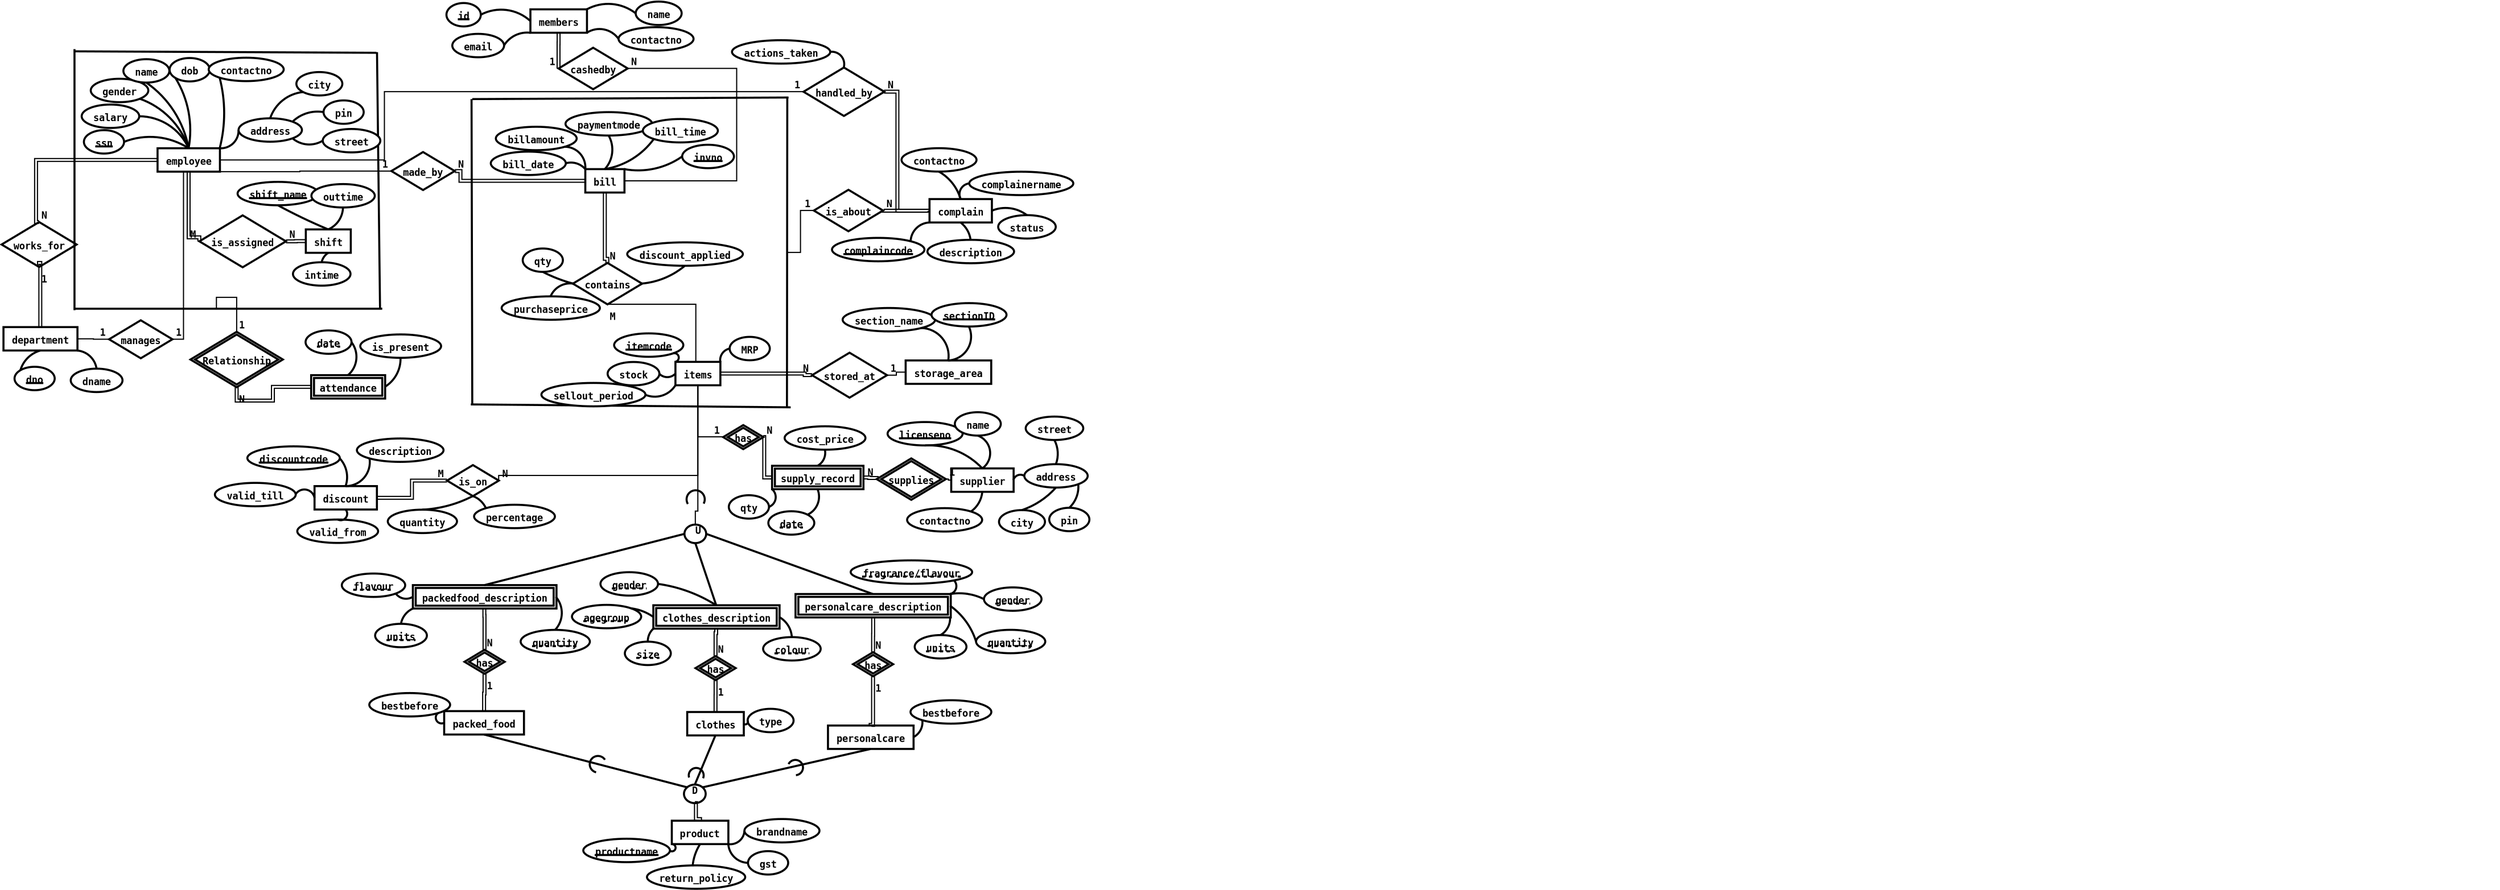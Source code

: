 <?xml version="1.0" encoding="UTF-8"?>
<dia:diagram xmlns:dia="http://www.lysator.liu.se/~alla/dia/">
  <dia:layer name="Background" visible="true" active="true">
    <dia:object type="ER - Entity" version="0" id="O0">
      <dia:attribute name="obj_pos">
        <dia:point val="122.526,35.657"/>
      </dia:attribute>
      <dia:attribute name="obj_bb">
        <dia:rectangle val="122.436,35.568;127.579,37.806"/>
      </dia:attribute>
      <dia:attribute name="elem_corner">
        <dia:point val="122.526,35.657"/>
      </dia:attribute>
      <dia:attribute name="elem_width">
        <dia:real val="4.963"/>
      </dia:attribute>
      <dia:attribute name="elem_height">
        <dia:real val="2.058"/>
      </dia:attribute>
      <dia:attribute name="border_width">
        <dia:real val="0.18"/>
      </dia:attribute>
      <dia:attribute name="border_color">
        <dia:color val="#000000"/>
      </dia:attribute>
      <dia:attribute name="inner_color">
        <dia:color val="#ffffff"/>
      </dia:attribute>
      <dia:attribute name="name">
        <dia:string>#product#</dia:string>
      </dia:attribute>
      <dia:attribute name="weak">
        <dia:boolean val="false"/>
      </dia:attribute>
      <dia:attribute name="associative">
        <dia:boolean val="false"/>
      </dia:attribute>
      <dia:attribute name="font">
        <dia:font family="monospace" style="80" name="Courier-Bold"/>
      </dia:attribute>
      <dia:attribute name="font_height">
        <dia:real val="1.058"/>
      </dia:attribute>
    </dia:object>
    <dia:object type="ER - Entity" version="0" id="O1">
      <dia:attribute name="obj_pos">
        <dia:point val="102.527,26.022"/>
      </dia:attribute>
      <dia:attribute name="obj_bb">
        <dia:rectangle val="102.437,25.932;109.629,28.171"/>
      </dia:attribute>
      <dia:attribute name="elem_corner">
        <dia:point val="102.527,26.022"/>
      </dia:attribute>
      <dia:attribute name="elem_width">
        <dia:real val="7.012"/>
      </dia:attribute>
      <dia:attribute name="elem_height">
        <dia:real val="2.058"/>
      </dia:attribute>
      <dia:attribute name="border_width">
        <dia:real val="0.18"/>
      </dia:attribute>
      <dia:attribute name="border_color">
        <dia:color val="#000000"/>
      </dia:attribute>
      <dia:attribute name="inner_color">
        <dia:color val="#ffffff"/>
      </dia:attribute>
      <dia:attribute name="name">
        <dia:string>#packed_food#</dia:string>
      </dia:attribute>
      <dia:attribute name="weak">
        <dia:boolean val="false"/>
      </dia:attribute>
      <dia:attribute name="associative">
        <dia:boolean val="false"/>
      </dia:attribute>
      <dia:attribute name="font">
        <dia:font family="monospace" style="80" name="Courier-Bold"/>
      </dia:attribute>
      <dia:attribute name="font_height">
        <dia:real val="1.058"/>
      </dia:attribute>
    </dia:object>
    <dia:object type="ER - Entity" version="0" id="O2">
      <dia:attribute name="obj_pos">
        <dia:point val="123.881,26.101"/>
      </dia:attribute>
      <dia:attribute name="obj_bb">
        <dia:rectangle val="123.791,26.011;128.923,28.249"/>
      </dia:attribute>
      <dia:attribute name="elem_corner">
        <dia:point val="123.881,26.101"/>
      </dia:attribute>
      <dia:attribute name="elem_width">
        <dia:real val="4.952"/>
      </dia:attribute>
      <dia:attribute name="elem_height">
        <dia:real val="2.058"/>
      </dia:attribute>
      <dia:attribute name="border_width">
        <dia:real val="0.18"/>
      </dia:attribute>
      <dia:attribute name="border_color">
        <dia:color val="#000000"/>
      </dia:attribute>
      <dia:attribute name="inner_color">
        <dia:color val="#ffffff"/>
      </dia:attribute>
      <dia:attribute name="name">
        <dia:string>#clothes#</dia:string>
      </dia:attribute>
      <dia:attribute name="weak">
        <dia:boolean val="false"/>
      </dia:attribute>
      <dia:attribute name="associative">
        <dia:boolean val="false"/>
      </dia:attribute>
      <dia:attribute name="font">
        <dia:font family="monospace" style="80" name="Courier-Bold"/>
      </dia:attribute>
      <dia:attribute name="font_height">
        <dia:real val="1.058"/>
      </dia:attribute>
    </dia:object>
    <dia:object type="ER - Entity" version="0" id="O3">
      <dia:attribute name="obj_pos">
        <dia:point val="136.247,27.29"/>
      </dia:attribute>
      <dia:attribute name="obj_bb">
        <dia:rectangle val="136.157,27.2;143.827,29.439"/>
      </dia:attribute>
      <dia:attribute name="elem_corner">
        <dia:point val="136.247,27.29"/>
      </dia:attribute>
      <dia:attribute name="elem_width">
        <dia:real val="7.49"/>
      </dia:attribute>
      <dia:attribute name="elem_height">
        <dia:real val="2.058"/>
      </dia:attribute>
      <dia:attribute name="border_width">
        <dia:real val="0.18"/>
      </dia:attribute>
      <dia:attribute name="border_color">
        <dia:color val="#000000"/>
      </dia:attribute>
      <dia:attribute name="inner_color">
        <dia:color val="#ffffff"/>
      </dia:attribute>
      <dia:attribute name="name">
        <dia:string>#personalcare#</dia:string>
      </dia:attribute>
      <dia:attribute name="weak">
        <dia:boolean val="false"/>
      </dia:attribute>
      <dia:attribute name="associative">
        <dia:boolean val="false"/>
      </dia:attribute>
      <dia:attribute name="font">
        <dia:font family="monospace" style="80" name="Courier-Bold"/>
      </dia:attribute>
      <dia:attribute name="font_height">
        <dia:real val="1.058"/>
      </dia:attribute>
    </dia:object>
    <dia:object type="ER - Attribute" version="0" id="O4">
      <dia:attribute name="obj_pos">
        <dia:point val="114.75,37.244"/>
      </dia:attribute>
      <dia:attribute name="obj_bb">
        <dia:rectangle val="114.66,37.154;122.422,39.392"/>
      </dia:attribute>
      <dia:attribute name="elem_corner">
        <dia:point val="114.75,37.244"/>
      </dia:attribute>
      <dia:attribute name="elem_width">
        <dia:real val="7.583"/>
      </dia:attribute>
      <dia:attribute name="elem_height">
        <dia:real val="2.058"/>
      </dia:attribute>
      <dia:attribute name="border_width">
        <dia:real val="0.18"/>
      </dia:attribute>
      <dia:attribute name="border_color">
        <dia:color val="#000000"/>
      </dia:attribute>
      <dia:attribute name="inner_color">
        <dia:color val="#ffffff"/>
      </dia:attribute>
      <dia:attribute name="name">
        <dia:string>#productname#</dia:string>
      </dia:attribute>
      <dia:attribute name="key">
        <dia:boolean val="true"/>
      </dia:attribute>
      <dia:attribute name="weak_key">
        <dia:boolean val="false"/>
      </dia:attribute>
      <dia:attribute name="derived">
        <dia:boolean val="false"/>
      </dia:attribute>
      <dia:attribute name="multivalued">
        <dia:boolean val="false"/>
      </dia:attribute>
      <dia:attribute name="font">
        <dia:font family="monospace" style="80" name="Courier-Bold"/>
      </dia:attribute>
      <dia:attribute name="font_height">
        <dia:real val="1.058"/>
      </dia:attribute>
    </dia:object>
    <dia:object type="ER - Attribute" version="0" id="O5">
      <dia:attribute name="obj_pos">
        <dia:point val="128.909,35.509"/>
      </dia:attribute>
      <dia:attribute name="obj_bb">
        <dia:rectangle val="128.819,35.419;135.567,37.657"/>
      </dia:attribute>
      <dia:attribute name="elem_corner">
        <dia:point val="128.909,35.509"/>
      </dia:attribute>
      <dia:attribute name="elem_width">
        <dia:real val="6.567"/>
      </dia:attribute>
      <dia:attribute name="elem_height">
        <dia:real val="2.058"/>
      </dia:attribute>
      <dia:attribute name="border_width">
        <dia:real val="0.18"/>
      </dia:attribute>
      <dia:attribute name="border_color">
        <dia:color val="#000000"/>
      </dia:attribute>
      <dia:attribute name="inner_color">
        <dia:color val="#ffffff"/>
      </dia:attribute>
      <dia:attribute name="name">
        <dia:string>#brandname#</dia:string>
      </dia:attribute>
      <dia:attribute name="key">
        <dia:boolean val="false"/>
      </dia:attribute>
      <dia:attribute name="weak_key">
        <dia:boolean val="false"/>
      </dia:attribute>
      <dia:attribute name="derived">
        <dia:boolean val="false"/>
      </dia:attribute>
      <dia:attribute name="multivalued">
        <dia:boolean val="false"/>
      </dia:attribute>
      <dia:attribute name="font">
        <dia:font family="monospace" style="80" name="Courier-Bold"/>
      </dia:attribute>
      <dia:attribute name="font_height">
        <dia:real val="1.058"/>
      </dia:attribute>
    </dia:object>
    <dia:object type="ER - Attribute" version="0" id="O6">
      <dia:attribute name="obj_pos">
        <dia:point val="130.548,19.515"/>
      </dia:attribute>
      <dia:attribute name="obj_bb">
        <dia:rectangle val="130.458,19.425;135.683,21.663"/>
      </dia:attribute>
      <dia:attribute name="elem_corner">
        <dia:point val="130.548,19.515"/>
      </dia:attribute>
      <dia:attribute name="elem_width">
        <dia:real val="5.045"/>
      </dia:attribute>
      <dia:attribute name="elem_height">
        <dia:real val="2.058"/>
      </dia:attribute>
      <dia:attribute name="border_width">
        <dia:real val="0.18"/>
      </dia:attribute>
      <dia:attribute name="border_color">
        <dia:color val="#000000"/>
      </dia:attribute>
      <dia:attribute name="inner_color">
        <dia:color val="#ffffff"/>
      </dia:attribute>
      <dia:attribute name="name">
        <dia:string>#colour#</dia:string>
      </dia:attribute>
      <dia:attribute name="key">
        <dia:boolean val="false"/>
      </dia:attribute>
      <dia:attribute name="weak_key">
        <dia:boolean val="true"/>
      </dia:attribute>
      <dia:attribute name="derived">
        <dia:boolean val="false"/>
      </dia:attribute>
      <dia:attribute name="multivalued">
        <dia:boolean val="false"/>
      </dia:attribute>
      <dia:attribute name="font">
        <dia:font family="monospace" style="80" name="Courier-Bold"/>
      </dia:attribute>
      <dia:attribute name="font_height">
        <dia:real val="1.058"/>
      </dia:attribute>
    </dia:object>
    <dia:object type="ER - Attribute" version="0" id="O7">
      <dia:attribute name="obj_pos">
        <dia:point val="113.754,16.681"/>
      </dia:attribute>
      <dia:attribute name="obj_bb">
        <dia:rectangle val="113.664,16.591;119.904,18.83"/>
      </dia:attribute>
      <dia:attribute name="elem_corner">
        <dia:point val="113.754,16.681"/>
      </dia:attribute>
      <dia:attribute name="elem_width">
        <dia:real val="6.06"/>
      </dia:attribute>
      <dia:attribute name="elem_height">
        <dia:real val="2.058"/>
      </dia:attribute>
      <dia:attribute name="border_width">
        <dia:real val="0.18"/>
      </dia:attribute>
      <dia:attribute name="border_color">
        <dia:color val="#000000"/>
      </dia:attribute>
      <dia:attribute name="inner_color">
        <dia:color val="#ffffff"/>
      </dia:attribute>
      <dia:attribute name="name">
        <dia:string>#agegroup#</dia:string>
      </dia:attribute>
      <dia:attribute name="key">
        <dia:boolean val="false"/>
      </dia:attribute>
      <dia:attribute name="weak_key">
        <dia:boolean val="true"/>
      </dia:attribute>
      <dia:attribute name="derived">
        <dia:boolean val="false"/>
      </dia:attribute>
      <dia:attribute name="multivalued">
        <dia:boolean val="false"/>
      </dia:attribute>
      <dia:attribute name="font">
        <dia:font family="monospace" style="80" name="Courier-Bold"/>
      </dia:attribute>
      <dia:attribute name="font_height">
        <dia:real val="1.058"/>
      </dia:attribute>
    </dia:object>
    <dia:object type="ER - Attribute" version="0" id="O8">
      <dia:attribute name="obj_pos">
        <dia:point val="118.4,19.915"/>
      </dia:attribute>
      <dia:attribute name="obj_bb">
        <dia:rectangle val="118.31,19.825;122.52,22.063"/>
      </dia:attribute>
      <dia:attribute name="elem_corner">
        <dia:point val="118.4,19.915"/>
      </dia:attribute>
      <dia:attribute name="elem_width">
        <dia:real val="4.03"/>
      </dia:attribute>
      <dia:attribute name="elem_height">
        <dia:real val="2.058"/>
      </dia:attribute>
      <dia:attribute name="border_width">
        <dia:real val="0.18"/>
      </dia:attribute>
      <dia:attribute name="border_color">
        <dia:color val="#000000"/>
      </dia:attribute>
      <dia:attribute name="inner_color">
        <dia:color val="#ffffff"/>
      </dia:attribute>
      <dia:attribute name="name">
        <dia:string>#size#</dia:string>
      </dia:attribute>
      <dia:attribute name="key">
        <dia:boolean val="false"/>
      </dia:attribute>
      <dia:attribute name="weak_key">
        <dia:boolean val="true"/>
      </dia:attribute>
      <dia:attribute name="derived">
        <dia:boolean val="false"/>
      </dia:attribute>
      <dia:attribute name="multivalued">
        <dia:boolean val="false"/>
      </dia:attribute>
      <dia:attribute name="font">
        <dia:font family="monospace" style="80" name="Courier-Bold"/>
      </dia:attribute>
      <dia:attribute name="font_height">
        <dia:real val="1.058"/>
      </dia:attribute>
    </dia:object>
    <dia:object type="ER - Attribute" version="0" id="O9">
      <dia:attribute name="obj_pos">
        <dia:point val="116.256,13.807"/>
      </dia:attribute>
      <dia:attribute name="obj_bb">
        <dia:rectangle val="116.166,13.717;121.391,15.956"/>
      </dia:attribute>
      <dia:attribute name="elem_corner">
        <dia:point val="116.256,13.807"/>
      </dia:attribute>
      <dia:attribute name="elem_width">
        <dia:real val="5.045"/>
      </dia:attribute>
      <dia:attribute name="elem_height">
        <dia:real val="2.058"/>
      </dia:attribute>
      <dia:attribute name="border_width">
        <dia:real val="0.18"/>
      </dia:attribute>
      <dia:attribute name="border_color">
        <dia:color val="#000000"/>
      </dia:attribute>
      <dia:attribute name="inner_color">
        <dia:color val="#ffffff"/>
      </dia:attribute>
      <dia:attribute name="name">
        <dia:string>#gender#</dia:string>
      </dia:attribute>
      <dia:attribute name="key">
        <dia:boolean val="false"/>
      </dia:attribute>
      <dia:attribute name="weak_key">
        <dia:boolean val="true"/>
      </dia:attribute>
      <dia:attribute name="derived">
        <dia:boolean val="false"/>
      </dia:attribute>
      <dia:attribute name="multivalued">
        <dia:boolean val="false"/>
      </dia:attribute>
      <dia:attribute name="font">
        <dia:font family="monospace" style="80" name="Courier-Bold"/>
      </dia:attribute>
      <dia:attribute name="font_height">
        <dia:real val="1.058"/>
      </dia:attribute>
    </dia:object>
    <dia:object type="ER - Attribute" version="0" id="O10">
      <dia:attribute name="obj_pos">
        <dia:point val="129.186,25.82"/>
      </dia:attribute>
      <dia:attribute name="obj_bb">
        <dia:rectangle val="129.096,25.73;133.306,27.968"/>
      </dia:attribute>
      <dia:attribute name="elem_corner">
        <dia:point val="129.186,25.82"/>
      </dia:attribute>
      <dia:attribute name="elem_width">
        <dia:real val="4.03"/>
      </dia:attribute>
      <dia:attribute name="elem_height">
        <dia:real val="2.058"/>
      </dia:attribute>
      <dia:attribute name="border_width">
        <dia:real val="0.18"/>
      </dia:attribute>
      <dia:attribute name="border_color">
        <dia:color val="#000000"/>
      </dia:attribute>
      <dia:attribute name="inner_color">
        <dia:color val="#ffffff"/>
      </dia:attribute>
      <dia:attribute name="name">
        <dia:string>#type#</dia:string>
      </dia:attribute>
      <dia:attribute name="key">
        <dia:boolean val="false"/>
      </dia:attribute>
      <dia:attribute name="weak_key">
        <dia:boolean val="false"/>
      </dia:attribute>
      <dia:attribute name="derived">
        <dia:boolean val="false"/>
      </dia:attribute>
      <dia:attribute name="multivalued">
        <dia:boolean val="false"/>
      </dia:attribute>
      <dia:attribute name="font">
        <dia:font family="monospace" style="80" name="Courier-Bold"/>
      </dia:attribute>
      <dia:attribute name="font_height">
        <dia:real val="1.058"/>
      </dia:attribute>
    </dia:object>
    <dia:object type="Standard - Arc" version="0" id="O11">
      <dia:attribute name="obj_pos">
        <dia:point val="122.332,38.273"/>
      </dia:attribute>
      <dia:attribute name="obj_bb">
        <dia:rectangle val="122.218,37.601;122.95,38.442"/>
      </dia:attribute>
      <dia:attribute name="conn_endpoints">
        <dia:point val="122.332,38.273"/>
        <dia:point val="122.526,37.716"/>
      </dia:attribute>
      <dia:attribute name="curve_distance">
        <dia:real val="0.437"/>
      </dia:attribute>
      <dia:attribute name="line_width">
        <dia:real val="0.18"/>
      </dia:attribute>
      <dia:connections>
        <dia:connection handle="0" to="O4" connection="4"/>
        <dia:connection handle="1" to="O0" connection="5"/>
      </dia:connections>
    </dia:object>
    <dia:object type="Standard - Arc" version="0" id="O12">
      <dia:attribute name="obj_pos">
        <dia:point val="124.643,41.644"/>
      </dia:attribute>
      <dia:attribute name="obj_bb">
        <dia:rectangle val="124.247,37.618;125.105,41.742"/>
      </dia:attribute>
      <dia:attribute name="conn_endpoints">
        <dia:point val="124.643,41.644"/>
        <dia:point val="125.008,37.716"/>
      </dia:attribute>
      <dia:attribute name="curve_distance">
        <dia:real val="-0.472"/>
      </dia:attribute>
      <dia:attribute name="line_width">
        <dia:real val="0.18"/>
      </dia:attribute>
      <dia:connections>
        <dia:connection handle="0" to="O27" connection="6"/>
        <dia:connection handle="1" to="O0" connection="6"/>
      </dia:connections>
    </dia:object>
    <dia:object type="Standard - Arc" version="0" id="O13">
      <dia:attribute name="obj_pos">
        <dia:point val="127.489,37.716"/>
      </dia:attribute>
      <dia:attribute name="obj_bb">
        <dia:rectangle val="127.362,36.411;129.036,37.843"/>
      </dia:attribute>
      <dia:attribute name="conn_endpoints">
        <dia:point val="127.489,37.716"/>
        <dia:point val="128.909,36.538"/>
      </dia:attribute>
      <dia:attribute name="curve_distance">
        <dia:real val="0.408"/>
      </dia:attribute>
      <dia:attribute name="line_width">
        <dia:real val="0.18"/>
      </dia:attribute>
      <dia:connections>
        <dia:connection handle="0" to="O0" connection="7"/>
        <dia:connection handle="1" to="O5" connection="3"/>
      </dia:connections>
    </dia:object>
    <dia:object type="Standard - Arc" version="0" id="O14">
      <dia:attribute name="obj_pos">
        <dia:point val="126.426,16.714"/>
      </dia:attribute>
      <dia:attribute name="obj_bb">
        <dia:rectangle val="121.185,14.721;126.541,16.829"/>
      </dia:attribute>
      <dia:attribute name="conn_endpoints">
        <dia:point val="126.426,16.714"/>
        <dia:point val="121.301,14.837"/>
      </dia:attribute>
      <dia:attribute name="curve_distance">
        <dia:real val="0.294"/>
      </dia:attribute>
      <dia:attribute name="line_width">
        <dia:real val="0.18"/>
      </dia:attribute>
      <dia:connections>
        <dia:connection handle="0" to="O39" connection="1"/>
        <dia:connection handle="1" to="O9" connection="4"/>
      </dia:connections>
    </dia:object>
    <dia:object type="Standard - Arc" version="0" id="O15">
      <dia:attribute name="obj_pos">
        <dia:point val="128.833,27.13"/>
      </dia:attribute>
      <dia:attribute name="obj_bb">
        <dia:rectangle val="128.707,26.723;129.312,27.279"/>
      </dia:attribute>
      <dia:attribute name="conn_endpoints">
        <dia:point val="128.833,27.13"/>
        <dia:point val="129.186,26.849"/>
      </dia:attribute>
      <dia:attribute name="curve_distance">
        <dia:real val="0.192"/>
      </dia:attribute>
      <dia:attribute name="line_width">
        <dia:real val="0.18"/>
      </dia:attribute>
      <dia:connections>
        <dia:connection handle="0" to="O2" connection="4"/>
        <dia:connection handle="1" to="O10" connection="3"/>
      </dia:connections>
    </dia:object>
    <dia:object type="Standard - Arc" version="0" id="O16">
      <dia:attribute name="obj_pos">
        <dia:point val="120.904,17.743"/>
      </dia:attribute>
      <dia:attribute name="obj_bb">
        <dia:rectangle val="118.81,16.866;121.021,17.859"/>
      </dia:attribute>
      <dia:attribute name="conn_endpoints">
        <dia:point val="120.904,17.743"/>
        <dia:point val="118.926,16.983"/>
      </dia:attribute>
      <dia:attribute name="curve_distance">
        <dia:real val="0.134"/>
      </dia:attribute>
      <dia:attribute name="line_width">
        <dia:real val="0.18"/>
      </dia:attribute>
      <dia:connections>
        <dia:connection handle="0" to="O39" connection="3"/>
        <dia:connection handle="1" to="O7" connection="2"/>
      </dia:connections>
    </dia:object>
    <dia:object type="Standard - Arc" version="0" id="O17">
      <dia:attribute name="obj_pos">
        <dia:point val="120.904,18.772"/>
      </dia:attribute>
      <dia:attribute name="obj_bb">
        <dia:rectangle val="120.297,18.654;121.022,20.033"/>
      </dia:attribute>
      <dia:attribute name="conn_endpoints">
        <dia:point val="120.904,18.772"/>
        <dia:point val="120.415,19.915"/>
      </dia:attribute>
      <dia:attribute name="curve_distance">
        <dia:real val="0.133"/>
      </dia:attribute>
      <dia:attribute name="line_width">
        <dia:real val="0.18"/>
      </dia:attribute>
      <dia:connections>
        <dia:connection handle="0" to="O39" connection="5"/>
        <dia:connection handle="1" to="O8" connection="1"/>
      </dia:connections>
    </dia:object>
    <dia:object type="Standard - Arc" version="0" id="O18">
      <dia:attribute name="obj_pos">
        <dia:point val="101.986,26.191"/>
      </dia:attribute>
      <dia:attribute name="obj_bb">
        <dia:rectangle val="101.697,26.067;102.651,27.196"/>
      </dia:attribute>
      <dia:attribute name="conn_endpoints">
        <dia:point val="101.986,26.191"/>
        <dia:point val="102.527,27.052"/>
      </dia:attribute>
      <dia:attribute name="curve_distance">
        <dia:real val="0.462"/>
      </dia:attribute>
      <dia:attribute name="line_width">
        <dia:real val="0.18"/>
      </dia:attribute>
      <dia:connections>
        <dia:connection handle="0" to="O28" connection="7"/>
        <dia:connection handle="1" to="O1" connection="3"/>
      </dia:connections>
    </dia:object>
    <dia:object type="Standard - Arc" version="0" id="O19">
      <dia:attribute name="obj_pos">
        <dia:point val="143.737,28.32"/>
      </dia:attribute>
      <dia:attribute name="obj_bb">
        <dia:rectangle val="143.615,26.7;144.657,28.441"/>
      </dia:attribute>
      <dia:attribute name="conn_endpoints">
        <dia:point val="143.737,28.32"/>
        <dia:point val="144.536,26.822"/>
      </dia:attribute>
      <dia:attribute name="curve_distance">
        <dia:real val="0.271"/>
      </dia:attribute>
      <dia:attribute name="line_width">
        <dia:real val="0.18"/>
      </dia:attribute>
      <dia:connections>
        <dia:connection handle="0" to="O3" connection="4"/>
        <dia:connection handle="1" to="O29" connection="5"/>
      </dia:connections>
    </dia:object>
    <dia:group>
      <dia:object type="Standard - Ellipse" version="0" id="O20">
        <dia:attribute name="obj_pos">
          <dia:point val="123.594,32.485"/>
        </dia:attribute>
        <dia:attribute name="obj_bb">
          <dia:rectangle val="123.504,32.395;125.593,34.201"/>
        </dia:attribute>
        <dia:attribute name="elem_corner">
          <dia:point val="123.594,32.485"/>
        </dia:attribute>
        <dia:attribute name="elem_width">
          <dia:real val="1.909"/>
        </dia:attribute>
        <dia:attribute name="elem_height">
          <dia:real val="1.626"/>
        </dia:attribute>
        <dia:attribute name="border_width">
          <dia:real val="0.18"/>
        </dia:attribute>
      </dia:object>
      <dia:object type="Standard - Text" version="1" id="O21">
        <dia:attribute name="obj_pos">
          <dia:point val="124.548,33.298"/>
        </dia:attribute>
        <dia:attribute name="obj_bb">
          <dia:rectangle val="124.294,32.593;124.802,33.553"/>
        </dia:attribute>
        <dia:attribute name="text">
          <dia:composite type="text">
            <dia:attribute name="string">
              <dia:string>#D#</dia:string>
            </dia:attribute>
            <dia:attribute name="font">
              <dia:font family="monospace" style="80" name="Courier-Bold"/>
            </dia:attribute>
            <dia:attribute name="height">
              <dia:real val="1.058"/>
            </dia:attribute>
            <dia:attribute name="pos">
              <dia:point val="124.548,33.298"/>
            </dia:attribute>
            <dia:attribute name="color">
              <dia:color val="#000000"/>
            </dia:attribute>
            <dia:attribute name="alignment">
              <dia:enum val="1"/>
            </dia:attribute>
          </dia:composite>
        </dia:attribute>
        <dia:attribute name="valign">
          <dia:enum val="3"/>
        </dia:attribute>
        <dia:connections>
          <dia:connection handle="0" to="O20" connection="8"/>
        </dia:connections>
      </dia:object>
    </dia:group>
    <dia:object type="ER - Participation" version="1" id="O22">
      <dia:attribute name="obj_pos">
        <dia:point val="125.008,35.657"/>
      </dia:attribute>
      <dia:attribute name="obj_bb">
        <dia:rectangle val="124.373,33.936;125.183,35.833"/>
      </dia:attribute>
      <dia:attribute name="orth_points">
        <dia:point val="125.008,35.657"/>
        <dia:point val="125.008,35.513"/>
        <dia:point val="124.645,35.513"/>
        <dia:point val="124.645,34.111"/>
        <dia:point val="124.548,34.111"/>
      </dia:attribute>
      <dia:attribute name="orth_orient">
        <dia:enum val="1"/>
        <dia:enum val="0"/>
        <dia:enum val="1"/>
        <dia:enum val="0"/>
      </dia:attribute>
      <dia:attribute name="autorouting">
        <dia:boolean val="false"/>
      </dia:attribute>
      <dia:attribute name="total">
        <dia:boolean val="true"/>
      </dia:attribute>
      <dia:connections>
        <dia:connection handle="0" to="O0" connection="1"/>
        <dia:connection handle="1" to="O20" connection="6"/>
      </dia:connections>
    </dia:object>
    <dia:object type="Standard - Arc" version="0" id="O23">
      <dia:attribute name="obj_pos">
        <dia:point val="127.489,37.716"/>
      </dia:attribute>
      <dia:attribute name="obj_bb">
        <dia:rectangle val="127.362,37.589;129.347,39.489"/>
      </dia:attribute>
      <dia:attribute name="conn_endpoints">
        <dia:point val="127.489,37.716"/>
        <dia:point val="129.22,39.362"/>
      </dia:attribute>
      <dia:attribute name="curve_distance">
        <dia:real val="0.464"/>
      </dia:attribute>
      <dia:attribute name="line_width">
        <dia:real val="0.18"/>
      </dia:attribute>
      <dia:connections>
        <dia:connection handle="0" to="O0" connection="7"/>
        <dia:connection handle="1" to="O24" connection="3"/>
      </dia:connections>
    </dia:object>
    <dia:object type="ER - Attribute" version="0" id="O24">
      <dia:attribute name="obj_pos">
        <dia:point val="129.22,38.333"/>
      </dia:attribute>
      <dia:attribute name="obj_bb">
        <dia:rectangle val="129.13,38.243;132.833,40.481"/>
      </dia:attribute>
      <dia:attribute name="elem_corner">
        <dia:point val="129.22,38.333"/>
      </dia:attribute>
      <dia:attribute name="elem_width">
        <dia:real val="3.522"/>
      </dia:attribute>
      <dia:attribute name="elem_height">
        <dia:real val="2.058"/>
      </dia:attribute>
      <dia:attribute name="border_width">
        <dia:real val="0.18"/>
      </dia:attribute>
      <dia:attribute name="border_color">
        <dia:color val="#000000"/>
      </dia:attribute>
      <dia:attribute name="inner_color">
        <dia:color val="#ffffff"/>
      </dia:attribute>
      <dia:attribute name="name">
        <dia:string>#gst#</dia:string>
      </dia:attribute>
      <dia:attribute name="key">
        <dia:boolean val="false"/>
      </dia:attribute>
      <dia:attribute name="weak_key">
        <dia:boolean val="false"/>
      </dia:attribute>
      <dia:attribute name="derived">
        <dia:boolean val="false"/>
      </dia:attribute>
      <dia:attribute name="multivalued">
        <dia:boolean val="false"/>
      </dia:attribute>
      <dia:attribute name="font">
        <dia:font family="monospace" style="80" name="Courier-Bold"/>
      </dia:attribute>
      <dia:attribute name="font_height">
        <dia:real val="1.058"/>
      </dia:attribute>
    </dia:object>
    <dia:object type="ER - Attribute" version="0" id="O25">
      <dia:attribute name="obj_pos">
        <dia:point val="149.95,15.145"/>
      </dia:attribute>
      <dia:attribute name="obj_bb">
        <dia:rectangle val="149.86,15.055;155.085,17.294"/>
      </dia:attribute>
      <dia:attribute name="elem_corner">
        <dia:point val="149.95,15.145"/>
      </dia:attribute>
      <dia:attribute name="elem_width">
        <dia:real val="5.045"/>
      </dia:attribute>
      <dia:attribute name="elem_height">
        <dia:real val="2.058"/>
      </dia:attribute>
      <dia:attribute name="border_width">
        <dia:real val="0.18"/>
      </dia:attribute>
      <dia:attribute name="border_color">
        <dia:color val="#000000"/>
      </dia:attribute>
      <dia:attribute name="inner_color">
        <dia:color val="#ffffff"/>
      </dia:attribute>
      <dia:attribute name="name">
        <dia:string>#gender#</dia:string>
      </dia:attribute>
      <dia:attribute name="key">
        <dia:boolean val="false"/>
      </dia:attribute>
      <dia:attribute name="weak_key">
        <dia:boolean val="true"/>
      </dia:attribute>
      <dia:attribute name="derived">
        <dia:boolean val="false"/>
      </dia:attribute>
      <dia:attribute name="multivalued">
        <dia:boolean val="false"/>
      </dia:attribute>
      <dia:attribute name="font">
        <dia:font family="monospace" style="80" name="Courier-Bold"/>
      </dia:attribute>
      <dia:attribute name="font_height">
        <dia:real val="1.058"/>
      </dia:attribute>
    </dia:object>
    <dia:object type="Standard - Arc" version="0" id="O26">
      <dia:attribute name="obj_pos">
        <dia:point val="146.976,15.728"/>
      </dia:attribute>
      <dia:attribute name="obj_bb">
        <dia:rectangle val="146.873,15.571;150.052,16.277"/>
      </dia:attribute>
      <dia:attribute name="conn_endpoints">
        <dia:point val="146.976,15.728"/>
        <dia:point val="149.95,16.174"/>
      </dia:attribute>
      <dia:attribute name="curve_distance">
        <dia:real val="-0.239"/>
      </dia:attribute>
      <dia:attribute name="line_width">
        <dia:real val="0.18"/>
      </dia:attribute>
      <dia:connections>
        <dia:connection handle="0" to="O47" connection="2"/>
        <dia:connection handle="1" to="O25" connection="3"/>
      </dia:connections>
    </dia:object>
    <dia:object type="ER - Attribute" version="0" id="O27">
      <dia:attribute name="obj_pos">
        <dia:point val="120.345,39.586"/>
      </dia:attribute>
      <dia:attribute name="obj_bb">
        <dia:rectangle val="120.255,39.496;129.032,41.734"/>
      </dia:attribute>
      <dia:attribute name="elem_corner">
        <dia:point val="120.345,39.586"/>
      </dia:attribute>
      <dia:attribute name="elem_width">
        <dia:real val="8.598"/>
      </dia:attribute>
      <dia:attribute name="elem_height">
        <dia:real val="2.058"/>
      </dia:attribute>
      <dia:attribute name="border_width">
        <dia:real val="0.18"/>
      </dia:attribute>
      <dia:attribute name="border_color">
        <dia:color val="#000000"/>
      </dia:attribute>
      <dia:attribute name="inner_color">
        <dia:color val="#ffffff"/>
      </dia:attribute>
      <dia:attribute name="name">
        <dia:string>#return_policy#</dia:string>
      </dia:attribute>
      <dia:attribute name="key">
        <dia:boolean val="false"/>
      </dia:attribute>
      <dia:attribute name="weak_key">
        <dia:boolean val="false"/>
      </dia:attribute>
      <dia:attribute name="derived">
        <dia:boolean val="false"/>
      </dia:attribute>
      <dia:attribute name="multivalued">
        <dia:boolean val="false"/>
      </dia:attribute>
      <dia:attribute name="font">
        <dia:font family="monospace" style="80" name="Courier-Bold"/>
      </dia:attribute>
      <dia:attribute name="font_height">
        <dia:real val="1.058"/>
      </dia:attribute>
    </dia:object>
    <dia:object type="ER - Attribute" version="0" id="O28">
      <dia:attribute name="obj_pos">
        <dia:point val="95.948,24.434"/>
      </dia:attribute>
      <dia:attribute name="obj_bb">
        <dia:rectangle val="95.858,24.345;103.113,26.583"/>
      </dia:attribute>
      <dia:attribute name="elem_corner">
        <dia:point val="95.948,24.434"/>
      </dia:attribute>
      <dia:attribute name="elem_width">
        <dia:real val="7.075"/>
      </dia:attribute>
      <dia:attribute name="elem_height">
        <dia:real val="2.058"/>
      </dia:attribute>
      <dia:attribute name="border_width">
        <dia:real val="0.18"/>
      </dia:attribute>
      <dia:attribute name="border_color">
        <dia:color val="#000000"/>
      </dia:attribute>
      <dia:attribute name="inner_color">
        <dia:color val="#ffffff"/>
      </dia:attribute>
      <dia:attribute name="name">
        <dia:string>#bestbefore#</dia:string>
      </dia:attribute>
      <dia:attribute name="key">
        <dia:boolean val="false"/>
      </dia:attribute>
      <dia:attribute name="weak_key">
        <dia:boolean val="false"/>
      </dia:attribute>
      <dia:attribute name="derived">
        <dia:boolean val="false"/>
      </dia:attribute>
      <dia:attribute name="multivalued">
        <dia:boolean val="false"/>
      </dia:attribute>
      <dia:attribute name="font">
        <dia:font family="monospace" style="80" name="Courier-Bold"/>
      </dia:attribute>
      <dia:attribute name="font_height">
        <dia:real val="1.058"/>
      </dia:attribute>
    </dia:object>
    <dia:object type="ER - Attribute" version="0" id="O29">
      <dia:attribute name="obj_pos">
        <dia:point val="143.499,25.065"/>
      </dia:attribute>
      <dia:attribute name="obj_bb">
        <dia:rectangle val="143.409,24.975;150.664,27.213"/>
      </dia:attribute>
      <dia:attribute name="elem_corner">
        <dia:point val="143.499,25.065"/>
      </dia:attribute>
      <dia:attribute name="elem_width">
        <dia:real val="7.075"/>
      </dia:attribute>
      <dia:attribute name="elem_height">
        <dia:real val="2.058"/>
      </dia:attribute>
      <dia:attribute name="border_width">
        <dia:real val="0.18"/>
      </dia:attribute>
      <dia:attribute name="border_color">
        <dia:color val="#000000"/>
      </dia:attribute>
      <dia:attribute name="inner_color">
        <dia:color val="#ffffff"/>
      </dia:attribute>
      <dia:attribute name="name">
        <dia:string>#bestbefore#</dia:string>
      </dia:attribute>
      <dia:attribute name="key">
        <dia:boolean val="false"/>
      </dia:attribute>
      <dia:attribute name="weak_key">
        <dia:boolean val="false"/>
      </dia:attribute>
      <dia:attribute name="derived">
        <dia:boolean val="false"/>
      </dia:attribute>
      <dia:attribute name="multivalued">
        <dia:boolean val="false"/>
      </dia:attribute>
      <dia:attribute name="font">
        <dia:font family="monospace" style="80" name="Courier-Bold"/>
      </dia:attribute>
      <dia:attribute name="font_height">
        <dia:real val="1.058"/>
      </dia:attribute>
    </dia:object>
    <dia:object type="ER - Relationship" version="0" id="O30">
      <dia:attribute name="obj_pos">
        <dia:point val="104.31,20.627"/>
      </dia:attribute>
      <dia:attribute name="obj_bb">
        <dia:rectangle val="104.22,19.178;107.922,24.188"/>
      </dia:attribute>
      <dia:attribute name="elem_corner">
        <dia:point val="104.31,20.627"/>
      </dia:attribute>
      <dia:attribute name="elem_width">
        <dia:real val="3.522"/>
      </dia:attribute>
      <dia:attribute name="elem_height">
        <dia:real val="2.113"/>
      </dia:attribute>
      <dia:attribute name="border_width">
        <dia:real val="0.18"/>
      </dia:attribute>
      <dia:attribute name="border_color">
        <dia:color val="#000000"/>
      </dia:attribute>
      <dia:attribute name="inner_color">
        <dia:color val="#ffffff"/>
      </dia:attribute>
      <dia:attribute name="name">
        <dia:string>#has#</dia:string>
      </dia:attribute>
      <dia:attribute name="left_card">
        <dia:string>#N#</dia:string>
      </dia:attribute>
      <dia:attribute name="right_card">
        <dia:string>#1#</dia:string>
      </dia:attribute>
      <dia:attribute name="identifying">
        <dia:boolean val="true"/>
      </dia:attribute>
      <dia:attribute name="rotated">
        <dia:boolean val="true"/>
      </dia:attribute>
      <dia:attribute name="font">
        <dia:font family="monospace" style="80" name="Courier-Bold"/>
      </dia:attribute>
      <dia:attribute name="font_height">
        <dia:real val="1.058"/>
      </dia:attribute>
    </dia:object>
    <dia:object type="ER - Participation" version="1" id="O31">
      <dia:attribute name="obj_pos">
        <dia:point val="106.033,26.022"/>
      </dia:attribute>
      <dia:attribute name="obj_bb">
        <dia:rectangle val="105.858,22.565;106.246,26.197"/>
      </dia:attribute>
      <dia:attribute name="orth_points">
        <dia:point val="106.033,26.022"/>
        <dia:point val="106.033,24.479"/>
        <dia:point val="106.071,24.479"/>
        <dia:point val="106.071,22.74"/>
      </dia:attribute>
      <dia:attribute name="orth_orient">
        <dia:enum val="1"/>
        <dia:enum val="0"/>
        <dia:enum val="1"/>
      </dia:attribute>
      <dia:attribute name="autorouting">
        <dia:boolean val="false"/>
      </dia:attribute>
      <dia:attribute name="total">
        <dia:boolean val="true"/>
      </dia:attribute>
      <dia:connections>
        <dia:connection handle="0" to="O1" connection="1"/>
        <dia:connection handle="1" to="O30" connection="6"/>
      </dia:connections>
    </dia:object>
    <dia:object type="ER - Entity" version="0" id="O32">
      <dia:attribute name="obj_pos">
        <dia:point val="99.775,14.944"/>
      </dia:attribute>
      <dia:attribute name="obj_bb">
        <dia:rectangle val="99.685,14.854;112.43,17.092"/>
      </dia:attribute>
      <dia:attribute name="elem_corner">
        <dia:point val="99.775,14.944"/>
      </dia:attribute>
      <dia:attribute name="elem_width">
        <dia:real val="12.565"/>
      </dia:attribute>
      <dia:attribute name="elem_height">
        <dia:real val="2.058"/>
      </dia:attribute>
      <dia:attribute name="border_width">
        <dia:real val="0.18"/>
      </dia:attribute>
      <dia:attribute name="border_color">
        <dia:color val="#000000"/>
      </dia:attribute>
      <dia:attribute name="inner_color">
        <dia:color val="#ffffff"/>
      </dia:attribute>
      <dia:attribute name="name">
        <dia:string>#packedfood_description#</dia:string>
      </dia:attribute>
      <dia:attribute name="weak">
        <dia:boolean val="true"/>
      </dia:attribute>
      <dia:attribute name="associative">
        <dia:boolean val="false"/>
      </dia:attribute>
      <dia:attribute name="font">
        <dia:font family="monospace" style="80" name="Courier-Bold"/>
      </dia:attribute>
      <dia:attribute name="font_height">
        <dia:real val="1.058"/>
      </dia:attribute>
    </dia:object>
    <dia:object type="ER - Relationship" version="0" id="O33">
      <dia:attribute name="obj_pos">
        <dia:point val="138.445,20.84"/>
      </dia:attribute>
      <dia:attribute name="obj_bb">
        <dia:rectangle val="138.355,19.392;142.058,24.402"/>
      </dia:attribute>
      <dia:attribute name="elem_corner">
        <dia:point val="138.445,20.84"/>
      </dia:attribute>
      <dia:attribute name="elem_width">
        <dia:real val="3.522"/>
      </dia:attribute>
      <dia:attribute name="elem_height">
        <dia:real val="2.113"/>
      </dia:attribute>
      <dia:attribute name="border_width">
        <dia:real val="0.18"/>
      </dia:attribute>
      <dia:attribute name="border_color">
        <dia:color val="#000000"/>
      </dia:attribute>
      <dia:attribute name="inner_color">
        <dia:color val="#ffffff"/>
      </dia:attribute>
      <dia:attribute name="name">
        <dia:string>#has#</dia:string>
      </dia:attribute>
      <dia:attribute name="left_card">
        <dia:string>#N#</dia:string>
      </dia:attribute>
      <dia:attribute name="right_card">
        <dia:string>#1#</dia:string>
      </dia:attribute>
      <dia:attribute name="identifying">
        <dia:boolean val="true"/>
      </dia:attribute>
      <dia:attribute name="rotated">
        <dia:boolean val="true"/>
      </dia:attribute>
      <dia:attribute name="font">
        <dia:font family="monospace" style="80" name="Courier-Bold"/>
      </dia:attribute>
      <dia:attribute name="font_height">
        <dia:real val="1.058"/>
      </dia:attribute>
    </dia:object>
    <dia:object type="ER - Participation" version="1" id="O34">
      <dia:attribute name="obj_pos">
        <dia:point val="139.992,27.29"/>
      </dia:attribute>
      <dia:attribute name="obj_bb">
        <dia:rectangle val="139.817,22.779;140.382,27.465"/>
      </dia:attribute>
      <dia:attribute name="orth_points">
        <dia:point val="139.992,27.29"/>
        <dia:point val="139.992,27.235"/>
        <dia:point val="140.207,27.235"/>
        <dia:point val="140.207,22.954"/>
      </dia:attribute>
      <dia:attribute name="orth_orient">
        <dia:enum val="1"/>
        <dia:enum val="0"/>
        <dia:enum val="1"/>
      </dia:attribute>
      <dia:attribute name="autorouting">
        <dia:boolean val="false"/>
      </dia:attribute>
      <dia:attribute name="total">
        <dia:boolean val="true"/>
      </dia:attribute>
      <dia:connections>
        <dia:connection handle="0" to="O3" connection="1"/>
        <dia:connection handle="1" to="O33" connection="6"/>
      </dia:connections>
    </dia:object>
    <dia:object type="ER - Relationship" version="0" id="O35">
      <dia:attribute name="obj_pos">
        <dia:point val="124.606,21.184"/>
      </dia:attribute>
      <dia:attribute name="obj_bb">
        <dia:rectangle val="124.516,19.736;128.219,24.746"/>
      </dia:attribute>
      <dia:attribute name="elem_corner">
        <dia:point val="124.606,21.184"/>
      </dia:attribute>
      <dia:attribute name="elem_width">
        <dia:real val="3.522"/>
      </dia:attribute>
      <dia:attribute name="elem_height">
        <dia:real val="2.113"/>
      </dia:attribute>
      <dia:attribute name="border_width">
        <dia:real val="0.18"/>
      </dia:attribute>
      <dia:attribute name="border_color">
        <dia:color val="#000000"/>
      </dia:attribute>
      <dia:attribute name="inner_color">
        <dia:color val="#ffffff"/>
      </dia:attribute>
      <dia:attribute name="name">
        <dia:string>#has#</dia:string>
      </dia:attribute>
      <dia:attribute name="left_card">
        <dia:string>#N#</dia:string>
      </dia:attribute>
      <dia:attribute name="right_card">
        <dia:string>#1#</dia:string>
      </dia:attribute>
      <dia:attribute name="identifying">
        <dia:boolean val="true"/>
      </dia:attribute>
      <dia:attribute name="rotated">
        <dia:boolean val="true"/>
      </dia:attribute>
      <dia:attribute name="font">
        <dia:font family="monospace" style="80" name="Courier-Bold"/>
      </dia:attribute>
      <dia:attribute name="font_height">
        <dia:real val="1.058"/>
      </dia:attribute>
    </dia:object>
    <dia:object type="ER - Participation" version="1" id="O36">
      <dia:attribute name="obj_pos">
        <dia:point val="126.368,23.298"/>
      </dia:attribute>
      <dia:attribute name="obj_bb">
        <dia:rectangle val="126.182,23.123;126.543,26.276"/>
      </dia:attribute>
      <dia:attribute name="orth_points">
        <dia:point val="126.368,23.298"/>
        <dia:point val="126.368,24.7"/>
        <dia:point val="126.357,24.7"/>
        <dia:point val="126.357,26.101"/>
      </dia:attribute>
      <dia:attribute name="orth_orient">
        <dia:enum val="1"/>
        <dia:enum val="0"/>
        <dia:enum val="1"/>
      </dia:attribute>
      <dia:attribute name="autorouting">
        <dia:boolean val="true"/>
      </dia:attribute>
      <dia:attribute name="total">
        <dia:boolean val="true"/>
      </dia:attribute>
      <dia:connections>
        <dia:connection handle="0" to="O35" connection="6"/>
        <dia:connection handle="1" to="O2" connection="1"/>
      </dia:connections>
    </dia:object>
    <dia:object type="ER - Participation" version="1" id="O37">
      <dia:attribute name="obj_pos">
        <dia:point val="106.071,20.627"/>
      </dia:attribute>
      <dia:attribute name="obj_bb">
        <dia:rectangle val="105.882,16.827;106.246,20.802"/>
      </dia:attribute>
      <dia:attribute name="orth_points">
        <dia:point val="106.071,20.627"/>
        <dia:point val="106.071,17.644"/>
        <dia:point val="106.057,17.644"/>
        <dia:point val="106.057,17.002"/>
      </dia:attribute>
      <dia:attribute name="orth_orient">
        <dia:enum val="1"/>
        <dia:enum val="0"/>
        <dia:enum val="1"/>
      </dia:attribute>
      <dia:attribute name="autorouting">
        <dia:boolean val="false"/>
      </dia:attribute>
      <dia:attribute name="total">
        <dia:boolean val="true"/>
      </dia:attribute>
      <dia:connections>
        <dia:connection handle="0" to="O30" connection="2"/>
        <dia:connection handle="1" to="O32" connection="6"/>
      </dia:connections>
    </dia:object>
    <dia:object type="ER - Participation" version="1" id="O38">
      <dia:attribute name="obj_pos">
        <dia:point val="140.207,20.84"/>
      </dia:attribute>
      <dia:attribute name="obj_bb">
        <dia:rectangle val="140.011,17.611;140.382,21.015"/>
      </dia:attribute>
      <dia:attribute name="orth_points">
        <dia:point val="140.207,20.84"/>
        <dia:point val="140.207,19.313"/>
        <dia:point val="140.186,19.313"/>
        <dia:point val="140.186,17.787"/>
      </dia:attribute>
      <dia:attribute name="orth_orient">
        <dia:enum val="1"/>
        <dia:enum val="0"/>
        <dia:enum val="1"/>
      </dia:attribute>
      <dia:attribute name="autorouting">
        <dia:boolean val="true"/>
      </dia:attribute>
      <dia:attribute name="total">
        <dia:boolean val="true"/>
      </dia:attribute>
      <dia:connections>
        <dia:connection handle="0" to="O33" connection="2"/>
        <dia:connection handle="1" to="O47" connection="6"/>
      </dia:connections>
    </dia:object>
    <dia:object type="ER - Entity" version="0" id="O39">
      <dia:attribute name="obj_pos">
        <dia:point val="120.904,16.714"/>
      </dia:attribute>
      <dia:attribute name="obj_bb">
        <dia:rectangle val="120.814,16.624;132.037,18.862"/>
      </dia:attribute>
      <dia:attribute name="elem_corner">
        <dia:point val="120.904,16.714"/>
      </dia:attribute>
      <dia:attribute name="elem_width">
        <dia:real val="11.043"/>
      </dia:attribute>
      <dia:attribute name="elem_height">
        <dia:real val="2.058"/>
      </dia:attribute>
      <dia:attribute name="border_width">
        <dia:real val="0.18"/>
      </dia:attribute>
      <dia:attribute name="border_color">
        <dia:color val="#000000"/>
      </dia:attribute>
      <dia:attribute name="inner_color">
        <dia:color val="#ffffff"/>
      </dia:attribute>
      <dia:attribute name="name">
        <dia:string>#clothes_description#</dia:string>
      </dia:attribute>
      <dia:attribute name="weak">
        <dia:boolean val="true"/>
      </dia:attribute>
      <dia:attribute name="associative">
        <dia:boolean val="false"/>
      </dia:attribute>
      <dia:attribute name="font">
        <dia:font family="monospace" style="80" name="Courier-Bold"/>
      </dia:attribute>
      <dia:attribute name="font_height">
        <dia:real val="1.058"/>
      </dia:attribute>
    </dia:object>
    <dia:object type="ER - Participation" version="1" id="O40">
      <dia:attribute name="obj_pos">
        <dia:point val="126.368,21.184"/>
      </dia:attribute>
      <dia:attribute name="obj_bb">
        <dia:rectangle val="126.193,18.597;126.601,21.359"/>
      </dia:attribute>
      <dia:attribute name="orth_points">
        <dia:point val="126.368,21.184"/>
        <dia:point val="126.368,19.157"/>
        <dia:point val="126.426,19.157"/>
        <dia:point val="126.426,18.772"/>
      </dia:attribute>
      <dia:attribute name="orth_orient">
        <dia:enum val="1"/>
        <dia:enum val="0"/>
        <dia:enum val="1"/>
      </dia:attribute>
      <dia:attribute name="autorouting">
        <dia:boolean val="false"/>
      </dia:attribute>
      <dia:attribute name="total">
        <dia:boolean val="true"/>
      </dia:attribute>
      <dia:connections>
        <dia:connection handle="0" to="O35" connection="2"/>
        <dia:connection handle="1" to="O39" connection="6"/>
      </dia:connections>
    </dia:object>
    <dia:object type="ER - Attribute" version="0" id="O41">
      <dia:attribute name="obj_pos">
        <dia:point val="93.532,13.925"/>
      </dia:attribute>
      <dia:attribute name="obj_bb">
        <dia:rectangle val="93.442,13.835;99.174,16.074"/>
      </dia:attribute>
      <dia:attribute name="elem_corner">
        <dia:point val="93.532,13.925"/>
      </dia:attribute>
      <dia:attribute name="elem_width">
        <dia:real val="5.553"/>
      </dia:attribute>
      <dia:attribute name="elem_height">
        <dia:real val="2.058"/>
      </dia:attribute>
      <dia:attribute name="border_width">
        <dia:real val="0.18"/>
      </dia:attribute>
      <dia:attribute name="border_color">
        <dia:color val="#000000"/>
      </dia:attribute>
      <dia:attribute name="inner_color">
        <dia:color val="#ffffff"/>
      </dia:attribute>
      <dia:attribute name="name">
        <dia:string>#flavour#</dia:string>
      </dia:attribute>
      <dia:attribute name="key">
        <dia:boolean val="false"/>
      </dia:attribute>
      <dia:attribute name="weak_key">
        <dia:boolean val="true"/>
      </dia:attribute>
      <dia:attribute name="derived">
        <dia:boolean val="false"/>
      </dia:attribute>
      <dia:attribute name="multivalued">
        <dia:boolean val="false"/>
      </dia:attribute>
      <dia:attribute name="font">
        <dia:font family="monospace" style="80" name="Courier-Bold"/>
      </dia:attribute>
      <dia:attribute name="font_height">
        <dia:real val="1.058"/>
      </dia:attribute>
    </dia:object>
    <dia:object type="ER - Attribute" version="0" id="O42">
      <dia:attribute name="obj_pos">
        <dia:point val="96.459,18.347"/>
      </dia:attribute>
      <dia:attribute name="obj_bb">
        <dia:rectangle val="96.369,18.257;101.086,20.495"/>
      </dia:attribute>
      <dia:attribute name="elem_corner">
        <dia:point val="96.459,18.347"/>
      </dia:attribute>
      <dia:attribute name="elem_width">
        <dia:real val="4.537"/>
      </dia:attribute>
      <dia:attribute name="elem_height">
        <dia:real val="2.058"/>
      </dia:attribute>
      <dia:attribute name="border_width">
        <dia:real val="0.18"/>
      </dia:attribute>
      <dia:attribute name="border_color">
        <dia:color val="#000000"/>
      </dia:attribute>
      <dia:attribute name="inner_color">
        <dia:color val="#ffffff"/>
      </dia:attribute>
      <dia:attribute name="name">
        <dia:string>#units#</dia:string>
      </dia:attribute>
      <dia:attribute name="key">
        <dia:boolean val="false"/>
      </dia:attribute>
      <dia:attribute name="weak_key">
        <dia:boolean val="true"/>
      </dia:attribute>
      <dia:attribute name="derived">
        <dia:boolean val="false"/>
      </dia:attribute>
      <dia:attribute name="multivalued">
        <dia:boolean val="false"/>
      </dia:attribute>
      <dia:attribute name="font">
        <dia:font family="monospace" style="80" name="Courier-Bold"/>
      </dia:attribute>
      <dia:attribute name="font_height">
        <dia:real val="1.058"/>
      </dia:attribute>
    </dia:object>
    <dia:object type="ER - Attribute" version="0" id="O43">
      <dia:attribute name="obj_pos">
        <dia:point val="109.246,18.879"/>
      </dia:attribute>
      <dia:attribute name="obj_bb">
        <dia:rectangle val="109.156,18.789;115.396,21.027"/>
      </dia:attribute>
      <dia:attribute name="elem_corner">
        <dia:point val="109.246,18.879"/>
      </dia:attribute>
      <dia:attribute name="elem_width">
        <dia:real val="6.06"/>
      </dia:attribute>
      <dia:attribute name="elem_height">
        <dia:real val="2.058"/>
      </dia:attribute>
      <dia:attribute name="border_width">
        <dia:real val="0.18"/>
      </dia:attribute>
      <dia:attribute name="border_color">
        <dia:color val="#000000"/>
      </dia:attribute>
      <dia:attribute name="inner_color">
        <dia:color val="#ffffff"/>
      </dia:attribute>
      <dia:attribute name="name">
        <dia:string>#quantity#</dia:string>
      </dia:attribute>
      <dia:attribute name="key">
        <dia:boolean val="false"/>
      </dia:attribute>
      <dia:attribute name="weak_key">
        <dia:boolean val="true"/>
      </dia:attribute>
      <dia:attribute name="derived">
        <dia:boolean val="false"/>
      </dia:attribute>
      <dia:attribute name="multivalued">
        <dia:boolean val="false"/>
      </dia:attribute>
      <dia:attribute name="font">
        <dia:font family="monospace" style="80" name="Courier-Bold"/>
      </dia:attribute>
      <dia:attribute name="font_height">
        <dia:real val="1.058"/>
      </dia:attribute>
    </dia:object>
    <dia:object type="Standard - Arc" version="0" id="O44">
      <dia:attribute name="obj_pos">
        <dia:point val="99.775,15.973"/>
      </dia:attribute>
      <dia:attribute name="obj_bb">
        <dia:rectangle val="98.166,15.577;99.88,16.234"/>
      </dia:attribute>
      <dia:attribute name="conn_endpoints">
        <dia:point val="99.775,15.973"/>
        <dia:point val="98.271,15.682"/>
      </dia:attribute>
      <dia:attribute name="curve_distance">
        <dia:real val="-0.301"/>
      </dia:attribute>
      <dia:attribute name="line_width">
        <dia:real val="0.18"/>
      </dia:attribute>
      <dia:connections>
        <dia:connection handle="0" to="O32" connection="3"/>
        <dia:connection handle="1" to="O41" connection="7"/>
      </dia:connections>
    </dia:object>
    <dia:object type="Standard - Arc" version="0" id="O45">
      <dia:attribute name="obj_pos">
        <dia:point val="112.34,15.973"/>
      </dia:attribute>
      <dia:attribute name="obj_bb">
        <dia:rectangle val="112.184,15.881;112.951,18.971"/>
      </dia:attribute>
      <dia:attribute name="conn_endpoints">
        <dia:point val="112.34,15.973"/>
        <dia:point val="112.276,18.879"/>
      </dia:attribute>
      <dia:attribute name="curve_distance">
        <dia:real val="-0.553"/>
      </dia:attribute>
      <dia:attribute name="line_width">
        <dia:real val="0.18"/>
      </dia:attribute>
      <dia:connections>
        <dia:connection handle="0" to="O32" connection="4"/>
        <dia:connection handle="1" to="O43" connection="1"/>
      </dia:connections>
    </dia:object>
    <dia:object type="Standard - Arc" version="0" id="O46">
      <dia:attribute name="obj_pos">
        <dia:point val="98.727,18.347"/>
      </dia:attribute>
      <dia:attribute name="obj_bb">
        <dia:rectangle val="98.601,16.876;99.901,18.473"/>
      </dia:attribute>
      <dia:attribute name="conn_endpoints">
        <dia:point val="98.727,18.347"/>
        <dia:point val="99.775,17.002"/>
      </dia:attribute>
      <dia:attribute name="curve_distance">
        <dia:real val="-0.21"/>
      </dia:attribute>
      <dia:attribute name="line_width">
        <dia:real val="0.18"/>
      </dia:attribute>
      <dia:connections>
        <dia:connection handle="0" to="O42" connection="1"/>
        <dia:connection handle="1" to="O32" connection="5"/>
      </dia:connections>
    </dia:object>
    <dia:object type="ER - Entity" version="0" id="O47">
      <dia:attribute name="obj_pos">
        <dia:point val="133.396,15.728"/>
      </dia:attribute>
      <dia:attribute name="obj_bb">
        <dia:rectangle val="133.306,15.638;147.066,17.877"/>
      </dia:attribute>
      <dia:attribute name="elem_corner">
        <dia:point val="133.396,15.728"/>
      </dia:attribute>
      <dia:attribute name="elem_width">
        <dia:real val="13.58"/>
      </dia:attribute>
      <dia:attribute name="elem_height">
        <dia:real val="2.058"/>
      </dia:attribute>
      <dia:attribute name="border_width">
        <dia:real val="0.18"/>
      </dia:attribute>
      <dia:attribute name="border_color">
        <dia:color val="#000000"/>
      </dia:attribute>
      <dia:attribute name="inner_color">
        <dia:color val="#ffffff"/>
      </dia:attribute>
      <dia:attribute name="name">
        <dia:string>#personalcare_description#</dia:string>
      </dia:attribute>
      <dia:attribute name="weak">
        <dia:boolean val="true"/>
      </dia:attribute>
      <dia:attribute name="associative">
        <dia:boolean val="false"/>
      </dia:attribute>
      <dia:attribute name="font">
        <dia:font family="monospace" style="80" name="Courier-Bold"/>
      </dia:attribute>
      <dia:attribute name="font_height">
        <dia:real val="1.058"/>
      </dia:attribute>
    </dia:object>
    <dia:object type="ER - Attribute" version="0" id="O48">
      <dia:attribute name="obj_pos">
        <dia:point val="143.866,19.337"/>
      </dia:attribute>
      <dia:attribute name="obj_bb">
        <dia:rectangle val="143.776,19.247;148.493,21.485"/>
      </dia:attribute>
      <dia:attribute name="elem_corner">
        <dia:point val="143.866,19.337"/>
      </dia:attribute>
      <dia:attribute name="elem_width">
        <dia:real val="4.537"/>
      </dia:attribute>
      <dia:attribute name="elem_height">
        <dia:real val="2.058"/>
      </dia:attribute>
      <dia:attribute name="border_width">
        <dia:real val="0.18"/>
      </dia:attribute>
      <dia:attribute name="border_color">
        <dia:color val="#000000"/>
      </dia:attribute>
      <dia:attribute name="inner_color">
        <dia:color val="#ffffff"/>
      </dia:attribute>
      <dia:attribute name="name">
        <dia:string>#units#</dia:string>
      </dia:attribute>
      <dia:attribute name="key">
        <dia:boolean val="false"/>
      </dia:attribute>
      <dia:attribute name="weak_key">
        <dia:boolean val="true"/>
      </dia:attribute>
      <dia:attribute name="derived">
        <dia:boolean val="false"/>
      </dia:attribute>
      <dia:attribute name="multivalued">
        <dia:boolean val="false"/>
      </dia:attribute>
      <dia:attribute name="font">
        <dia:font family="monospace" style="80" name="Courier-Bold"/>
      </dia:attribute>
      <dia:attribute name="font_height">
        <dia:real val="1.058"/>
      </dia:attribute>
    </dia:object>
    <dia:object type="ER - Attribute" version="0" id="O49">
      <dia:attribute name="obj_pos">
        <dia:point val="149.258,18.875"/>
      </dia:attribute>
      <dia:attribute name="obj_bb">
        <dia:rectangle val="149.168,18.785;155.408,21.024"/>
      </dia:attribute>
      <dia:attribute name="elem_corner">
        <dia:point val="149.258,18.875"/>
      </dia:attribute>
      <dia:attribute name="elem_width">
        <dia:real val="6.06"/>
      </dia:attribute>
      <dia:attribute name="elem_height">
        <dia:real val="2.058"/>
      </dia:attribute>
      <dia:attribute name="border_width">
        <dia:real val="0.18"/>
      </dia:attribute>
      <dia:attribute name="border_color">
        <dia:color val="#000000"/>
      </dia:attribute>
      <dia:attribute name="inner_color">
        <dia:color val="#ffffff"/>
      </dia:attribute>
      <dia:attribute name="name">
        <dia:string>#quantity#</dia:string>
      </dia:attribute>
      <dia:attribute name="key">
        <dia:boolean val="false"/>
      </dia:attribute>
      <dia:attribute name="weak_key">
        <dia:boolean val="true"/>
      </dia:attribute>
      <dia:attribute name="derived">
        <dia:boolean val="false"/>
      </dia:attribute>
      <dia:attribute name="multivalued">
        <dia:boolean val="false"/>
      </dia:attribute>
      <dia:attribute name="font">
        <dia:font family="monospace" style="80" name="Courier-Bold"/>
      </dia:attribute>
      <dia:attribute name="font_height">
        <dia:real val="1.058"/>
      </dia:attribute>
    </dia:object>
    <dia:object type="Standard - Arc" version="0" id="O50">
      <dia:attribute name="obj_pos">
        <dia:point val="146.976,15.728"/>
      </dia:attribute>
      <dia:attribute name="obj_bb">
        <dia:rectangle val="146.865,14.414;147.619,15.839"/>
      </dia:attribute>
      <dia:attribute name="conn_endpoints">
        <dia:point val="146.976,15.728"/>
        <dia:point val="147.314,14.524"/>
      </dia:attribute>
      <dia:attribute name="curve_distance">
        <dia:real val="0.371"/>
      </dia:attribute>
      <dia:attribute name="line_width">
        <dia:real val="0.18"/>
      </dia:attribute>
      <dia:connections>
        <dia:connection handle="0" to="O47" connection="2"/>
        <dia:connection handle="1" to="O53" connection="7"/>
      </dia:connections>
    </dia:object>
    <dia:object type="Standard - Arc" version="0" id="O51">
      <dia:attribute name="obj_pos">
        <dia:point val="146.976,16.757"/>
      </dia:attribute>
      <dia:attribute name="obj_bb">
        <dia:rectangle val="146.85,16.632;149.384,20.03"/>
      </dia:attribute>
      <dia:attribute name="conn_endpoints">
        <dia:point val="146.976,16.757"/>
        <dia:point val="149.258,19.904"/>
      </dia:attribute>
      <dia:attribute name="curve_distance">
        <dia:real val="-0.32"/>
      </dia:attribute>
      <dia:attribute name="line_width">
        <dia:real val="0.18"/>
      </dia:attribute>
      <dia:connections>
        <dia:connection handle="0" to="O47" connection="4"/>
        <dia:connection handle="1" to="O49" connection="3"/>
      </dia:connections>
    </dia:object>
    <dia:object type="Standard - Arc" version="0" id="O52">
      <dia:attribute name="obj_pos">
        <dia:point val="146.976,17.787"/>
      </dia:attribute>
      <dia:attribute name="obj_bb">
        <dia:rectangle val="146.013,17.665;147.098,19.459"/>
      </dia:attribute>
      <dia:attribute name="conn_endpoints">
        <dia:point val="146.976,17.787"/>
        <dia:point val="146.135,19.337"/>
      </dia:attribute>
      <dia:attribute name="curve_distance">
        <dia:real val="-0.246"/>
      </dia:attribute>
      <dia:attribute name="line_width">
        <dia:real val="0.18"/>
      </dia:attribute>
      <dia:connections>
        <dia:connection handle="0" to="O47" connection="7"/>
        <dia:connection handle="1" to="O48" connection="1"/>
      </dia:connections>
    </dia:object>
    <dia:object type="ER - Attribute" version="0" id="O53">
      <dia:attribute name="obj_pos">
        <dia:point val="138.243,12.768"/>
      </dia:attribute>
      <dia:attribute name="obj_bb">
        <dia:rectangle val="138.153,12.678;148.96,14.916"/>
      </dia:attribute>
      <dia:attribute name="elem_corner">
        <dia:point val="138.243,12.768"/>
      </dia:attribute>
      <dia:attribute name="elem_width">
        <dia:real val="10.628"/>
      </dia:attribute>
      <dia:attribute name="elem_height">
        <dia:real val="2.058"/>
      </dia:attribute>
      <dia:attribute name="border_width">
        <dia:real val="0.18"/>
      </dia:attribute>
      <dia:attribute name="border_color">
        <dia:color val="#000000"/>
      </dia:attribute>
      <dia:attribute name="inner_color">
        <dia:color val="#ffffff"/>
      </dia:attribute>
      <dia:attribute name="name">
        <dia:string>#fragrance/flavour#</dia:string>
      </dia:attribute>
      <dia:attribute name="key">
        <dia:boolean val="false"/>
      </dia:attribute>
      <dia:attribute name="weak_key">
        <dia:boolean val="true"/>
      </dia:attribute>
      <dia:attribute name="derived">
        <dia:boolean val="false"/>
      </dia:attribute>
      <dia:attribute name="multivalued">
        <dia:boolean val="false"/>
      </dia:attribute>
      <dia:attribute name="font">
        <dia:font family="monospace" style="80" name="Courier-Bold"/>
      </dia:attribute>
      <dia:attribute name="font_height">
        <dia:real val="1.058"/>
      </dia:attribute>
    </dia:object>
    <dia:object type="Standard - Arc" version="0" id="O54">
      <dia:attribute name="obj_pos">
        <dia:point val="131.947,17.743"/>
      </dia:attribute>
      <dia:attribute name="obj_bb">
        <dia:rectangle val="131.823,17.619;133.195,19.639"/>
      </dia:attribute>
      <dia:attribute name="conn_endpoints">
        <dia:point val="131.947,17.743"/>
        <dia:point val="133.071,19.515"/>
      </dia:attribute>
      <dia:attribute name="curve_distance">
        <dia:real val="-0.272"/>
      </dia:attribute>
      <dia:attribute name="line_width">
        <dia:real val="0.18"/>
      </dia:attribute>
      <dia:connections>
        <dia:connection handle="0" to="O39" connection="4"/>
        <dia:connection handle="1" to="O6" connection="1"/>
      </dia:connections>
    </dia:object>
    <dia:object type="ER - Entity" version="0" id="O55">
      <dia:attribute name="obj_pos">
        <dia:point val="77.344,-23.465"/>
      </dia:attribute>
      <dia:attribute name="obj_bb">
        <dia:rectangle val="77.254,-23.555;82.894,-21.317"/>
      </dia:attribute>
      <dia:attribute name="elem_corner">
        <dia:point val="77.344,-23.465"/>
      </dia:attribute>
      <dia:attribute name="elem_width">
        <dia:real val="5.46"/>
      </dia:attribute>
      <dia:attribute name="elem_height">
        <dia:real val="2.058"/>
      </dia:attribute>
      <dia:attribute name="border_width">
        <dia:real val="0.18"/>
      </dia:attribute>
      <dia:attribute name="border_color">
        <dia:color val="#000000"/>
      </dia:attribute>
      <dia:attribute name="inner_color">
        <dia:color val="#ffffff"/>
      </dia:attribute>
      <dia:attribute name="name">
        <dia:string>#employee#</dia:string>
      </dia:attribute>
      <dia:attribute name="weak">
        <dia:boolean val="false"/>
      </dia:attribute>
      <dia:attribute name="associative">
        <dia:boolean val="false"/>
      </dia:attribute>
      <dia:attribute name="font">
        <dia:font family="monospace" style="80" name="Courier-Bold"/>
      </dia:attribute>
      <dia:attribute name="font_height">
        <dia:real val="1.058"/>
      </dia:attribute>
    </dia:object>
    <dia:object type="ER - Entity" version="0" id="O56">
      <dia:attribute name="obj_pos">
        <dia:point val="63.806,-7.741"/>
      </dia:attribute>
      <dia:attribute name="obj_bb">
        <dia:rectangle val="63.716,-7.831;70.371,-5.592"/>
      </dia:attribute>
      <dia:attribute name="elem_corner">
        <dia:point val="63.806,-7.741"/>
      </dia:attribute>
      <dia:attribute name="elem_width">
        <dia:real val="6.475"/>
      </dia:attribute>
      <dia:attribute name="elem_height">
        <dia:real val="2.058"/>
      </dia:attribute>
      <dia:attribute name="border_width">
        <dia:real val="0.18"/>
      </dia:attribute>
      <dia:attribute name="border_color">
        <dia:color val="#000000"/>
      </dia:attribute>
      <dia:attribute name="inner_color">
        <dia:color val="#ffffff"/>
      </dia:attribute>
      <dia:attribute name="name">
        <dia:string>#department#</dia:string>
      </dia:attribute>
      <dia:attribute name="weak">
        <dia:boolean val="false"/>
      </dia:attribute>
      <dia:attribute name="associative">
        <dia:boolean val="false"/>
      </dia:attribute>
      <dia:attribute name="font">
        <dia:font family="monospace" style="80" name="Courier-Bold"/>
      </dia:attribute>
      <dia:attribute name="font_height">
        <dia:real val="1.058"/>
      </dia:attribute>
    </dia:object>
    <dia:object type="ER - Attribute" version="0" id="O57">
      <dia:attribute name="obj_pos">
        <dia:point val="84.46,-26.098"/>
      </dia:attribute>
      <dia:attribute name="obj_bb">
        <dia:rectangle val="84.37,-26.188;90.102,-23.95"/>
      </dia:attribute>
      <dia:attribute name="elem_corner">
        <dia:point val="84.46,-26.098"/>
      </dia:attribute>
      <dia:attribute name="elem_width">
        <dia:real val="5.553"/>
      </dia:attribute>
      <dia:attribute name="elem_height">
        <dia:real val="2.058"/>
      </dia:attribute>
      <dia:attribute name="border_width">
        <dia:real val="0.18"/>
      </dia:attribute>
      <dia:attribute name="border_color">
        <dia:color val="#000000"/>
      </dia:attribute>
      <dia:attribute name="inner_color">
        <dia:color val="#ffffff"/>
      </dia:attribute>
      <dia:attribute name="name">
        <dia:string>#address#</dia:string>
      </dia:attribute>
      <dia:attribute name="key">
        <dia:boolean val="false"/>
      </dia:attribute>
      <dia:attribute name="weak_key">
        <dia:boolean val="false"/>
      </dia:attribute>
      <dia:attribute name="derived">
        <dia:boolean val="false"/>
      </dia:attribute>
      <dia:attribute name="multivalued">
        <dia:boolean val="false"/>
      </dia:attribute>
      <dia:attribute name="font">
        <dia:font family="monospace" style="80" name="Courier-Bold"/>
      </dia:attribute>
      <dia:attribute name="font_height">
        <dia:real val="1.058"/>
      </dia:attribute>
    </dia:object>
    <dia:object type="ER - Attribute" version="0" id="O58">
      <dia:attribute name="obj_pos">
        <dia:point val="71.474,-29.575"/>
      </dia:attribute>
      <dia:attribute name="obj_bb">
        <dia:rectangle val="71.384,-29.665;76.609,-27.426"/>
      </dia:attribute>
      <dia:attribute name="elem_corner">
        <dia:point val="71.474,-29.575"/>
      </dia:attribute>
      <dia:attribute name="elem_width">
        <dia:real val="5.045"/>
      </dia:attribute>
      <dia:attribute name="elem_height">
        <dia:real val="2.058"/>
      </dia:attribute>
      <dia:attribute name="border_width">
        <dia:real val="0.18"/>
      </dia:attribute>
      <dia:attribute name="border_color">
        <dia:color val="#000000"/>
      </dia:attribute>
      <dia:attribute name="inner_color">
        <dia:color val="#ffffff"/>
      </dia:attribute>
      <dia:attribute name="name">
        <dia:string>#gender#</dia:string>
      </dia:attribute>
      <dia:attribute name="key">
        <dia:boolean val="false"/>
      </dia:attribute>
      <dia:attribute name="weak_key">
        <dia:boolean val="false"/>
      </dia:attribute>
      <dia:attribute name="derived">
        <dia:boolean val="false"/>
      </dia:attribute>
      <dia:attribute name="multivalued">
        <dia:boolean val="false"/>
      </dia:attribute>
      <dia:attribute name="font">
        <dia:font family="monospace" style="80" name="Courier-Bold"/>
      </dia:attribute>
      <dia:attribute name="font_height">
        <dia:real val="1.058"/>
      </dia:attribute>
    </dia:object>
    <dia:object type="ER - Attribute" version="0" id="O59">
      <dia:attribute name="obj_pos">
        <dia:point val="78.4,-31.399"/>
      </dia:attribute>
      <dia:attribute name="obj_bb">
        <dia:rectangle val="78.31,-31.489;82.013,-29.25"/>
      </dia:attribute>
      <dia:attribute name="elem_corner">
        <dia:point val="78.4,-31.399"/>
      </dia:attribute>
      <dia:attribute name="elem_width">
        <dia:real val="3.522"/>
      </dia:attribute>
      <dia:attribute name="elem_height">
        <dia:real val="2.058"/>
      </dia:attribute>
      <dia:attribute name="border_width">
        <dia:real val="0.18"/>
      </dia:attribute>
      <dia:attribute name="border_color">
        <dia:color val="#000000"/>
      </dia:attribute>
      <dia:attribute name="inner_color">
        <dia:color val="#ffffff"/>
      </dia:attribute>
      <dia:attribute name="name">
        <dia:string>#dob#</dia:string>
      </dia:attribute>
      <dia:attribute name="key">
        <dia:boolean val="false"/>
      </dia:attribute>
      <dia:attribute name="weak_key">
        <dia:boolean val="false"/>
      </dia:attribute>
      <dia:attribute name="derived">
        <dia:boolean val="false"/>
      </dia:attribute>
      <dia:attribute name="multivalued">
        <dia:boolean val="false"/>
      </dia:attribute>
      <dia:attribute name="font">
        <dia:font family="monospace" style="80" name="Courier-Bold"/>
      </dia:attribute>
      <dia:attribute name="font_height">
        <dia:real val="1.058"/>
      </dia:attribute>
    </dia:object>
    <dia:object type="ER - Attribute" version="0" id="O60">
      <dia:attribute name="obj_pos">
        <dia:point val="70.872,-25.057"/>
      </dia:attribute>
      <dia:attribute name="obj_bb">
        <dia:rectangle val="70.782,-25.147;74.485,-22.909"/>
      </dia:attribute>
      <dia:attribute name="elem_corner">
        <dia:point val="70.872,-25.057"/>
      </dia:attribute>
      <dia:attribute name="elem_width">
        <dia:real val="3.522"/>
      </dia:attribute>
      <dia:attribute name="elem_height">
        <dia:real val="2.058"/>
      </dia:attribute>
      <dia:attribute name="border_width">
        <dia:real val="0.18"/>
      </dia:attribute>
      <dia:attribute name="border_color">
        <dia:color val="#000000"/>
      </dia:attribute>
      <dia:attribute name="inner_color">
        <dia:color val="#ffffff"/>
      </dia:attribute>
      <dia:attribute name="name">
        <dia:string>#ssn#</dia:string>
      </dia:attribute>
      <dia:attribute name="key">
        <dia:boolean val="true"/>
      </dia:attribute>
      <dia:attribute name="weak_key">
        <dia:boolean val="false"/>
      </dia:attribute>
      <dia:attribute name="derived">
        <dia:boolean val="false"/>
      </dia:attribute>
      <dia:attribute name="multivalued">
        <dia:boolean val="false"/>
      </dia:attribute>
      <dia:attribute name="font">
        <dia:font family="monospace" style="80" name="Courier-Bold"/>
      </dia:attribute>
      <dia:attribute name="font_height">
        <dia:real val="1.058"/>
      </dia:attribute>
    </dia:object>
    <dia:object type="ER - Attribute" version="0" id="O61">
      <dia:attribute name="obj_pos">
        <dia:point val="81.837,-31.426"/>
      </dia:attribute>
      <dia:attribute name="obj_bb">
        <dia:rectangle val="81.746,-31.516;88.494,-29.277"/>
      </dia:attribute>
      <dia:attribute name="elem_corner">
        <dia:point val="81.837,-31.426"/>
      </dia:attribute>
      <dia:attribute name="elem_width">
        <dia:real val="6.567"/>
      </dia:attribute>
      <dia:attribute name="elem_height">
        <dia:real val="2.058"/>
      </dia:attribute>
      <dia:attribute name="border_width">
        <dia:real val="0.18"/>
      </dia:attribute>
      <dia:attribute name="border_color">
        <dia:color val="#000000"/>
      </dia:attribute>
      <dia:attribute name="inner_color">
        <dia:color val="#ffffff"/>
      </dia:attribute>
      <dia:attribute name="name">
        <dia:string>#contactno#</dia:string>
      </dia:attribute>
      <dia:attribute name="key">
        <dia:boolean val="false"/>
      </dia:attribute>
      <dia:attribute name="weak_key">
        <dia:boolean val="false"/>
      </dia:attribute>
      <dia:attribute name="derived">
        <dia:boolean val="false"/>
      </dia:attribute>
      <dia:attribute name="multivalued">
        <dia:boolean val="false"/>
      </dia:attribute>
      <dia:attribute name="font">
        <dia:font family="monospace" style="80" name="Courier-Bold"/>
      </dia:attribute>
      <dia:attribute name="font_height">
        <dia:real val="1.058"/>
      </dia:attribute>
    </dia:object>
    <dia:object type="ER - Attribute" version="0" id="O62">
      <dia:attribute name="obj_pos">
        <dia:point val="70.676,-27.308"/>
      </dia:attribute>
      <dia:attribute name="obj_bb">
        <dia:rectangle val="70.586,-27.398;75.811,-25.16"/>
      </dia:attribute>
      <dia:attribute name="elem_corner">
        <dia:point val="70.676,-27.308"/>
      </dia:attribute>
      <dia:attribute name="elem_width">
        <dia:real val="5.045"/>
      </dia:attribute>
      <dia:attribute name="elem_height">
        <dia:real val="2.058"/>
      </dia:attribute>
      <dia:attribute name="border_width">
        <dia:real val="0.18"/>
      </dia:attribute>
      <dia:attribute name="border_color">
        <dia:color val="#000000"/>
      </dia:attribute>
      <dia:attribute name="inner_color">
        <dia:color val="#ffffff"/>
      </dia:attribute>
      <dia:attribute name="name">
        <dia:string>#salary#</dia:string>
      </dia:attribute>
      <dia:attribute name="key">
        <dia:boolean val="false"/>
      </dia:attribute>
      <dia:attribute name="weak_key">
        <dia:boolean val="false"/>
      </dia:attribute>
      <dia:attribute name="derived">
        <dia:boolean val="false"/>
      </dia:attribute>
      <dia:attribute name="multivalued">
        <dia:boolean val="false"/>
      </dia:attribute>
      <dia:attribute name="font">
        <dia:font family="monospace" style="80" name="Courier-Bold"/>
      </dia:attribute>
      <dia:attribute name="font_height">
        <dia:real val="1.058"/>
      </dia:attribute>
    </dia:object>
    <dia:object type="ER - Attribute" version="0" id="O63">
      <dia:attribute name="obj_pos">
        <dia:point val="74.342,-31.297"/>
      </dia:attribute>
      <dia:attribute name="obj_bb">
        <dia:rectangle val="74.252,-31.387;78.462,-29.149"/>
      </dia:attribute>
      <dia:attribute name="elem_corner">
        <dia:point val="74.342,-31.297"/>
      </dia:attribute>
      <dia:attribute name="elem_width">
        <dia:real val="4.03"/>
      </dia:attribute>
      <dia:attribute name="elem_height">
        <dia:real val="2.058"/>
      </dia:attribute>
      <dia:attribute name="border_width">
        <dia:real val="0.18"/>
      </dia:attribute>
      <dia:attribute name="border_color">
        <dia:color val="#000000"/>
      </dia:attribute>
      <dia:attribute name="inner_color">
        <dia:color val="#ffffff"/>
      </dia:attribute>
      <dia:attribute name="name">
        <dia:string>#name#</dia:string>
      </dia:attribute>
      <dia:attribute name="key">
        <dia:boolean val="false"/>
      </dia:attribute>
      <dia:attribute name="weak_key">
        <dia:boolean val="false"/>
      </dia:attribute>
      <dia:attribute name="derived">
        <dia:boolean val="false"/>
      </dia:attribute>
      <dia:attribute name="multivalued">
        <dia:boolean val="false"/>
      </dia:attribute>
      <dia:attribute name="font">
        <dia:font family="monospace" style="80" name="Courier-Bold"/>
      </dia:attribute>
      <dia:attribute name="font_height">
        <dia:real val="1.058"/>
      </dia:attribute>
    </dia:object>
    <dia:object type="Standard - Arc" version="0" id="O64">
      <dia:attribute name="obj_pos">
        <dia:point val="74.395,-24.028"/>
      </dia:attribute>
      <dia:attribute name="obj_bb">
        <dia:rectangle val="74.296,-24.555;80.173,-23.367"/>
      </dia:attribute>
      <dia:attribute name="conn_endpoints">
        <dia:point val="74.395,-24.028"/>
        <dia:point val="80.074,-23.465"/>
      </dia:attribute>
      <dia:attribute name="curve_distance">
        <dia:real val="-0.691"/>
      </dia:attribute>
      <dia:attribute name="line_width">
        <dia:real val="0.18"/>
      </dia:attribute>
      <dia:connections>
        <dia:connection handle="0" to="O60" connection="4"/>
        <dia:connection handle="1" to="O55" connection="1"/>
      </dia:connections>
    </dia:object>
    <dia:object type="Standard - Arc" version="0" id="O65">
      <dia:attribute name="obj_pos">
        <dia:point val="75.721,-26.279"/>
      </dia:attribute>
      <dia:attribute name="obj_bb">
        <dia:rectangle val="75.596,-26.404;80.199,-23.341"/>
      </dia:attribute>
      <dia:attribute name="conn_endpoints">
        <dia:point val="75.721,-26.279"/>
        <dia:point val="80.074,-23.465"/>
      </dia:attribute>
      <dia:attribute name="curve_distance">
        <dia:real val="-0.761"/>
      </dia:attribute>
      <dia:attribute name="line_width">
        <dia:real val="0.18"/>
      </dia:attribute>
      <dia:connections>
        <dia:connection handle="0" to="O62" connection="4"/>
        <dia:connection handle="1" to="O55" connection="1"/>
      </dia:connections>
    </dia:object>
    <dia:object type="Standard - Arc" version="0" id="O66">
      <dia:attribute name="obj_pos">
        <dia:point val="75.78,-27.818"/>
      </dia:attribute>
      <dia:attribute name="obj_bb">
        <dia:rectangle val="75.653,-27.945;80.201,-23.338"/>
      </dia:attribute>
      <dia:attribute name="conn_endpoints">
        <dia:point val="75.78,-27.818"/>
        <dia:point val="80.074,-23.465"/>
      </dia:attribute>
      <dia:attribute name="curve_distance">
        <dia:real val="-0.706"/>
      </dia:attribute>
      <dia:attribute name="line_width">
        <dia:real val="0.18"/>
      </dia:attribute>
      <dia:connections>
        <dia:connection handle="0" to="O58" connection="7"/>
        <dia:connection handle="1" to="O55" connection="1"/>
      </dia:connections>
    </dia:object>
    <dia:object type="Standard - Arc" version="0" id="O67">
      <dia:attribute name="obj_pos">
        <dia:point val="76.357,-29.239"/>
      </dia:attribute>
      <dia:attribute name="obj_bb">
        <dia:rectangle val="76.232,-29.363;80.199,-23.341"/>
      </dia:attribute>
      <dia:attribute name="conn_endpoints">
        <dia:point val="76.357,-29.239"/>
        <dia:point val="80.074,-23.465"/>
      </dia:attribute>
      <dia:attribute name="curve_distance">
        <dia:real val="-0.679"/>
      </dia:attribute>
      <dia:attribute name="line_width">
        <dia:real val="0.18"/>
      </dia:attribute>
      <dia:connections>
        <dia:connection handle="0" to="O63" connection="6"/>
        <dia:connection handle="1" to="O55" connection="1"/>
      </dia:connections>
    </dia:object>
    <dia:object type="Standard - Arc" version="0" id="O68">
      <dia:attribute name="obj_pos">
        <dia:point val="78.916,-29.642"/>
      </dia:attribute>
      <dia:attribute name="obj_bb">
        <dia:rectangle val="78.811,-29.747;80.307,-23.36"/>
      </dia:attribute>
      <dia:attribute name="conn_endpoints">
        <dia:point val="78.916,-29.642"/>
        <dia:point val="80.074,-23.465"/>
      </dia:attribute>
      <dia:attribute name="curve_distance">
        <dia:real val="-0.582"/>
      </dia:attribute>
      <dia:attribute name="line_width">
        <dia:real val="0.18"/>
      </dia:attribute>
      <dia:connections>
        <dia:connection handle="0" to="O59" connection="5"/>
        <dia:connection handle="1" to="O55" connection="1"/>
      </dia:connections>
    </dia:object>
    <dia:object type="Standard - Arc" version="0" id="O69">
      <dia:attribute name="obj_pos">
        <dia:point val="82.798,-29.669"/>
      </dia:attribute>
      <dia:attribute name="obj_bb">
        <dia:rectangle val="82.708,-29.759;83.286,-23.375"/>
      </dia:attribute>
      <dia:attribute name="conn_endpoints">
        <dia:point val="82.798,-29.669"/>
        <dia:point val="82.804,-23.465"/>
      </dia:attribute>
      <dia:attribute name="curve_distance">
        <dia:real val="-0.395"/>
      </dia:attribute>
      <dia:attribute name="line_width">
        <dia:real val="0.18"/>
      </dia:attribute>
      <dia:connections>
        <dia:connection handle="0" to="O61" connection="5"/>
        <dia:connection handle="1" to="O55" connection="2"/>
      </dia:connections>
    </dia:object>
    <dia:object type="Standard - Arc" version="0" id="O70">
      <dia:attribute name="obj_pos">
        <dia:point val="82.804,-23.465"/>
      </dia:attribute>
      <dia:attribute name="obj_bb">
        <dia:rectangle val="82.677,-25.196;84.587,-23.338"/>
      </dia:attribute>
      <dia:attribute name="conn_endpoints">
        <dia:point val="82.804,-23.465"/>
        <dia:point val="84.46,-25.069"/>
      </dia:attribute>
      <dia:attribute name="curve_distance">
        <dia:real val="0.512"/>
      </dia:attribute>
      <dia:attribute name="line_width">
        <dia:real val="0.18"/>
      </dia:attribute>
      <dia:connections>
        <dia:connection handle="0" to="O55" connection="2"/>
        <dia:connection handle="1" to="O57" connection="3"/>
      </dia:connections>
    </dia:object>
    <dia:object type="ER - Attribute" version="0" id="O71">
      <dia:attribute name="obj_pos">
        <dia:point val="64.777,-4.251"/>
      </dia:attribute>
      <dia:attribute name="obj_bb">
        <dia:rectangle val="64.687,-4.341;68.389,-2.103"/>
      </dia:attribute>
      <dia:attribute name="elem_corner">
        <dia:point val="64.777,-4.251"/>
      </dia:attribute>
      <dia:attribute name="elem_width">
        <dia:real val="3.522"/>
      </dia:attribute>
      <dia:attribute name="elem_height">
        <dia:real val="2.058"/>
      </dia:attribute>
      <dia:attribute name="border_width">
        <dia:real val="0.18"/>
      </dia:attribute>
      <dia:attribute name="border_color">
        <dia:color val="#000000"/>
      </dia:attribute>
      <dia:attribute name="inner_color">
        <dia:color val="#ffffff"/>
      </dia:attribute>
      <dia:attribute name="name">
        <dia:string>#dno#</dia:string>
      </dia:attribute>
      <dia:attribute name="key">
        <dia:boolean val="true"/>
      </dia:attribute>
      <dia:attribute name="weak_key">
        <dia:boolean val="false"/>
      </dia:attribute>
      <dia:attribute name="derived">
        <dia:boolean val="false"/>
      </dia:attribute>
      <dia:attribute name="multivalued">
        <dia:boolean val="false"/>
      </dia:attribute>
      <dia:attribute name="font">
        <dia:font family="monospace" style="80" name="Courier-Bold"/>
      </dia:attribute>
      <dia:attribute name="font_height">
        <dia:real val="1.058"/>
      </dia:attribute>
    </dia:object>
    <dia:object type="ER - Attribute" version="0" id="O72">
      <dia:attribute name="obj_pos">
        <dia:point val="69.715,-4.088"/>
      </dia:attribute>
      <dia:attribute name="obj_bb">
        <dia:rectangle val="69.625,-4.178;74.342,-1.939"/>
      </dia:attribute>
      <dia:attribute name="elem_corner">
        <dia:point val="69.715,-4.088"/>
      </dia:attribute>
      <dia:attribute name="elem_width">
        <dia:real val="4.537"/>
      </dia:attribute>
      <dia:attribute name="elem_height">
        <dia:real val="2.058"/>
      </dia:attribute>
      <dia:attribute name="border_width">
        <dia:real val="0.18"/>
      </dia:attribute>
      <dia:attribute name="border_color">
        <dia:color val="#000000"/>
      </dia:attribute>
      <dia:attribute name="inner_color">
        <dia:color val="#ffffff"/>
      </dia:attribute>
      <dia:attribute name="name">
        <dia:string>#dname#</dia:string>
      </dia:attribute>
      <dia:attribute name="key">
        <dia:boolean val="false"/>
      </dia:attribute>
      <dia:attribute name="weak_key">
        <dia:boolean val="false"/>
      </dia:attribute>
      <dia:attribute name="derived">
        <dia:boolean val="false"/>
      </dia:attribute>
      <dia:attribute name="multivalued">
        <dia:boolean val="false"/>
      </dia:attribute>
      <dia:attribute name="font">
        <dia:font family="monospace" style="80" name="Courier-Bold"/>
      </dia:attribute>
      <dia:attribute name="font_height">
        <dia:real val="1.058"/>
      </dia:attribute>
    </dia:object>
    <dia:object type="Standard - Arc" version="0" id="O73">
      <dia:attribute name="obj_pos">
        <dia:point val="65.293,-3.95"/>
      </dia:attribute>
      <dia:attribute name="obj_bb">
        <dia:rectangle val="65.166,-5.81;67.171,-3.822"/>
      </dia:attribute>
      <dia:attribute name="conn_endpoints">
        <dia:point val="65.293,-3.95"/>
        <dia:point val="67.043,-5.682"/>
      </dia:attribute>
      <dia:attribute name="curve_distance">
        <dia:real val="-0.317"/>
      </dia:attribute>
      <dia:attribute name="line_width">
        <dia:real val="0.18"/>
      </dia:attribute>
      <dia:connections>
        <dia:connection handle="0" to="O71" connection="0"/>
        <dia:connection handle="1" to="O56" connection="6"/>
      </dia:connections>
    </dia:object>
    <dia:object type="Standard - Arc" version="0" id="O74">
      <dia:attribute name="obj_pos">
        <dia:point val="71.984,-4.088"/>
      </dia:attribute>
      <dia:attribute name="obj_bb">
        <dia:rectangle val="70.154,-5.809;72.111,-3.96"/>
      </dia:attribute>
      <dia:attribute name="conn_endpoints">
        <dia:point val="71.984,-4.088"/>
        <dia:point val="70.281,-5.682"/>
      </dia:attribute>
      <dia:attribute name="curve_distance">
        <dia:real val="0.406"/>
      </dia:attribute>
      <dia:attribute name="line_width">
        <dia:real val="0.18"/>
      </dia:attribute>
      <dia:connections>
        <dia:connection handle="0" to="O72" connection="1"/>
        <dia:connection handle="1" to="O56" connection="7"/>
      </dia:connections>
    </dia:object>
    <dia:object type="ER - Relationship" version="0" id="O75">
      <dia:attribute name="obj_pos">
        <dia:point val="63.641,-16.979"/>
      </dia:attribute>
      <dia:attribute name="obj_bb">
        <dia:rectangle val="63.551,-18.427;70.298,-11.59"/>
      </dia:attribute>
      <dia:attribute name="elem_corner">
        <dia:point val="63.641,-16.979"/>
      </dia:attribute>
      <dia:attribute name="elem_width">
        <dia:real val="6.567"/>
      </dia:attribute>
      <dia:attribute name="elem_height">
        <dia:real val="3.94"/>
      </dia:attribute>
      <dia:attribute name="border_width">
        <dia:real val="0.18"/>
      </dia:attribute>
      <dia:attribute name="border_color">
        <dia:color val="#000000"/>
      </dia:attribute>
      <dia:attribute name="inner_color">
        <dia:color val="#ffffff"/>
      </dia:attribute>
      <dia:attribute name="name">
        <dia:string>#works_for#</dia:string>
      </dia:attribute>
      <dia:attribute name="left_card">
        <dia:string>#N#</dia:string>
      </dia:attribute>
      <dia:attribute name="right_card">
        <dia:string>#1#</dia:string>
      </dia:attribute>
      <dia:attribute name="identifying">
        <dia:boolean val="false"/>
      </dia:attribute>
      <dia:attribute name="rotated">
        <dia:boolean val="true"/>
      </dia:attribute>
      <dia:attribute name="font">
        <dia:font family="monospace" style="80" name="Courier-Bold"/>
      </dia:attribute>
      <dia:attribute name="font_height">
        <dia:real val="1.058"/>
      </dia:attribute>
    </dia:object>
    <dia:object type="ER - Relationship" version="0" id="O76">
      <dia:attribute name="obj_pos">
        <dia:point val="73.082,-8.341"/>
      </dia:attribute>
      <dia:attribute name="obj_bb">
        <dia:rectangle val="72.184,-8.431;79.532,-4.919"/>
      </dia:attribute>
      <dia:attribute name="elem_corner">
        <dia:point val="73.082,-8.341"/>
      </dia:attribute>
      <dia:attribute name="elem_width">
        <dia:real val="5.553"/>
      </dia:attribute>
      <dia:attribute name="elem_height">
        <dia:real val="3.332"/>
      </dia:attribute>
      <dia:attribute name="border_width">
        <dia:real val="0.18"/>
      </dia:attribute>
      <dia:attribute name="border_color">
        <dia:color val="#000000"/>
      </dia:attribute>
      <dia:attribute name="inner_color">
        <dia:color val="#ffffff"/>
      </dia:attribute>
      <dia:attribute name="name">
        <dia:string>#manages#</dia:string>
      </dia:attribute>
      <dia:attribute name="left_card">
        <dia:string>#1#</dia:string>
      </dia:attribute>
      <dia:attribute name="right_card">
        <dia:string>#1#</dia:string>
      </dia:attribute>
      <dia:attribute name="identifying">
        <dia:boolean val="false"/>
      </dia:attribute>
      <dia:attribute name="rotated">
        <dia:boolean val="false"/>
      </dia:attribute>
      <dia:attribute name="font">
        <dia:font family="monospace" style="80" name="Courier-Bold"/>
      </dia:attribute>
      <dia:attribute name="font_height">
        <dia:real val="1.058"/>
      </dia:attribute>
    </dia:object>
    <dia:object type="ER - Participation" version="1" id="O77">
      <dia:attribute name="obj_pos">
        <dia:point val="80.074,-21.407"/>
      </dia:attribute>
      <dia:attribute name="obj_bb">
        <dia:rectangle val="78.584,-21.457;80.124,-6.625"/>
      </dia:attribute>
      <dia:attribute name="orth_points">
        <dia:point val="80.074,-21.407"/>
        <dia:point val="79.623,-21.407"/>
        <dia:point val="79.623,-6.675"/>
        <dia:point val="78.634,-6.675"/>
      </dia:attribute>
      <dia:attribute name="orth_orient">
        <dia:enum val="0"/>
        <dia:enum val="1"/>
        <dia:enum val="0"/>
      </dia:attribute>
      <dia:attribute name="autorouting">
        <dia:boolean val="false"/>
      </dia:attribute>
      <dia:attribute name="total">
        <dia:boolean val="false"/>
      </dia:attribute>
      <dia:connections>
        <dia:connection handle="0" to="O55" connection="6"/>
        <dia:connection handle="1" to="O76" connection="4"/>
      </dia:connections>
    </dia:object>
    <dia:object type="ER - Participation" version="1" id="O78">
      <dia:attribute name="obj_pos">
        <dia:point val="73.082,-6.675"/>
      </dia:attribute>
      <dia:attribute name="obj_bb">
        <dia:rectangle val="70.231,-6.761;73.132,-6.625"/>
      </dia:attribute>
      <dia:attribute name="orth_points">
        <dia:point val="73.082,-6.675"/>
        <dia:point val="71.713,-6.675"/>
        <dia:point val="71.713,-6.711"/>
        <dia:point val="70.281,-6.711"/>
      </dia:attribute>
      <dia:attribute name="orth_orient">
        <dia:enum val="0"/>
        <dia:enum val="1"/>
        <dia:enum val="0"/>
      </dia:attribute>
      <dia:attribute name="autorouting">
        <dia:boolean val="false"/>
      </dia:attribute>
      <dia:attribute name="total">
        <dia:boolean val="false"/>
      </dia:attribute>
      <dia:connections>
        <dia:connection handle="0" to="O76" connection="0"/>
        <dia:connection handle="1" to="O56" connection="4"/>
      </dia:connections>
    </dia:object>
    <dia:object type="ER - Participation" version="1" id="O79">
      <dia:attribute name="obj_pos">
        <dia:point val="66.924,-16.979"/>
      </dia:attribute>
      <dia:attribute name="obj_bb">
        <dia:rectangle val="66.493,-22.611;77.519,-16.804"/>
      </dia:attribute>
      <dia:attribute name="orth_points">
        <dia:point val="66.924,-16.979"/>
        <dia:point val="66.668,-16.979"/>
        <dia:point val="66.668,-22.436"/>
        <dia:point val="77.344,-22.436"/>
      </dia:attribute>
      <dia:attribute name="orth_orient">
        <dia:enum val="0"/>
        <dia:enum val="1"/>
        <dia:enum val="0"/>
      </dia:attribute>
      <dia:attribute name="autorouting">
        <dia:boolean val="false"/>
      </dia:attribute>
      <dia:attribute name="total">
        <dia:boolean val="true"/>
      </dia:attribute>
      <dia:connections>
        <dia:connection handle="0" to="O75" connection="2"/>
        <dia:connection handle="1" to="O55" connection="3"/>
      </dia:connections>
    </dia:object>
    <dia:object type="ER - Participation" version="1" id="O80">
      <dia:attribute name="obj_pos">
        <dia:point val="67.043,-7.741"/>
      </dia:attribute>
      <dia:attribute name="obj_bb">
        <dia:rectangle val="66.749,-13.557;67.219,-7.566"/>
      </dia:attribute>
      <dia:attribute name="orth_points">
        <dia:point val="67.043,-7.741"/>
        <dia:point val="67.043,-13.382"/>
        <dia:point val="66.924,-13.382"/>
        <dia:point val="66.924,-13.039"/>
      </dia:attribute>
      <dia:attribute name="orth_orient">
        <dia:enum val="1"/>
        <dia:enum val="0"/>
        <dia:enum val="1"/>
      </dia:attribute>
      <dia:attribute name="autorouting">
        <dia:boolean val="false"/>
      </dia:attribute>
      <dia:attribute name="total">
        <dia:boolean val="true"/>
      </dia:attribute>
      <dia:connections>
        <dia:connection handle="0" to="O56" connection="1"/>
        <dia:connection handle="1" to="O75" connection="6"/>
      </dia:connections>
    </dia:object>
    <dia:object type="ER - Relationship" version="0" id="O81">
      <dia:attribute name="obj_pos">
        <dia:point val="81.014,-17.565"/>
      </dia:attribute>
      <dia:attribute name="obj_bb">
        <dia:rectangle val="80.061,-17.655;89.506,-12.925"/>
      </dia:attribute>
      <dia:attribute name="elem_corner">
        <dia:point val="81.014,-17.565"/>
      </dia:attribute>
      <dia:attribute name="elem_width">
        <dia:real val="7.583"/>
      </dia:attribute>
      <dia:attribute name="elem_height">
        <dia:real val="4.55"/>
      </dia:attribute>
      <dia:attribute name="border_width">
        <dia:real val="0.18"/>
      </dia:attribute>
      <dia:attribute name="border_color">
        <dia:color val="#000000"/>
      </dia:attribute>
      <dia:attribute name="inner_color">
        <dia:color val="#ffffff"/>
      </dia:attribute>
      <dia:attribute name="name">
        <dia:string>#is_assigned#</dia:string>
      </dia:attribute>
      <dia:attribute name="left_card">
        <dia:string>#M#</dia:string>
      </dia:attribute>
      <dia:attribute name="right_card">
        <dia:string>#N#</dia:string>
      </dia:attribute>
      <dia:attribute name="identifying">
        <dia:boolean val="false"/>
      </dia:attribute>
      <dia:attribute name="rotated">
        <dia:boolean val="false"/>
      </dia:attribute>
      <dia:attribute name="font">
        <dia:font family="monospace" style="80" name="Courier-Bold"/>
      </dia:attribute>
      <dia:attribute name="font_height">
        <dia:real val="1.058"/>
      </dia:attribute>
    </dia:object>
    <dia:object type="ER - Participation" version="1" id="O82">
      <dia:attribute name="obj_pos">
        <dia:point val="80.074,-21.407"/>
      </dia:attribute>
      <dia:attribute name="obj_bb">
        <dia:rectangle val="79.899,-21.582;81.189,-15.115"/>
      </dia:attribute>
      <dia:attribute name="orth_points">
        <dia:point val="80.074,-21.407"/>
        <dia:point val="80.074,-15.633"/>
        <dia:point val="81.014,-15.633"/>
        <dia:point val="81.014,-15.29"/>
      </dia:attribute>
      <dia:attribute name="orth_orient">
        <dia:enum val="1"/>
        <dia:enum val="0"/>
        <dia:enum val="1"/>
      </dia:attribute>
      <dia:attribute name="autorouting">
        <dia:boolean val="false"/>
      </dia:attribute>
      <dia:attribute name="total">
        <dia:boolean val="true"/>
      </dia:attribute>
      <dia:connections>
        <dia:connection handle="0" to="O55" connection="6"/>
        <dia:connection handle="1" to="O81" connection="0"/>
      </dia:connections>
    </dia:object>
    <dia:object type="ER - Entity" version="0" id="O83">
      <dia:attribute name="obj_pos">
        <dia:point val="90.37,-16.33"/>
      </dia:attribute>
      <dia:attribute name="obj_bb">
        <dia:rectangle val="90.28,-16.42;94.397,-14.182"/>
      </dia:attribute>
      <dia:attribute name="elem_corner">
        <dia:point val="90.37,-16.33"/>
      </dia:attribute>
      <dia:attribute name="elem_width">
        <dia:real val="3.938"/>
      </dia:attribute>
      <dia:attribute name="elem_height">
        <dia:real val="2.058"/>
      </dia:attribute>
      <dia:attribute name="border_width">
        <dia:real val="0.18"/>
      </dia:attribute>
      <dia:attribute name="border_color">
        <dia:color val="#000000"/>
      </dia:attribute>
      <dia:attribute name="inner_color">
        <dia:color val="#ffffff"/>
      </dia:attribute>
      <dia:attribute name="name">
        <dia:string>#shift#</dia:string>
      </dia:attribute>
      <dia:attribute name="weak">
        <dia:boolean val="false"/>
      </dia:attribute>
      <dia:attribute name="associative">
        <dia:boolean val="false"/>
      </dia:attribute>
      <dia:attribute name="font">
        <dia:font family="monospace" style="80" name="Courier-Bold"/>
      </dia:attribute>
      <dia:attribute name="font_height">
        <dia:real val="1.058"/>
      </dia:attribute>
    </dia:object>
    <dia:object type="ER - Participation" version="1" id="O84">
      <dia:attribute name="obj_pos">
        <dia:point val="88.596,-15.29"/>
      </dia:attribute>
      <dia:attribute name="obj_bb">
        <dia:rectangle val="88.421,-15.476;90.545,-15.115"/>
      </dia:attribute>
      <dia:attribute name="orth_points">
        <dia:point val="88.596,-15.29"/>
        <dia:point val="89.483,-15.29"/>
        <dia:point val="89.483,-15.301"/>
        <dia:point val="90.37,-15.301"/>
      </dia:attribute>
      <dia:attribute name="orth_orient">
        <dia:enum val="0"/>
        <dia:enum val="1"/>
        <dia:enum val="0"/>
      </dia:attribute>
      <dia:attribute name="autorouting">
        <dia:boolean val="true"/>
      </dia:attribute>
      <dia:attribute name="total">
        <dia:boolean val="true"/>
      </dia:attribute>
      <dia:connections>
        <dia:connection handle="0" to="O81" connection="4"/>
        <dia:connection handle="1" to="O83" connection="3"/>
      </dia:connections>
    </dia:object>
    <dia:object type="ER - Entity" version="0" id="O85">
      <dia:attribute name="obj_pos">
        <dia:point val="143.071,-4.809"/>
      </dia:attribute>
      <dia:attribute name="obj_bb">
        <dia:rectangle val="142.981,-4.899;150.651,-2.661"/>
      </dia:attribute>
      <dia:attribute name="elem_corner">
        <dia:point val="143.071,-4.809"/>
      </dia:attribute>
      <dia:attribute name="elem_width">
        <dia:real val="7.49"/>
      </dia:attribute>
      <dia:attribute name="elem_height">
        <dia:real val="2.058"/>
      </dia:attribute>
      <dia:attribute name="border_width">
        <dia:real val="0.18"/>
      </dia:attribute>
      <dia:attribute name="border_color">
        <dia:color val="#000000"/>
      </dia:attribute>
      <dia:attribute name="inner_color">
        <dia:color val="#ffffff"/>
      </dia:attribute>
      <dia:attribute name="name">
        <dia:string>#storage_area#</dia:string>
      </dia:attribute>
      <dia:attribute name="weak">
        <dia:boolean val="false"/>
      </dia:attribute>
      <dia:attribute name="associative">
        <dia:boolean val="false"/>
      </dia:attribute>
      <dia:attribute name="font">
        <dia:font family="monospace" style="80" name="Courier-Bold"/>
      </dia:attribute>
      <dia:attribute name="font_height">
        <dia:real val="1.058"/>
      </dia:attribute>
    </dia:object>
    <dia:object type="ER - Attribute" version="0" id="O86">
      <dia:attribute name="obj_pos">
        <dia:point val="137.537,-9.421"/>
      </dia:attribute>
      <dia:attribute name="obj_bb">
        <dia:rectangle val="137.447,-9.511;145.717,-7.272"/>
      </dia:attribute>
      <dia:attribute name="elem_corner">
        <dia:point val="137.537,-9.421"/>
      </dia:attribute>
      <dia:attribute name="elem_width">
        <dia:real val="8.09"/>
      </dia:attribute>
      <dia:attribute name="elem_height">
        <dia:real val="2.058"/>
      </dia:attribute>
      <dia:attribute name="border_width">
        <dia:real val="0.18"/>
      </dia:attribute>
      <dia:attribute name="border_color">
        <dia:color val="#000000"/>
      </dia:attribute>
      <dia:attribute name="inner_color">
        <dia:color val="#ffffff"/>
      </dia:attribute>
      <dia:attribute name="name">
        <dia:string>#section_name#</dia:string>
      </dia:attribute>
      <dia:attribute name="key">
        <dia:boolean val="false"/>
      </dia:attribute>
      <dia:attribute name="weak_key">
        <dia:boolean val="false"/>
      </dia:attribute>
      <dia:attribute name="derived">
        <dia:boolean val="false"/>
      </dia:attribute>
      <dia:attribute name="multivalued">
        <dia:boolean val="false"/>
      </dia:attribute>
      <dia:attribute name="font">
        <dia:font family="monospace" style="80" name="Courier-Bold"/>
      </dia:attribute>
      <dia:attribute name="font_height">
        <dia:real val="1.058"/>
      </dia:attribute>
    </dia:object>
    <dia:object type="ER - Attribute" version="0" id="O87">
      <dia:attribute name="obj_pos">
        <dia:point val="145.343,-9.85"/>
      </dia:attribute>
      <dia:attribute name="obj_bb">
        <dia:rectangle val="145.253,-9.94;152.001,-7.701"/>
      </dia:attribute>
      <dia:attribute name="elem_corner">
        <dia:point val="145.343,-9.85"/>
      </dia:attribute>
      <dia:attribute name="elem_width">
        <dia:real val="6.567"/>
      </dia:attribute>
      <dia:attribute name="elem_height">
        <dia:real val="2.058"/>
      </dia:attribute>
      <dia:attribute name="border_width">
        <dia:real val="0.18"/>
      </dia:attribute>
      <dia:attribute name="border_color">
        <dia:color val="#000000"/>
      </dia:attribute>
      <dia:attribute name="inner_color">
        <dia:color val="#ffffff"/>
      </dia:attribute>
      <dia:attribute name="name">
        <dia:string>#sectionID#</dia:string>
      </dia:attribute>
      <dia:attribute name="key">
        <dia:boolean val="true"/>
      </dia:attribute>
      <dia:attribute name="weak_key">
        <dia:boolean val="false"/>
      </dia:attribute>
      <dia:attribute name="derived">
        <dia:boolean val="false"/>
      </dia:attribute>
      <dia:attribute name="multivalued">
        <dia:boolean val="false"/>
      </dia:attribute>
      <dia:attribute name="font">
        <dia:font family="monospace" style="80" name="Courier-Bold"/>
      </dia:attribute>
      <dia:attribute name="font_height">
        <dia:real val="1.058"/>
      </dia:attribute>
    </dia:object>
    <dia:object type="Standard - Arc" version="0" id="O88">
      <dia:attribute name="obj_pos">
        <dia:point val="144.443,-7.664"/>
      </dia:attribute>
      <dia:attribute name="obj_bb">
        <dia:rectangle val="144.316,-7.791;146.943,-4.682"/>
      </dia:attribute>
      <dia:attribute name="conn_endpoints">
        <dia:point val="144.443,-7.664"/>
        <dia:point val="146.816,-4.809"/>
      </dia:attribute>
      <dia:attribute name="curve_distance">
        <dia:real val="-0.845"/>
      </dia:attribute>
      <dia:attribute name="line_width">
        <dia:real val="0.18"/>
      </dia:attribute>
      <dia:connections>
        <dia:connection handle="0" to="O86" connection="7"/>
        <dia:connection handle="1" to="O85" connection="1"/>
      </dia:connections>
    </dia:object>
    <dia:object type="Standard - Arc" version="0" id="O89">
      <dia:attribute name="obj_pos">
        <dia:point val="148.627,-7.791"/>
      </dia:attribute>
      <dia:attribute name="obj_bb">
        <dia:rectangle val="146.693,-7.915;148.911,-4.686"/>
      </dia:attribute>
      <dia:attribute name="conn_endpoints">
        <dia:point val="148.627,-7.791"/>
        <dia:point val="146.816,-4.809"/>
      </dia:attribute>
      <dia:attribute name="curve_distance">
        <dia:real val="-0.929"/>
      </dia:attribute>
      <dia:attribute name="line_width">
        <dia:real val="0.18"/>
      </dia:attribute>
      <dia:connections>
        <dia:connection handle="0" to="O87" connection="6"/>
        <dia:connection handle="1" to="O85" connection="1"/>
      </dia:connections>
    </dia:object>
    <dia:object type="ER - Attribute" version="0" id="O90">
      <dia:attribute name="obj_pos">
        <dia:point val="127.534,7.04"/>
      </dia:attribute>
      <dia:attribute name="obj_bb">
        <dia:rectangle val="127.444,6.95;131.146,9.189"/>
      </dia:attribute>
      <dia:attribute name="elem_corner">
        <dia:point val="127.534,7.04"/>
      </dia:attribute>
      <dia:attribute name="elem_width">
        <dia:real val="3.522"/>
      </dia:attribute>
      <dia:attribute name="elem_height">
        <dia:real val="2.058"/>
      </dia:attribute>
      <dia:attribute name="border_width">
        <dia:real val="0.18"/>
      </dia:attribute>
      <dia:attribute name="border_color">
        <dia:color val="#000000"/>
      </dia:attribute>
      <dia:attribute name="inner_color">
        <dia:color val="#ffffff"/>
      </dia:attribute>
      <dia:attribute name="name">
        <dia:string>#qty#</dia:string>
      </dia:attribute>
      <dia:attribute name="key">
        <dia:boolean val="false"/>
      </dia:attribute>
      <dia:attribute name="weak_key">
        <dia:boolean val="false"/>
      </dia:attribute>
      <dia:attribute name="derived">
        <dia:boolean val="false"/>
      </dia:attribute>
      <dia:attribute name="multivalued">
        <dia:boolean val="false"/>
      </dia:attribute>
      <dia:attribute name="font">
        <dia:font family="monospace" style="80" name="Courier-Bold"/>
      </dia:attribute>
      <dia:attribute name="font_height">
        <dia:real val="1.058"/>
      </dia:attribute>
    </dia:object>
    <dia:object type="Standard - Arc" version="0" id="O91">
      <dia:attribute name="obj_pos">
        <dia:point val="131.334,6.511"/>
      </dia:attribute>
      <dia:attribute name="obj_bb">
        <dia:rectangle val="130.952,6.407;131.746,8.174"/>
      </dia:attribute>
      <dia:attribute name="conn_endpoints">
        <dia:point val="131.334,6.511"/>
        <dia:point val="131.056,8.069"/>
      </dia:attribute>
      <dia:attribute name="curve_distance">
        <dia:real val="-0.454"/>
      </dia:attribute>
      <dia:attribute name="line_width">
        <dia:real val="0.18"/>
      </dia:attribute>
      <dia:connections>
        <dia:connection handle="0" to="O209" connection="5"/>
        <dia:connection handle="1" to="O90" connection="4"/>
      </dia:connections>
    </dia:object>
    <dia:object type="ER - Relationship" version="0" id="O92">
      <dia:attribute name="obj_pos">
        <dia:point val="134.846,-5.491"/>
      </dia:attribute>
      <dia:attribute name="obj_bb">
        <dia:rectangle val="133.936,-5.581;142.311,-1.46"/>
      </dia:attribute>
      <dia:attribute name="elem_corner">
        <dia:point val="134.846,-5.491"/>
      </dia:attribute>
      <dia:attribute name="elem_width">
        <dia:real val="6.567"/>
      </dia:attribute>
      <dia:attribute name="elem_height">
        <dia:real val="3.94"/>
      </dia:attribute>
      <dia:attribute name="border_width">
        <dia:real val="0.18"/>
      </dia:attribute>
      <dia:attribute name="border_color">
        <dia:color val="#000000"/>
      </dia:attribute>
      <dia:attribute name="inner_color">
        <dia:color val="#ffffff"/>
      </dia:attribute>
      <dia:attribute name="name">
        <dia:string>#stored_at#</dia:string>
      </dia:attribute>
      <dia:attribute name="left_card">
        <dia:string>#N#</dia:string>
      </dia:attribute>
      <dia:attribute name="right_card">
        <dia:string>#1#</dia:string>
      </dia:attribute>
      <dia:attribute name="identifying">
        <dia:boolean val="false"/>
      </dia:attribute>
      <dia:attribute name="rotated">
        <dia:boolean val="false"/>
      </dia:attribute>
      <dia:attribute name="font">
        <dia:font family="monospace" style="80" name="Courier-Bold"/>
      </dia:attribute>
      <dia:attribute name="font_height">
        <dia:real val="1.058"/>
      </dia:attribute>
    </dia:object>
    <dia:object type="ER - Participation" version="1" id="O93">
      <dia:attribute name="obj_pos">
        <dia:point val="126.783,-3.655"/>
      </dia:attribute>
      <dia:attribute name="obj_bb">
        <dia:rectangle val="126.608,-3.83;135.021,-3.346"/>
      </dia:attribute>
      <dia:attribute name="orth_points">
        <dia:point val="126.783,-3.655"/>
        <dia:point val="134.2,-3.655"/>
        <dia:point val="134.2,-3.521"/>
        <dia:point val="134.846,-3.521"/>
      </dia:attribute>
      <dia:attribute name="orth_orient">
        <dia:enum val="0"/>
        <dia:enum val="1"/>
        <dia:enum val="0"/>
      </dia:attribute>
      <dia:attribute name="autorouting">
        <dia:boolean val="false"/>
      </dia:attribute>
      <dia:attribute name="total">
        <dia:boolean val="true"/>
      </dia:attribute>
      <dia:connections>
        <dia:connection handle="0" to="O184" connection="4"/>
        <dia:connection handle="1" to="O92" connection="0"/>
      </dia:connections>
    </dia:object>
    <dia:object type="ER - Participation" version="1" id="O94">
      <dia:attribute name="obj_pos">
        <dia:point val="141.414,-3.521"/>
      </dia:attribute>
      <dia:attribute name="obj_bb">
        <dia:rectangle val="141.363,-3.83;143.121,-3.471"/>
      </dia:attribute>
      <dia:attribute name="orth_points">
        <dia:point val="141.414,-3.521"/>
        <dia:point val="142.242,-3.521"/>
        <dia:point val="142.242,-3.78"/>
        <dia:point val="143.071,-3.78"/>
      </dia:attribute>
      <dia:attribute name="orth_orient">
        <dia:enum val="0"/>
        <dia:enum val="1"/>
        <dia:enum val="0"/>
      </dia:attribute>
      <dia:attribute name="autorouting">
        <dia:boolean val="true"/>
      </dia:attribute>
      <dia:attribute name="total">
        <dia:boolean val="false"/>
      </dia:attribute>
      <dia:connections>
        <dia:connection handle="0" to="O92" connection="4"/>
        <dia:connection handle="1" to="O85" connection="3"/>
      </dia:connections>
    </dia:object>
    <dia:object type="ER - Entity" version="0" id="O95">
      <dia:attribute name="obj_pos">
        <dia:point val="147.077,4.683"/>
      </dia:attribute>
      <dia:attribute name="obj_bb">
        <dia:rectangle val="146.987,4.593;152.627,6.831"/>
      </dia:attribute>
      <dia:attribute name="elem_corner">
        <dia:point val="147.077,4.683"/>
      </dia:attribute>
      <dia:attribute name="elem_width">
        <dia:real val="5.46"/>
      </dia:attribute>
      <dia:attribute name="elem_height">
        <dia:real val="2.058"/>
      </dia:attribute>
      <dia:attribute name="border_width">
        <dia:real val="0.18"/>
      </dia:attribute>
      <dia:attribute name="border_color">
        <dia:color val="#000000"/>
      </dia:attribute>
      <dia:attribute name="inner_color">
        <dia:color val="#ffffff"/>
      </dia:attribute>
      <dia:attribute name="name">
        <dia:string>#supplier#</dia:string>
      </dia:attribute>
      <dia:attribute name="weak">
        <dia:boolean val="false"/>
      </dia:attribute>
      <dia:attribute name="associative">
        <dia:boolean val="false"/>
      </dia:attribute>
      <dia:attribute name="font">
        <dia:font family="monospace" style="80" name="Courier-Bold"/>
      </dia:attribute>
      <dia:attribute name="font_height">
        <dia:real val="1.058"/>
      </dia:attribute>
    </dia:object>
    <dia:object type="ER - Attribute" version="0" id="O96">
      <dia:attribute name="obj_pos">
        <dia:point val="141.485,0.605"/>
      </dia:attribute>
      <dia:attribute name="obj_bb">
        <dia:rectangle val="141.395,0.515;148.143,2.753"/>
      </dia:attribute>
      <dia:attribute name="elem_corner">
        <dia:point val="141.485,0.605"/>
      </dia:attribute>
      <dia:attribute name="elem_width">
        <dia:real val="6.567"/>
      </dia:attribute>
      <dia:attribute name="elem_height">
        <dia:real val="2.058"/>
      </dia:attribute>
      <dia:attribute name="border_width">
        <dia:real val="0.18"/>
      </dia:attribute>
      <dia:attribute name="border_color">
        <dia:color val="#000000"/>
      </dia:attribute>
      <dia:attribute name="inner_color">
        <dia:color val="#ffffff"/>
      </dia:attribute>
      <dia:attribute name="name">
        <dia:string>#licenseno#</dia:string>
      </dia:attribute>
      <dia:attribute name="key">
        <dia:boolean val="true"/>
      </dia:attribute>
      <dia:attribute name="weak_key">
        <dia:boolean val="false"/>
      </dia:attribute>
      <dia:attribute name="derived">
        <dia:boolean val="false"/>
      </dia:attribute>
      <dia:attribute name="multivalued">
        <dia:boolean val="false"/>
      </dia:attribute>
      <dia:attribute name="font">
        <dia:font family="monospace" style="80" name="Courier-Bold"/>
      </dia:attribute>
      <dia:attribute name="font_height">
        <dia:real val="1.058"/>
      </dia:attribute>
    </dia:object>
    <dia:object type="ER - Attribute" version="0" id="O97">
      <dia:attribute name="obj_pos">
        <dia:point val="147.392,-0.259"/>
      </dia:attribute>
      <dia:attribute name="obj_bb">
        <dia:rectangle val="147.302,-0.349;151.512,1.889"/>
      </dia:attribute>
      <dia:attribute name="elem_corner">
        <dia:point val="147.392,-0.259"/>
      </dia:attribute>
      <dia:attribute name="elem_width">
        <dia:real val="4.03"/>
      </dia:attribute>
      <dia:attribute name="elem_height">
        <dia:real val="2.058"/>
      </dia:attribute>
      <dia:attribute name="border_width">
        <dia:real val="0.18"/>
      </dia:attribute>
      <dia:attribute name="border_color">
        <dia:color val="#000000"/>
      </dia:attribute>
      <dia:attribute name="inner_color">
        <dia:color val="#ffffff"/>
      </dia:attribute>
      <dia:attribute name="name">
        <dia:string>#name#</dia:string>
      </dia:attribute>
      <dia:attribute name="key">
        <dia:boolean val="false"/>
      </dia:attribute>
      <dia:attribute name="weak_key">
        <dia:boolean val="false"/>
      </dia:attribute>
      <dia:attribute name="derived">
        <dia:boolean val="false"/>
      </dia:attribute>
      <dia:attribute name="multivalued">
        <dia:boolean val="false"/>
      </dia:attribute>
      <dia:attribute name="font">
        <dia:font family="monospace" style="80" name="Courier-Bold"/>
      </dia:attribute>
      <dia:attribute name="font_height">
        <dia:real val="1.058"/>
      </dia:attribute>
    </dia:object>
    <dia:object type="ER - Attribute" version="0" id="O98">
      <dia:attribute name="obj_pos">
        <dia:point val="153.497,4.31"/>
      </dia:attribute>
      <dia:attribute name="obj_bb">
        <dia:rectangle val="153.407,4.22;159.14,6.458"/>
      </dia:attribute>
      <dia:attribute name="elem_corner">
        <dia:point val="153.497,4.31"/>
      </dia:attribute>
      <dia:attribute name="elem_width">
        <dia:real val="5.553"/>
      </dia:attribute>
      <dia:attribute name="elem_height">
        <dia:real val="2.058"/>
      </dia:attribute>
      <dia:attribute name="border_width">
        <dia:real val="0.18"/>
      </dia:attribute>
      <dia:attribute name="border_color">
        <dia:color val="#000000"/>
      </dia:attribute>
      <dia:attribute name="inner_color">
        <dia:color val="#ffffff"/>
      </dia:attribute>
      <dia:attribute name="name">
        <dia:string>#address#</dia:string>
      </dia:attribute>
      <dia:attribute name="key">
        <dia:boolean val="false"/>
      </dia:attribute>
      <dia:attribute name="weak_key">
        <dia:boolean val="false"/>
      </dia:attribute>
      <dia:attribute name="derived">
        <dia:boolean val="false"/>
      </dia:attribute>
      <dia:attribute name="multivalued">
        <dia:boolean val="false"/>
      </dia:attribute>
      <dia:attribute name="font">
        <dia:font family="monospace" style="80" name="Courier-Bold"/>
      </dia:attribute>
      <dia:attribute name="font_height">
        <dia:real val="1.058"/>
      </dia:attribute>
    </dia:object>
    <dia:object type="ER - Attribute" version="0" id="O99">
      <dia:attribute name="obj_pos">
        <dia:point val="143.201,8.177"/>
      </dia:attribute>
      <dia:attribute name="obj_bb">
        <dia:rectangle val="143.111,8.087;149.859,10.325"/>
      </dia:attribute>
      <dia:attribute name="elem_corner">
        <dia:point val="143.201,8.177"/>
      </dia:attribute>
      <dia:attribute name="elem_width">
        <dia:real val="6.567"/>
      </dia:attribute>
      <dia:attribute name="elem_height">
        <dia:real val="2.058"/>
      </dia:attribute>
      <dia:attribute name="border_width">
        <dia:real val="0.18"/>
      </dia:attribute>
      <dia:attribute name="border_color">
        <dia:color val="#000000"/>
      </dia:attribute>
      <dia:attribute name="inner_color">
        <dia:color val="#ffffff"/>
      </dia:attribute>
      <dia:attribute name="name">
        <dia:string>#contactno#</dia:string>
      </dia:attribute>
      <dia:attribute name="key">
        <dia:boolean val="false"/>
      </dia:attribute>
      <dia:attribute name="weak_key">
        <dia:boolean val="false"/>
      </dia:attribute>
      <dia:attribute name="derived">
        <dia:boolean val="false"/>
      </dia:attribute>
      <dia:attribute name="multivalued">
        <dia:boolean val="false"/>
      </dia:attribute>
      <dia:attribute name="font">
        <dia:font family="monospace" style="80" name="Courier-Bold"/>
      </dia:attribute>
      <dia:attribute name="font_height">
        <dia:real val="1.058"/>
      </dia:attribute>
    </dia:object>
    <dia:object type="Standard - Arc" version="0" id="O100">
      <dia:attribute name="obj_pos">
        <dia:point val="144.769,2.663"/>
      </dia:attribute>
      <dia:attribute name="obj_bb">
        <dia:rectangle val="144.652,2.546;149.924,4.8"/>
      </dia:attribute>
      <dia:attribute name="conn_endpoints">
        <dia:point val="144.769,2.663"/>
        <dia:point val="149.807,4.683"/>
      </dia:attribute>
      <dia:attribute name="curve_distance">
        <dia:real val="-0.596"/>
      </dia:attribute>
      <dia:attribute name="line_width">
        <dia:real val="0.18"/>
      </dia:attribute>
      <dia:connections>
        <dia:connection handle="0" to="O96" connection="6"/>
        <dia:connection handle="1" to="O95" connection="1"/>
      </dia:connections>
    </dia:object>
    <dia:object type="Standard - Arc" version="0" id="O101">
      <dia:attribute name="obj_pos">
        <dia:point val="149.807,4.683"/>
      </dia:attribute>
      <dia:attribute name="obj_bb">
        <dia:rectangle val="149.305,1.697;150.586,4.784"/>
      </dia:attribute>
      <dia:attribute name="conn_endpoints">
        <dia:point val="149.807,4.683"/>
        <dia:point val="149.407,1.799"/>
      </dia:attribute>
      <dia:attribute name="curve_distance">
        <dia:real val="0.882"/>
      </dia:attribute>
      <dia:attribute name="line_width">
        <dia:real val="0.18"/>
      </dia:attribute>
      <dia:connections>
        <dia:connection handle="0" to="O95" connection="1"/>
        <dia:connection handle="1" to="O97" connection="6"/>
      </dia:connections>
    </dia:object>
    <dia:object type="Standard - Arc" version="0" id="O102">
      <dia:attribute name="obj_pos">
        <dia:point val="152.537,5.712"/>
      </dia:attribute>
      <dia:attribute name="obj_bb">
        <dia:rectangle val="152.42,5.149;153.614,5.828"/>
      </dia:attribute>
      <dia:attribute name="conn_endpoints">
        <dia:point val="152.537,5.712"/>
        <dia:point val="153.497,5.339"/>
      </dia:attribute>
      <dia:attribute name="curve_distance">
        <dia:real val="-0.261"/>
      </dia:attribute>
      <dia:attribute name="line_width">
        <dia:real val="0.18"/>
      </dia:attribute>
      <dia:connections>
        <dia:connection handle="0" to="O95" connection="4"/>
        <dia:connection handle="1" to="O98" connection="3"/>
      </dia:connections>
    </dia:object>
    <dia:object type="Standard - Arc" version="0" id="O103">
      <dia:attribute name="obj_pos">
        <dia:point val="149.807,6.741"/>
      </dia:attribute>
      <dia:attribute name="obj_bb">
        <dia:rectangle val="148.684,6.618;149.93,8.601"/>
      </dia:attribute>
      <dia:attribute name="conn_endpoints">
        <dia:point val="149.807,6.741"/>
        <dia:point val="148.807,8.478"/>
      </dia:attribute>
      <dia:attribute name="curve_distance">
        <dia:real val="-0.219"/>
      </dia:attribute>
      <dia:attribute name="line_width">
        <dia:real val="0.18"/>
      </dia:attribute>
      <dia:connections>
        <dia:connection handle="0" to="O95" connection="6"/>
        <dia:connection handle="1" to="O99" connection="2"/>
      </dia:connections>
    </dia:object>
    <dia:object type="ER - Entity" version="0" id="O104">
      <dia:attribute name="obj_pos">
        <dia:point val="91.136,6.239"/>
      </dia:attribute>
      <dia:attribute name="obj_bb">
        <dia:rectangle val="91.046,6.149;96.686,8.388"/>
      </dia:attribute>
      <dia:attribute name="elem_corner">
        <dia:point val="91.136,6.239"/>
      </dia:attribute>
      <dia:attribute name="elem_width">
        <dia:real val="5.46"/>
      </dia:attribute>
      <dia:attribute name="elem_height">
        <dia:real val="2.058"/>
      </dia:attribute>
      <dia:attribute name="border_width">
        <dia:real val="0.18"/>
      </dia:attribute>
      <dia:attribute name="border_color">
        <dia:color val="#000000"/>
      </dia:attribute>
      <dia:attribute name="inner_color">
        <dia:color val="#ffffff"/>
      </dia:attribute>
      <dia:attribute name="name">
        <dia:string>#discount#</dia:string>
      </dia:attribute>
      <dia:attribute name="weak">
        <dia:boolean val="false"/>
      </dia:attribute>
      <dia:attribute name="associative">
        <dia:boolean val="false"/>
      </dia:attribute>
      <dia:attribute name="font">
        <dia:font family="monospace" style="80" name="Courier-Bold"/>
      </dia:attribute>
      <dia:attribute name="font_height">
        <dia:real val="1.058"/>
      </dia:attribute>
    </dia:object>
    <dia:object type="ER - Attribute" version="0" id="O105">
      <dia:attribute name="obj_pos">
        <dia:point val="82.382,5.955"/>
      </dia:attribute>
      <dia:attribute name="obj_bb">
        <dia:rectangle val="82.292,5.865;89.547,8.104"/>
      </dia:attribute>
      <dia:attribute name="elem_corner">
        <dia:point val="82.382,5.955"/>
      </dia:attribute>
      <dia:attribute name="elem_width">
        <dia:real val="7.075"/>
      </dia:attribute>
      <dia:attribute name="elem_height">
        <dia:real val="2.058"/>
      </dia:attribute>
      <dia:attribute name="border_width">
        <dia:real val="0.18"/>
      </dia:attribute>
      <dia:attribute name="border_color">
        <dia:color val="#000000"/>
      </dia:attribute>
      <dia:attribute name="inner_color">
        <dia:color val="#ffffff"/>
      </dia:attribute>
      <dia:attribute name="name">
        <dia:string>#valid_till#</dia:string>
      </dia:attribute>
      <dia:attribute name="key">
        <dia:boolean val="false"/>
      </dia:attribute>
      <dia:attribute name="weak_key">
        <dia:boolean val="false"/>
      </dia:attribute>
      <dia:attribute name="derived">
        <dia:boolean val="false"/>
      </dia:attribute>
      <dia:attribute name="multivalued">
        <dia:boolean val="false"/>
      </dia:attribute>
      <dia:attribute name="font">
        <dia:font family="monospace" style="80" name="Courier-Bold"/>
      </dia:attribute>
      <dia:attribute name="font_height">
        <dia:real val="1.058"/>
      </dia:attribute>
    </dia:object>
    <dia:object type="ER - Attribute" version="0" id="O106">
      <dia:attribute name="obj_pos">
        <dia:point val="105.155,7.878"/>
      </dia:attribute>
      <dia:attribute name="obj_bb">
        <dia:rectangle val="105.065,7.788;112.32,10.026"/>
      </dia:attribute>
      <dia:attribute name="elem_corner">
        <dia:point val="105.155,7.878"/>
      </dia:attribute>
      <dia:attribute name="elem_width">
        <dia:real val="7.075"/>
      </dia:attribute>
      <dia:attribute name="elem_height">
        <dia:real val="2.058"/>
      </dia:attribute>
      <dia:attribute name="border_width">
        <dia:real val="0.18"/>
      </dia:attribute>
      <dia:attribute name="border_color">
        <dia:color val="#000000"/>
      </dia:attribute>
      <dia:attribute name="inner_color">
        <dia:color val="#ffffff"/>
      </dia:attribute>
      <dia:attribute name="name">
        <dia:string>#percentage#</dia:string>
      </dia:attribute>
      <dia:attribute name="key">
        <dia:boolean val="false"/>
      </dia:attribute>
      <dia:attribute name="weak_key">
        <dia:boolean val="false"/>
      </dia:attribute>
      <dia:attribute name="derived">
        <dia:boolean val="false"/>
      </dia:attribute>
      <dia:attribute name="multivalued">
        <dia:boolean val="false"/>
      </dia:attribute>
      <dia:attribute name="font">
        <dia:font family="monospace" style="80" name="Courier-Bold"/>
      </dia:attribute>
      <dia:attribute name="font_height">
        <dia:real val="1.058"/>
      </dia:attribute>
    </dia:object>
    <dia:object type="ER - Attribute" version="0" id="O107">
      <dia:attribute name="obj_pos">
        <dia:point val="85.235,2.744"/>
      </dia:attribute>
      <dia:attribute name="obj_bb">
        <dia:rectangle val="85.145,2.654;93.415,4.893"/>
      </dia:attribute>
      <dia:attribute name="elem_corner">
        <dia:point val="85.235,2.744"/>
      </dia:attribute>
      <dia:attribute name="elem_width">
        <dia:real val="8.09"/>
      </dia:attribute>
      <dia:attribute name="elem_height">
        <dia:real val="2.058"/>
      </dia:attribute>
      <dia:attribute name="border_width">
        <dia:real val="0.18"/>
      </dia:attribute>
      <dia:attribute name="border_color">
        <dia:color val="#000000"/>
      </dia:attribute>
      <dia:attribute name="inner_color">
        <dia:color val="#ffffff"/>
      </dia:attribute>
      <dia:attribute name="name">
        <dia:string>#discountcode#</dia:string>
      </dia:attribute>
      <dia:attribute name="key">
        <dia:boolean val="true"/>
      </dia:attribute>
      <dia:attribute name="weak_key">
        <dia:boolean val="false"/>
      </dia:attribute>
      <dia:attribute name="derived">
        <dia:boolean val="false"/>
      </dia:attribute>
      <dia:attribute name="multivalued">
        <dia:boolean val="false"/>
      </dia:attribute>
      <dia:attribute name="font">
        <dia:font family="monospace" style="80" name="Courier-Bold"/>
      </dia:attribute>
      <dia:attribute name="font_height">
        <dia:real val="1.058"/>
      </dia:attribute>
    </dia:object>
    <dia:object type="ER - Attribute" version="0" id="O108">
      <dia:attribute name="obj_pos">
        <dia:point val="94.859,2.051"/>
      </dia:attribute>
      <dia:attribute name="obj_bb">
        <dia:rectangle val="94.769,1.961;102.531,4.199"/>
      </dia:attribute>
      <dia:attribute name="elem_corner">
        <dia:point val="94.859,2.051"/>
      </dia:attribute>
      <dia:attribute name="elem_width">
        <dia:real val="7.583"/>
      </dia:attribute>
      <dia:attribute name="elem_height">
        <dia:real val="2.058"/>
      </dia:attribute>
      <dia:attribute name="border_width">
        <dia:real val="0.18"/>
      </dia:attribute>
      <dia:attribute name="border_color">
        <dia:color val="#000000"/>
      </dia:attribute>
      <dia:attribute name="inner_color">
        <dia:color val="#ffffff"/>
      </dia:attribute>
      <dia:attribute name="name">
        <dia:string>#description#</dia:string>
      </dia:attribute>
      <dia:attribute name="key">
        <dia:boolean val="false"/>
      </dia:attribute>
      <dia:attribute name="weak_key">
        <dia:boolean val="false"/>
      </dia:attribute>
      <dia:attribute name="derived">
        <dia:boolean val="false"/>
      </dia:attribute>
      <dia:attribute name="multivalued">
        <dia:boolean val="false"/>
      </dia:attribute>
      <dia:attribute name="font">
        <dia:font family="monospace" style="80" name="Courier-Bold"/>
      </dia:attribute>
      <dia:attribute name="font_height">
        <dia:real val="1.058"/>
      </dia:attribute>
    </dia:object>
    <dia:object type="Standard - Arc" version="0" id="O109">
      <dia:attribute name="obj_pos">
        <dia:point val="95.969,3.808"/>
      </dia:attribute>
      <dia:attribute name="obj_bb">
        <dia:rectangle val="93.739,3.681;96.096,6.366"/>
      </dia:attribute>
      <dia:attribute name="conn_endpoints">
        <dia:point val="95.969,3.808"/>
        <dia:point val="93.866,6.239"/>
      </dia:attribute>
      <dia:attribute name="curve_distance">
        <dia:real val="-0.744"/>
      </dia:attribute>
      <dia:attribute name="line_width">
        <dia:real val="0.18"/>
      </dia:attribute>
      <dia:connections>
        <dia:connection handle="0" to="O108" connection="5"/>
        <dia:connection handle="1" to="O104" connection="1"/>
      </dia:connections>
    </dia:object>
    <dia:object type="Standard - Arc" version="0" id="O110">
      <dia:attribute name="obj_pos">
        <dia:point val="93.325,3.773"/>
      </dia:attribute>
      <dia:attribute name="obj_bb">
        <dia:rectangle val="93.217,3.666;94.088,6.347"/>
      </dia:attribute>
      <dia:attribute name="conn_endpoints">
        <dia:point val="93.325,3.773"/>
        <dia:point val="93.866,6.239"/>
      </dia:attribute>
      <dia:attribute name="curve_distance">
        <dia:real val="-0.354"/>
      </dia:attribute>
      <dia:attribute name="line_width">
        <dia:real val="0.18"/>
      </dia:attribute>
      <dia:connections>
        <dia:connection handle="0" to="O107" connection="4"/>
        <dia:connection handle="1" to="O104" connection="1"/>
      </dia:connections>
    </dia:object>
    <dia:object type="Standard - Arc" version="0" id="O111">
      <dia:attribute name="obj_pos">
        <dia:point val="105.045,7.112"/>
      </dia:attribute>
      <dia:attribute name="obj_bb">
        <dia:rectangle val="104.918,6.985;106.318,8.306"/>
      </dia:attribute>
      <dia:attribute name="conn_endpoints">
        <dia:point val="105.045,7.112"/>
        <dia:point val="106.191,8.179"/>
      </dia:attribute>
      <dia:attribute name="curve_distance">
        <dia:real val="-0.157"/>
      </dia:attribute>
      <dia:attribute name="line_width">
        <dia:real val="0.18"/>
      </dia:attribute>
      <dia:connections>
        <dia:connection handle="0" to="O113" connection="6"/>
        <dia:connection handle="1" to="O106" connection="0"/>
      </dia:connections>
    </dia:object>
    <dia:object type="Standard - Arc" version="0" id="O112">
      <dia:attribute name="obj_pos">
        <dia:point val="89.457,6.984"/>
      </dia:attribute>
      <dia:attribute name="obj_bb">
        <dia:rectangle val="89.353,6.445;91.24,7.372"/>
      </dia:attribute>
      <dia:attribute name="conn_endpoints">
        <dia:point val="89.457,6.984"/>
        <dia:point val="91.136,7.269"/>
      </dia:attribute>
      <dia:attribute name="curve_distance">
        <dia:real val="-0.587"/>
      </dia:attribute>
      <dia:attribute name="line_width">
        <dia:real val="0.18"/>
      </dia:attribute>
      <dia:connections>
        <dia:connection handle="0" to="O105" connection="4"/>
        <dia:connection handle="1" to="O104" connection="3"/>
      </dia:connections>
    </dia:object>
    <dia:object type="ER - Relationship" version="0" id="O113">
      <dia:attribute name="obj_pos">
        <dia:point val="102.776,4.389"/>
      </dia:attribute>
      <dia:attribute name="obj_bb">
        <dia:rectangle val="101.824,4.299;108.224,7.202"/>
      </dia:attribute>
      <dia:attribute name="elem_corner">
        <dia:point val="102.776,4.389"/>
      </dia:attribute>
      <dia:attribute name="elem_width">
        <dia:real val="4.537"/>
      </dia:attribute>
      <dia:attribute name="elem_height">
        <dia:real val="2.722"/>
      </dia:attribute>
      <dia:attribute name="border_width">
        <dia:real val="0.18"/>
      </dia:attribute>
      <dia:attribute name="border_color">
        <dia:color val="#000000"/>
      </dia:attribute>
      <dia:attribute name="inner_color">
        <dia:color val="#ffffff"/>
      </dia:attribute>
      <dia:attribute name="name">
        <dia:string>#is_on#</dia:string>
      </dia:attribute>
      <dia:attribute name="left_card">
        <dia:string>#M#</dia:string>
      </dia:attribute>
      <dia:attribute name="right_card">
        <dia:string>#N#</dia:string>
      </dia:attribute>
      <dia:attribute name="identifying">
        <dia:boolean val="false"/>
      </dia:attribute>
      <dia:attribute name="rotated">
        <dia:boolean val="false"/>
      </dia:attribute>
      <dia:attribute name="font">
        <dia:font family="monospace" style="80" name="Courier-Bold"/>
      </dia:attribute>
      <dia:attribute name="font_height">
        <dia:real val="1.058"/>
      </dia:attribute>
    </dia:object>
    <dia:object type="ER - Participation" version="1" id="O114">
      <dia:attribute name="obj_pos">
        <dia:point val="107.314,5.751"/>
      </dia:attribute>
      <dia:attribute name="obj_bb">
        <dia:rectangle val="107.264,-2.676;124.864,5.801"/>
      </dia:attribute>
      <dia:attribute name="orth_points">
        <dia:point val="107.314,5.751"/>
        <dia:point val="107.314,5.303"/>
        <dia:point val="124.814,5.303"/>
        <dia:point val="124.814,-2.626"/>
      </dia:attribute>
      <dia:attribute name="orth_orient">
        <dia:enum val="1"/>
        <dia:enum val="0"/>
        <dia:enum val="1"/>
      </dia:attribute>
      <dia:attribute name="autorouting">
        <dia:boolean val="false"/>
      </dia:attribute>
      <dia:attribute name="total">
        <dia:boolean val="false"/>
      </dia:attribute>
      <dia:connections>
        <dia:connection handle="0" to="O113" connection="4"/>
        <dia:connection handle="1" to="O184" connection="6"/>
      </dia:connections>
    </dia:object>
    <dia:object type="ER - Participation" version="1" id="O115">
      <dia:attribute name="obj_pos">
        <dia:point val="96.596,7.269"/>
      </dia:attribute>
      <dia:attribute name="obj_bb">
        <dia:rectangle val="96.421,5.576;102.951,7.444"/>
      </dia:attribute>
      <dia:attribute name="orth_points">
        <dia:point val="96.596,7.269"/>
        <dia:point val="99.686,7.269"/>
        <dia:point val="99.686,5.751"/>
        <dia:point val="102.776,5.751"/>
      </dia:attribute>
      <dia:attribute name="orth_orient">
        <dia:enum val="0"/>
        <dia:enum val="1"/>
        <dia:enum val="0"/>
      </dia:attribute>
      <dia:attribute name="autorouting">
        <dia:boolean val="true"/>
      </dia:attribute>
      <dia:attribute name="total">
        <dia:boolean val="true"/>
      </dia:attribute>
      <dia:connections>
        <dia:connection handle="0" to="O104" connection="4"/>
        <dia:connection handle="1" to="O113" connection="0"/>
      </dia:connections>
    </dia:object>
    <dia:object type="ER - Attribute" version="0" id="O116">
      <dia:attribute name="obj_pos">
        <dia:point val="97.573,8.31"/>
      </dia:attribute>
      <dia:attribute name="obj_bb">
        <dia:rectangle val="97.484,8.22;103.724,10.458"/>
      </dia:attribute>
      <dia:attribute name="elem_corner">
        <dia:point val="97.573,8.31"/>
      </dia:attribute>
      <dia:attribute name="elem_width">
        <dia:real val="6.06"/>
      </dia:attribute>
      <dia:attribute name="elem_height">
        <dia:real val="2.058"/>
      </dia:attribute>
      <dia:attribute name="border_width">
        <dia:real val="0.18"/>
      </dia:attribute>
      <dia:attribute name="border_color">
        <dia:color val="#000000"/>
      </dia:attribute>
      <dia:attribute name="inner_color">
        <dia:color val="#ffffff"/>
      </dia:attribute>
      <dia:attribute name="name">
        <dia:string>#quantity#</dia:string>
      </dia:attribute>
      <dia:attribute name="key">
        <dia:boolean val="false"/>
      </dia:attribute>
      <dia:attribute name="weak_key">
        <dia:boolean val="false"/>
      </dia:attribute>
      <dia:attribute name="derived">
        <dia:boolean val="false"/>
      </dia:attribute>
      <dia:attribute name="multivalued">
        <dia:boolean val="false"/>
      </dia:attribute>
      <dia:attribute name="font">
        <dia:font family="monospace" style="80" name="Courier-Bold"/>
      </dia:attribute>
      <dia:attribute name="font_height">
        <dia:real val="1.058"/>
      </dia:attribute>
    </dia:object>
    <dia:object type="Standard - Arc" version="0" id="O117">
      <dia:attribute name="obj_pos">
        <dia:point val="105.045,7.112"/>
      </dia:attribute>
      <dia:attribute name="obj_bb">
        <dia:rectangle val="100.493,7.002;105.155,8.42"/>
      </dia:attribute>
      <dia:attribute name="conn_endpoints">
        <dia:point val="105.045,7.112"/>
        <dia:point val="100.604,8.31"/>
      </dia:attribute>
      <dia:attribute name="curve_distance">
        <dia:real val="-0.249"/>
      </dia:attribute>
      <dia:attribute name="line_width">
        <dia:real val="0.18"/>
      </dia:attribute>
      <dia:connections>
        <dia:connection handle="0" to="O113" connection="6"/>
        <dia:connection handle="1" to="O116" connection="1"/>
      </dia:connections>
    </dia:object>
    <dia:object type="ER - Entity" version="0" id="O118">
      <dia:attribute name="obj_pos">
        <dia:point val="114.927,-21.63"/>
      </dia:attribute>
      <dia:attribute name="obj_bb">
        <dia:rectangle val="114.837,-21.72;118.447,-19.482"/>
      </dia:attribute>
      <dia:attribute name="elem_corner">
        <dia:point val="114.927,-21.63"/>
      </dia:attribute>
      <dia:attribute name="elem_width">
        <dia:real val="3.43"/>
      </dia:attribute>
      <dia:attribute name="elem_height">
        <dia:real val="2.058"/>
      </dia:attribute>
      <dia:attribute name="border_width">
        <dia:real val="0.18"/>
      </dia:attribute>
      <dia:attribute name="border_color">
        <dia:color val="#000000"/>
      </dia:attribute>
      <dia:attribute name="inner_color">
        <dia:color val="#ffffff"/>
      </dia:attribute>
      <dia:attribute name="name">
        <dia:string>#bill#</dia:string>
      </dia:attribute>
      <dia:attribute name="weak">
        <dia:boolean val="false"/>
      </dia:attribute>
      <dia:attribute name="associative">
        <dia:boolean val="false"/>
      </dia:attribute>
      <dia:attribute name="font">
        <dia:font family="monospace" style="80" name="Courier-Bold"/>
      </dia:attribute>
      <dia:attribute name="font_height">
        <dia:real val="1.058"/>
      </dia:attribute>
    </dia:object>
    <dia:object type="ER - Attribute" version="0" id="O119">
      <dia:attribute name="obj_pos">
        <dia:point val="107.067,-25.354"/>
      </dia:attribute>
      <dia:attribute name="obj_bb">
        <dia:rectangle val="106.977,-25.444;114.242,-23.206"/>
      </dia:attribute>
      <dia:attribute name="elem_corner">
        <dia:point val="107.067,-25.354"/>
      </dia:attribute>
      <dia:attribute name="elem_width">
        <dia:real val="7.085"/>
      </dia:attribute>
      <dia:attribute name="elem_height">
        <dia:real val="2.058"/>
      </dia:attribute>
      <dia:attribute name="border_width">
        <dia:real val="0.18"/>
      </dia:attribute>
      <dia:attribute name="border_color">
        <dia:color val="#000000"/>
      </dia:attribute>
      <dia:attribute name="inner_color">
        <dia:color val="#ffffff"/>
      </dia:attribute>
      <dia:attribute name="name">
        <dia:string>#billamount#</dia:string>
      </dia:attribute>
      <dia:attribute name="key">
        <dia:boolean val="false"/>
      </dia:attribute>
      <dia:attribute name="weak_key">
        <dia:boolean val="false"/>
      </dia:attribute>
      <dia:attribute name="derived">
        <dia:boolean val="false"/>
      </dia:attribute>
      <dia:attribute name="multivalued">
        <dia:boolean val="false"/>
      </dia:attribute>
      <dia:attribute name="font">
        <dia:font family="monospace" style="80" name="Courier-Bold"/>
      </dia:attribute>
      <dia:attribute name="font_height">
        <dia:real val="1.058"/>
      </dia:attribute>
    </dia:object>
    <dia:object type="ER - Attribute" version="0" id="O120">
      <dia:attribute name="obj_pos">
        <dia:point val="113.187,-26.642"/>
      </dia:attribute>
      <dia:attribute name="obj_bb">
        <dia:rectangle val="113.097,-26.732;120.86,-24.494"/>
      </dia:attribute>
      <dia:attribute name="elem_corner">
        <dia:point val="113.187,-26.642"/>
      </dia:attribute>
      <dia:attribute name="elem_width">
        <dia:real val="7.583"/>
      </dia:attribute>
      <dia:attribute name="elem_height">
        <dia:real val="2.058"/>
      </dia:attribute>
      <dia:attribute name="border_width">
        <dia:real val="0.18"/>
      </dia:attribute>
      <dia:attribute name="border_color">
        <dia:color val="#000000"/>
      </dia:attribute>
      <dia:attribute name="inner_color">
        <dia:color val="#ffffff"/>
      </dia:attribute>
      <dia:attribute name="name">
        <dia:string>#paymentmode#</dia:string>
      </dia:attribute>
      <dia:attribute name="key">
        <dia:boolean val="false"/>
      </dia:attribute>
      <dia:attribute name="weak_key">
        <dia:boolean val="false"/>
      </dia:attribute>
      <dia:attribute name="derived">
        <dia:boolean val="false"/>
      </dia:attribute>
      <dia:attribute name="multivalued">
        <dia:boolean val="false"/>
      </dia:attribute>
      <dia:attribute name="font">
        <dia:font family="monospace" style="80" name="Courier-Bold"/>
      </dia:attribute>
      <dia:attribute name="font_height">
        <dia:real val="1.058"/>
      </dia:attribute>
    </dia:object>
    <dia:object type="ER - Attribute" version="0" id="O121">
      <dia:attribute name="obj_pos">
        <dia:point val="123.436,-23.772"/>
      </dia:attribute>
      <dia:attribute name="obj_bb">
        <dia:rectangle val="123.346,-23.862;128.064,-21.624"/>
      </dia:attribute>
      <dia:attribute name="elem_corner">
        <dia:point val="123.436,-23.772"/>
      </dia:attribute>
      <dia:attribute name="elem_width">
        <dia:real val="4.537"/>
      </dia:attribute>
      <dia:attribute name="elem_height">
        <dia:real val="2.058"/>
      </dia:attribute>
      <dia:attribute name="border_width">
        <dia:real val="0.18"/>
      </dia:attribute>
      <dia:attribute name="border_color">
        <dia:color val="#000000"/>
      </dia:attribute>
      <dia:attribute name="inner_color">
        <dia:color val="#ffffff"/>
      </dia:attribute>
      <dia:attribute name="name">
        <dia:string>#invno#</dia:string>
      </dia:attribute>
      <dia:attribute name="key">
        <dia:boolean val="true"/>
      </dia:attribute>
      <dia:attribute name="weak_key">
        <dia:boolean val="false"/>
      </dia:attribute>
      <dia:attribute name="derived">
        <dia:boolean val="false"/>
      </dia:attribute>
      <dia:attribute name="multivalued">
        <dia:boolean val="false"/>
      </dia:attribute>
      <dia:attribute name="font">
        <dia:font family="monospace" style="80" name="Courier-Bold"/>
      </dia:attribute>
      <dia:attribute name="font_height">
        <dia:real val="1.058"/>
      </dia:attribute>
    </dia:object>
    <dia:object type="ER - Attribute" version="0" id="O122">
      <dia:attribute name="obj_pos">
        <dia:point val="119.982,-26.036"/>
      </dia:attribute>
      <dia:attribute name="obj_bb">
        <dia:rectangle val="119.892,-26.126;126.64,-23.888"/>
      </dia:attribute>
      <dia:attribute name="elem_corner">
        <dia:point val="119.982,-26.036"/>
      </dia:attribute>
      <dia:attribute name="elem_width">
        <dia:real val="6.567"/>
      </dia:attribute>
      <dia:attribute name="elem_height">
        <dia:real val="2.058"/>
      </dia:attribute>
      <dia:attribute name="border_width">
        <dia:real val="0.18"/>
      </dia:attribute>
      <dia:attribute name="border_color">
        <dia:color val="#000000"/>
      </dia:attribute>
      <dia:attribute name="inner_color">
        <dia:color val="#ffffff"/>
      </dia:attribute>
      <dia:attribute name="name">
        <dia:string>#bill_time#</dia:string>
      </dia:attribute>
      <dia:attribute name="key">
        <dia:boolean val="false"/>
      </dia:attribute>
      <dia:attribute name="weak_key">
        <dia:boolean val="false"/>
      </dia:attribute>
      <dia:attribute name="derived">
        <dia:boolean val="false"/>
      </dia:attribute>
      <dia:attribute name="multivalued">
        <dia:boolean val="false"/>
      </dia:attribute>
      <dia:attribute name="font">
        <dia:font family="monospace" style="80" name="Courier-Bold"/>
      </dia:attribute>
      <dia:attribute name="font_height">
        <dia:real val="1.058"/>
      </dia:attribute>
    </dia:object>
    <dia:object type="Standard - Arc" version="0" id="O123">
      <dia:attribute name="obj_pos">
        <dia:point val="113.114,-23.597"/>
      </dia:attribute>
      <dia:attribute name="obj_bb">
        <dia:rectangle val="112.987,-23.724;115.054,-21.503"/>
      </dia:attribute>
      <dia:attribute name="conn_endpoints">
        <dia:point val="113.114,-23.597"/>
        <dia:point val="114.927,-21.63"/>
      </dia:attribute>
      <dia:attribute name="curve_distance">
        <dia:real val="-0.587"/>
      </dia:attribute>
      <dia:attribute name="line_width">
        <dia:real val="0.18"/>
      </dia:attribute>
      <dia:connections>
        <dia:connection handle="0" to="O119" connection="7"/>
        <dia:connection handle="1" to="O118" connection="0"/>
      </dia:connections>
    </dia:object>
    <dia:object type="Standard - Arc" version="0" id="O124">
      <dia:attribute name="obj_pos">
        <dia:point val="116.978,-24.584"/>
      </dia:attribute>
      <dia:attribute name="obj_bb">
        <dia:rectangle val="116.542,-24.683;117.391,-21.531"/>
      </dia:attribute>
      <dia:attribute name="conn_endpoints">
        <dia:point val="116.978,-24.584"/>
        <dia:point val="116.642,-21.63"/>
      </dia:attribute>
      <dia:attribute name="curve_distance">
        <dia:real val="-0.478"/>
      </dia:attribute>
      <dia:attribute name="line_width">
        <dia:real val="0.18"/>
      </dia:attribute>
      <dia:connections>
        <dia:connection handle="0" to="O120" connection="6"/>
        <dia:connection handle="1" to="O118" connection="1"/>
      </dia:connections>
    </dia:object>
    <dia:object type="Standard - Arc" version="0" id="O125">
      <dia:attribute name="obj_pos">
        <dia:point val="120.944,-24.279"/>
      </dia:attribute>
      <dia:attribute name="obj_bb">
        <dia:rectangle val="116.518,-24.403;121.068,-21.507"/>
      </dia:attribute>
      <dia:attribute name="conn_endpoints">
        <dia:point val="120.944,-24.279"/>
        <dia:point val="116.642,-21.63"/>
      </dia:attribute>
      <dia:attribute name="curve_distance">
        <dia:real val="-0.498"/>
      </dia:attribute>
      <dia:attribute name="line_width">
        <dia:real val="0.18"/>
      </dia:attribute>
      <dia:connections>
        <dia:connection handle="0" to="O122" connection="5"/>
        <dia:connection handle="1" to="O118" connection="1"/>
      </dia:connections>
    </dia:object>
    <dia:object type="Standard - Arc" version="0" id="O126">
      <dia:attribute name="obj_pos">
        <dia:point val="123.436,-22.743"/>
      </dia:attribute>
      <dia:attribute name="obj_bb">
        <dia:rectangle val="118.25,-22.85;123.543,-21.428"/>
      </dia:attribute>
      <dia:attribute name="conn_endpoints">
        <dia:point val="123.436,-22.743"/>
        <dia:point val="118.357,-21.63"/>
      </dia:attribute>
      <dia:attribute name="curve_distance">
        <dia:real val="-0.525"/>
      </dia:attribute>
      <dia:attribute name="line_width">
        <dia:real val="0.18"/>
      </dia:attribute>
      <dia:connections>
        <dia:connection handle="0" to="O121" connection="3"/>
        <dia:connection handle="1" to="O118" connection="2"/>
      </dia:connections>
    </dia:object>
    <dia:object type="ER - Participation" version="1" id="O127">
      <dia:attribute name="obj_pos">
        <dia:point val="116.864,-9.751"/>
      </dia:attribute>
      <dia:attribute name="obj_bb">
        <dia:rectangle val="116.814,-9.8;124.864,-4.634"/>
      </dia:attribute>
      <dia:attribute name="orth_points">
        <dia:point val="116.864,-9.751"/>
        <dia:point val="124.636,-9.751"/>
        <dia:point val="124.636,-4.684"/>
        <dia:point val="124.814,-4.684"/>
      </dia:attribute>
      <dia:attribute name="orth_orient">
        <dia:enum val="0"/>
        <dia:enum val="1"/>
        <dia:enum val="0"/>
      </dia:attribute>
      <dia:attribute name="autorouting">
        <dia:boolean val="false"/>
      </dia:attribute>
      <dia:attribute name="total">
        <dia:boolean val="false"/>
      </dia:attribute>
      <dia:connections>
        <dia:connection handle="0" to="O128" connection="6"/>
        <dia:connection handle="1" to="O184" connection="1"/>
      </dia:connections>
    </dia:object>
    <dia:object type="ER - Relationship" version="0" id="O128">
      <dia:attribute name="obj_pos">
        <dia:point val="113.834,-13.386"/>
      </dia:attribute>
      <dia:attribute name="obj_bb">
        <dia:rectangle val="113.744,-14.835;119.984,-8.302"/>
      </dia:attribute>
      <dia:attribute name="elem_corner">
        <dia:point val="113.834,-13.386"/>
      </dia:attribute>
      <dia:attribute name="elem_width">
        <dia:real val="6.06"/>
      </dia:attribute>
      <dia:attribute name="elem_height">
        <dia:real val="3.636"/>
      </dia:attribute>
      <dia:attribute name="border_width">
        <dia:real val="0.18"/>
      </dia:attribute>
      <dia:attribute name="border_color">
        <dia:color val="#000000"/>
      </dia:attribute>
      <dia:attribute name="inner_color">
        <dia:color val="#ffffff"/>
      </dia:attribute>
      <dia:attribute name="name">
        <dia:string>#contains#</dia:string>
      </dia:attribute>
      <dia:attribute name="left_card">
        <dia:string>#N#</dia:string>
      </dia:attribute>
      <dia:attribute name="right_card">
        <dia:string>#M#</dia:string>
      </dia:attribute>
      <dia:attribute name="identifying">
        <dia:boolean val="false"/>
      </dia:attribute>
      <dia:attribute name="rotated">
        <dia:boolean val="true"/>
      </dia:attribute>
      <dia:attribute name="font">
        <dia:font family="monospace" style="80" name="Courier-Bold"/>
      </dia:attribute>
      <dia:attribute name="font_height">
        <dia:real val="1.058"/>
      </dia:attribute>
    </dia:object>
    <dia:object type="ER - Participation" version="1" id="O129">
      <dia:attribute name="obj_pos">
        <dia:point val="116.642,-19.572"/>
      </dia:attribute>
      <dia:attribute name="obj_bb">
        <dia:rectangle val="116.467,-19.747;117.039,-13.211"/>
      </dia:attribute>
      <dia:attribute name="orth_points">
        <dia:point val="116.642,-19.572"/>
        <dia:point val="116.642,-13.743"/>
        <dia:point val="116.864,-13.743"/>
        <dia:point val="116.864,-13.386"/>
      </dia:attribute>
      <dia:attribute name="orth_orient">
        <dia:enum val="1"/>
        <dia:enum val="0"/>
        <dia:enum val="1"/>
      </dia:attribute>
      <dia:attribute name="autorouting">
        <dia:boolean val="false"/>
      </dia:attribute>
      <dia:attribute name="total">
        <dia:boolean val="true"/>
      </dia:attribute>
      <dia:connections>
        <dia:connection handle="0" to="O118" connection="6"/>
        <dia:connection handle="1" to="O128" connection="2"/>
      </dia:connections>
    </dia:object>
    <dia:object type="ER - Relationship" version="0" id="O130">
      <dia:attribute name="obj_pos">
        <dia:point val="97.884,-23.133"/>
      </dia:attribute>
      <dia:attribute name="obj_bb">
        <dia:rectangle val="96.987,-23.223;104.374,-19.695"/>
      </dia:attribute>
      <dia:attribute name="elem_corner">
        <dia:point val="97.884,-23.133"/>
      </dia:attribute>
      <dia:attribute name="elem_width">
        <dia:real val="5.58"/>
      </dia:attribute>
      <dia:attribute name="elem_height">
        <dia:real val="3.348"/>
      </dia:attribute>
      <dia:attribute name="border_width">
        <dia:real val="0.18"/>
      </dia:attribute>
      <dia:attribute name="border_color">
        <dia:color val="#000000"/>
      </dia:attribute>
      <dia:attribute name="inner_color">
        <dia:color val="#ffffff"/>
      </dia:attribute>
      <dia:attribute name="name">
        <dia:string>#made_by#</dia:string>
      </dia:attribute>
      <dia:attribute name="left_card">
        <dia:string>#1#</dia:string>
      </dia:attribute>
      <dia:attribute name="right_card">
        <dia:string>#N#</dia:string>
      </dia:attribute>
      <dia:attribute name="identifying">
        <dia:boolean val="false"/>
      </dia:attribute>
      <dia:attribute name="rotated">
        <dia:boolean val="false"/>
      </dia:attribute>
      <dia:attribute name="font">
        <dia:font family="monospace" style="80" name="Courier-Bold"/>
      </dia:attribute>
      <dia:attribute name="font_height">
        <dia:real val="1.058"/>
      </dia:attribute>
    </dia:object>
    <dia:object type="ER - Participation" version="1" id="O131">
      <dia:attribute name="obj_pos">
        <dia:point val="82.804,-21.407"/>
      </dia:attribute>
      <dia:attribute name="obj_bb">
        <dia:rectangle val="82.754,-21.509;97.934,-21.357"/>
      </dia:attribute>
      <dia:attribute name="orth_points">
        <dia:point val="82.804,-21.407"/>
        <dia:point val="89.849,-21.407"/>
        <dia:point val="89.849,-21.459"/>
        <dia:point val="97.884,-21.459"/>
      </dia:attribute>
      <dia:attribute name="orth_orient">
        <dia:enum val="0"/>
        <dia:enum val="1"/>
        <dia:enum val="0"/>
      </dia:attribute>
      <dia:attribute name="autorouting">
        <dia:boolean val="false"/>
      </dia:attribute>
      <dia:attribute name="total">
        <dia:boolean val="false"/>
      </dia:attribute>
      <dia:connections>
        <dia:connection handle="0" to="O55" connection="7"/>
        <dia:connection handle="1" to="O130" connection="0"/>
      </dia:connections>
    </dia:object>
    <dia:object type="ER - Participation" version="1" id="O132">
      <dia:attribute name="obj_pos">
        <dia:point val="103.464,-21.459"/>
      </dia:attribute>
      <dia:attribute name="obj_bb">
        <dia:rectangle val="103.289,-21.634;115.102,-20.426"/>
      </dia:attribute>
      <dia:attribute name="orth_points">
        <dia:point val="103.464,-21.459"/>
        <dia:point val="103.958,-21.459"/>
        <dia:point val="103.958,-20.601"/>
        <dia:point val="114.927,-20.601"/>
      </dia:attribute>
      <dia:attribute name="orth_orient">
        <dia:enum val="0"/>
        <dia:enum val="1"/>
        <dia:enum val="0"/>
      </dia:attribute>
      <dia:attribute name="autorouting">
        <dia:boolean val="false"/>
      </dia:attribute>
      <dia:attribute name="total">
        <dia:boolean val="true"/>
      </dia:attribute>
      <dia:connections>
        <dia:connection handle="0" to="O130" connection="4"/>
        <dia:connection handle="1" to="O118" connection="3"/>
      </dia:connections>
    </dia:object>
    <dia:object type="ER - Attribute" version="0" id="O133">
      <dia:attribute name="obj_pos">
        <dia:point val="109.427,-14.652"/>
      </dia:attribute>
      <dia:attribute name="obj_bb">
        <dia:rectangle val="109.337,-14.742;113.04,-12.504"/>
      </dia:attribute>
      <dia:attribute name="elem_corner">
        <dia:point val="109.427,-14.652"/>
      </dia:attribute>
      <dia:attribute name="elem_width">
        <dia:real val="3.522"/>
      </dia:attribute>
      <dia:attribute name="elem_height">
        <dia:real val="2.058"/>
      </dia:attribute>
      <dia:attribute name="border_width">
        <dia:real val="0.18"/>
      </dia:attribute>
      <dia:attribute name="border_color">
        <dia:color val="#000000"/>
      </dia:attribute>
      <dia:attribute name="inner_color">
        <dia:color val="#ffffff"/>
      </dia:attribute>
      <dia:attribute name="name">
        <dia:string>#qty#</dia:string>
      </dia:attribute>
      <dia:attribute name="key">
        <dia:boolean val="false"/>
      </dia:attribute>
      <dia:attribute name="weak_key">
        <dia:boolean val="false"/>
      </dia:attribute>
      <dia:attribute name="derived">
        <dia:boolean val="false"/>
      </dia:attribute>
      <dia:attribute name="multivalued">
        <dia:boolean val="false"/>
      </dia:attribute>
      <dia:attribute name="font">
        <dia:font family="monospace" style="80" name="Courier-Bold"/>
      </dia:attribute>
      <dia:attribute name="font_height">
        <dia:real val="1.058"/>
      </dia:attribute>
    </dia:object>
    <dia:object type="Standard - Arc" version="0" id="O134">
      <dia:attribute name="obj_pos">
        <dia:point val="111.188,-12.594"/>
      </dia:attribute>
      <dia:attribute name="obj_bb">
        <dia:rectangle val="111.072,-12.71;113.95,-11.452"/>
      </dia:attribute>
      <dia:attribute name="conn_endpoints">
        <dia:point val="111.188,-12.594"/>
        <dia:point val="113.834,-11.569"/>
      </dia:attribute>
      <dia:attribute name="curve_distance">
        <dia:real val="0.074"/>
      </dia:attribute>
      <dia:attribute name="line_width">
        <dia:real val="0.18"/>
      </dia:attribute>
      <dia:connections>
        <dia:connection handle="0" to="O133" connection="6"/>
        <dia:connection handle="1" to="O128" connection="0"/>
      </dia:connections>
    </dia:object>
    <dia:object type="Standard - Line" version="0" id="O135">
      <dia:attribute name="obj_pos">
        <dia:point val="104.995,-27.788"/>
      </dia:attribute>
      <dia:attribute name="obj_bb">
        <dia:rectangle val="104.905,-28.017;132.871,-27.698"/>
      </dia:attribute>
      <dia:attribute name="conn_endpoints">
        <dia:point val="104.995,-27.788"/>
        <dia:point val="132.781,-27.927"/>
      </dia:attribute>
      <dia:attribute name="numcp">
        <dia:int val="1"/>
      </dia:attribute>
      <dia:attribute name="line_width">
        <dia:real val="0.18"/>
      </dia:attribute>
    </dia:object>
    <dia:object type="Standard - Line" version="0" id="O136">
      <dia:attribute name="obj_pos">
        <dia:point val="104.931,-27.788"/>
      </dia:attribute>
      <dia:attribute name="obj_bb">
        <dia:rectangle val="104.84,-27.878;105.086,-0.853"/>
      </dia:attribute>
      <dia:attribute name="conn_endpoints">
        <dia:point val="104.931,-27.788"/>
        <dia:point val="104.995,-0.944"/>
      </dia:attribute>
      <dia:attribute name="numcp">
        <dia:int val="1"/>
      </dia:attribute>
      <dia:attribute name="line_width">
        <dia:real val="0.18"/>
      </dia:attribute>
    </dia:object>
    <dia:object type="Standard - Line" version="0" id="O137">
      <dia:attribute name="obj_pos">
        <dia:point val="104.866,-0.944"/>
      </dia:attribute>
      <dia:attribute name="obj_bb">
        <dia:rectangle val="104.775,-1.035;133.058,-0.596"/>
      </dia:attribute>
      <dia:attribute name="conn_endpoints">
        <dia:point val="104.866,-0.944"/>
        <dia:point val="132.967,-0.687"/>
      </dia:attribute>
      <dia:attribute name="numcp">
        <dia:int val="1"/>
      </dia:attribute>
      <dia:attribute name="line_width">
        <dia:real val="0.18"/>
      </dia:attribute>
    </dia:object>
    <dia:object type="Standard - Line" version="0" id="O138">
      <dia:attribute name="obj_pos">
        <dia:point val="132.672,-27.927"/>
      </dia:attribute>
      <dia:attribute name="obj_bb">
        <dia:rectangle val="132.553,-28.017;132.762,-0.596"/>
      </dia:attribute>
      <dia:attribute name="conn_endpoints">
        <dia:point val="132.672,-27.927"/>
        <dia:point val="132.643,-0.687"/>
      </dia:attribute>
      <dia:attribute name="numcp">
        <dia:int val="1"/>
      </dia:attribute>
      <dia:attribute name="line_width">
        <dia:real val="0.18"/>
      </dia:attribute>
    </dia:object>
    <dia:object type="ER - Relationship" version="0" id="O139">
      <dia:attribute name="obj_pos">
        <dia:point val="135.004,-19.813"/>
      </dia:attribute>
      <dia:attribute name="obj_bb">
        <dia:rectangle val="134.107,-19.903;141.974,-16.087"/>
      </dia:attribute>
      <dia:attribute name="elem_corner">
        <dia:point val="135.004,-19.813"/>
      </dia:attribute>
      <dia:attribute name="elem_width">
        <dia:real val="6.06"/>
      </dia:attribute>
      <dia:attribute name="elem_height">
        <dia:real val="3.636"/>
      </dia:attribute>
      <dia:attribute name="border_width">
        <dia:real val="0.18"/>
      </dia:attribute>
      <dia:attribute name="border_color">
        <dia:color val="#000000"/>
      </dia:attribute>
      <dia:attribute name="inner_color">
        <dia:color val="#ffffff"/>
      </dia:attribute>
      <dia:attribute name="name">
        <dia:string>#is_about#</dia:string>
      </dia:attribute>
      <dia:attribute name="left_card">
        <dia:string>#1#</dia:string>
      </dia:attribute>
      <dia:attribute name="right_card">
        <dia:string>#N#</dia:string>
      </dia:attribute>
      <dia:attribute name="identifying">
        <dia:boolean val="false"/>
      </dia:attribute>
      <dia:attribute name="rotated">
        <dia:boolean val="false"/>
      </dia:attribute>
      <dia:attribute name="font">
        <dia:font family="monospace" style="80" name="Courier-Bold"/>
      </dia:attribute>
      <dia:attribute name="font_height">
        <dia:real val="1.058"/>
      </dia:attribute>
    </dia:object>
    <dia:object type="ER - Participation" version="1" id="O140">
      <dia:attribute name="obj_pos">
        <dia:point val="132.658,-14.307"/>
      </dia:attribute>
      <dia:attribute name="obj_bb">
        <dia:rectangle val="132.607,-18.045;135.054,-14.257"/>
      </dia:attribute>
      <dia:attribute name="orth_points">
        <dia:point val="132.658,-14.307"/>
        <dia:point val="133.831,-14.307"/>
        <dia:point val="133.831,-17.995"/>
        <dia:point val="135.004,-17.995"/>
      </dia:attribute>
      <dia:attribute name="orth_orient">
        <dia:enum val="0"/>
        <dia:enum val="1"/>
        <dia:enum val="0"/>
      </dia:attribute>
      <dia:attribute name="autorouting">
        <dia:boolean val="false"/>
      </dia:attribute>
      <dia:attribute name="total">
        <dia:boolean val="false"/>
      </dia:attribute>
      <dia:connections>
        <dia:connection handle="0" to="O138" connection="0"/>
        <dia:connection handle="1" to="O139" connection="0"/>
      </dia:connections>
    </dia:object>
    <dia:object type="ER - Participation" version="1" id="O141">
      <dia:attribute name="obj_pos">
        <dia:point val="141.064,-17.995"/>
      </dia:attribute>
      <dia:attribute name="obj_bb">
        <dia:rectangle val="140.889,-18.17;145.343,-17.793"/>
      </dia:attribute>
      <dia:attribute name="orth_points">
        <dia:point val="141.064,-17.995"/>
        <dia:point val="141.064,-17.975"/>
        <dia:point val="145.168,-17.975"/>
        <dia:point val="145.168,-17.968"/>
      </dia:attribute>
      <dia:attribute name="orth_orient">
        <dia:enum val="1"/>
        <dia:enum val="0"/>
        <dia:enum val="1"/>
      </dia:attribute>
      <dia:attribute name="autorouting">
        <dia:boolean val="false"/>
      </dia:attribute>
      <dia:attribute name="total">
        <dia:boolean val="true"/>
      </dia:attribute>
      <dia:connections>
        <dia:connection handle="0" to="O139" connection="4"/>
        <dia:connection handle="1" to="O142" connection="3"/>
      </dia:connections>
    </dia:object>
    <dia:object type="ER - Entity" version="0" id="O142">
      <dia:attribute name="obj_pos">
        <dia:point val="145.168,-18.997"/>
      </dia:attribute>
      <dia:attribute name="obj_bb">
        <dia:rectangle val="145.078,-19.087;150.718,-16.848"/>
      </dia:attribute>
      <dia:attribute name="elem_corner">
        <dia:point val="145.168,-18.997"/>
      </dia:attribute>
      <dia:attribute name="elem_width">
        <dia:real val="5.46"/>
      </dia:attribute>
      <dia:attribute name="elem_height">
        <dia:real val="2.058"/>
      </dia:attribute>
      <dia:attribute name="border_width">
        <dia:real val="0.18"/>
      </dia:attribute>
      <dia:attribute name="border_color">
        <dia:color val="#000000"/>
      </dia:attribute>
      <dia:attribute name="inner_color">
        <dia:color val="#ffffff"/>
      </dia:attribute>
      <dia:attribute name="name">
        <dia:string>#complain#</dia:string>
      </dia:attribute>
      <dia:attribute name="weak">
        <dia:boolean val="false"/>
      </dia:attribute>
      <dia:attribute name="associative">
        <dia:boolean val="false"/>
      </dia:attribute>
      <dia:attribute name="font">
        <dia:font family="monospace" style="80" name="Courier-Bold"/>
      </dia:attribute>
      <dia:attribute name="font_height">
        <dia:real val="1.058"/>
      </dia:attribute>
    </dia:object>
    <dia:object type="ER - Attribute" version="0" id="O143">
      <dia:attribute name="obj_pos">
        <dia:point val="136.602,-15.585"/>
      </dia:attribute>
      <dia:attribute name="obj_bb">
        <dia:rectangle val="136.512,-15.675;144.782,-13.436"/>
      </dia:attribute>
      <dia:attribute name="elem_corner">
        <dia:point val="136.602,-15.585"/>
      </dia:attribute>
      <dia:attribute name="elem_width">
        <dia:real val="8.09"/>
      </dia:attribute>
      <dia:attribute name="elem_height">
        <dia:real val="2.058"/>
      </dia:attribute>
      <dia:attribute name="border_width">
        <dia:real val="0.18"/>
      </dia:attribute>
      <dia:attribute name="border_color">
        <dia:color val="#000000"/>
      </dia:attribute>
      <dia:attribute name="inner_color">
        <dia:color val="#ffffff"/>
      </dia:attribute>
      <dia:attribute name="name">
        <dia:string>#complaincode#</dia:string>
      </dia:attribute>
      <dia:attribute name="key">
        <dia:boolean val="true"/>
      </dia:attribute>
      <dia:attribute name="weak_key">
        <dia:boolean val="false"/>
      </dia:attribute>
      <dia:attribute name="derived">
        <dia:boolean val="false"/>
      </dia:attribute>
      <dia:attribute name="multivalued">
        <dia:boolean val="false"/>
      </dia:attribute>
      <dia:attribute name="font">
        <dia:font family="monospace" style="80" name="Courier-Bold"/>
      </dia:attribute>
      <dia:attribute name="font_height">
        <dia:real val="1.058"/>
      </dia:attribute>
    </dia:object>
    <dia:object type="ER - Attribute" version="0" id="O144">
      <dia:attribute name="obj_pos">
        <dia:point val="142.708,-23.472"/>
      </dia:attribute>
      <dia:attribute name="obj_bb">
        <dia:rectangle val="142.618,-23.562;149.365,-21.324"/>
      </dia:attribute>
      <dia:attribute name="elem_corner">
        <dia:point val="142.708,-23.472"/>
      </dia:attribute>
      <dia:attribute name="elem_width">
        <dia:real val="6.567"/>
      </dia:attribute>
      <dia:attribute name="elem_height">
        <dia:real val="2.058"/>
      </dia:attribute>
      <dia:attribute name="border_width">
        <dia:real val="0.18"/>
      </dia:attribute>
      <dia:attribute name="border_color">
        <dia:color val="#000000"/>
      </dia:attribute>
      <dia:attribute name="inner_color">
        <dia:color val="#ffffff"/>
      </dia:attribute>
      <dia:attribute name="name">
        <dia:string>#contactno#</dia:string>
      </dia:attribute>
      <dia:attribute name="key">
        <dia:boolean val="false"/>
      </dia:attribute>
      <dia:attribute name="weak_key">
        <dia:boolean val="false"/>
      </dia:attribute>
      <dia:attribute name="derived">
        <dia:boolean val="false"/>
      </dia:attribute>
      <dia:attribute name="multivalued">
        <dia:boolean val="false"/>
      </dia:attribute>
      <dia:attribute name="font">
        <dia:font family="monospace" style="80" name="Courier-Bold"/>
      </dia:attribute>
      <dia:attribute name="font_height">
        <dia:real val="1.058"/>
      </dia:attribute>
    </dia:object>
    <dia:object type="ER - Attribute" version="0" id="O145">
      <dia:attribute name="obj_pos">
        <dia:point val="144.985,-15.414"/>
      </dia:attribute>
      <dia:attribute name="obj_bb">
        <dia:rectangle val="144.895,-15.504;152.658,-13.265"/>
      </dia:attribute>
      <dia:attribute name="elem_corner">
        <dia:point val="144.985,-15.414"/>
      </dia:attribute>
      <dia:attribute name="elem_width">
        <dia:real val="7.583"/>
      </dia:attribute>
      <dia:attribute name="elem_height">
        <dia:real val="2.058"/>
      </dia:attribute>
      <dia:attribute name="border_width">
        <dia:real val="0.18"/>
      </dia:attribute>
      <dia:attribute name="border_color">
        <dia:color val="#000000"/>
      </dia:attribute>
      <dia:attribute name="inner_color">
        <dia:color val="#ffffff"/>
      </dia:attribute>
      <dia:attribute name="name">
        <dia:string>#description#</dia:string>
      </dia:attribute>
      <dia:attribute name="key">
        <dia:boolean val="false"/>
      </dia:attribute>
      <dia:attribute name="weak_key">
        <dia:boolean val="false"/>
      </dia:attribute>
      <dia:attribute name="derived">
        <dia:boolean val="false"/>
      </dia:attribute>
      <dia:attribute name="multivalued">
        <dia:boolean val="false"/>
      </dia:attribute>
      <dia:attribute name="font">
        <dia:font family="monospace" style="80" name="Courier-Bold"/>
      </dia:attribute>
      <dia:attribute name="font_height">
        <dia:real val="1.058"/>
      </dia:attribute>
    </dia:object>
    <dia:object type="ER - Attribute" version="0" id="O146">
      <dia:attribute name="obj_pos">
        <dia:point val="148.661,-21.403"/>
      </dia:attribute>
      <dia:attribute name="obj_bb">
        <dia:rectangle val="148.571,-21.493;157.856,-19.255"/>
      </dia:attribute>
      <dia:attribute name="elem_corner">
        <dia:point val="148.661,-21.403"/>
      </dia:attribute>
      <dia:attribute name="elem_width">
        <dia:real val="9.105"/>
      </dia:attribute>
      <dia:attribute name="elem_height">
        <dia:real val="2.058"/>
      </dia:attribute>
      <dia:attribute name="border_width">
        <dia:real val="0.18"/>
      </dia:attribute>
      <dia:attribute name="border_color">
        <dia:color val="#000000"/>
      </dia:attribute>
      <dia:attribute name="inner_color">
        <dia:color val="#ffffff"/>
      </dia:attribute>
      <dia:attribute name="name">
        <dia:string>#complainername#</dia:string>
      </dia:attribute>
      <dia:attribute name="key">
        <dia:boolean val="false"/>
      </dia:attribute>
      <dia:attribute name="weak_key">
        <dia:boolean val="false"/>
      </dia:attribute>
      <dia:attribute name="derived">
        <dia:boolean val="false"/>
      </dia:attribute>
      <dia:attribute name="multivalued">
        <dia:boolean val="false"/>
      </dia:attribute>
      <dia:attribute name="font">
        <dia:font family="monospace" style="80" name="Courier-Bold"/>
      </dia:attribute>
      <dia:attribute name="font_height">
        <dia:real val="1.058"/>
      </dia:attribute>
    </dia:object>
    <dia:object type="ER - Attribute" version="0" id="O147">
      <dia:attribute name="obj_pos">
        <dia:point val="151.201,-17.585"/>
      </dia:attribute>
      <dia:attribute name="obj_bb">
        <dia:rectangle val="151.111,-17.675;156.336,-15.437"/>
      </dia:attribute>
      <dia:attribute name="elem_corner">
        <dia:point val="151.201,-17.585"/>
      </dia:attribute>
      <dia:attribute name="elem_width">
        <dia:real val="5.045"/>
      </dia:attribute>
      <dia:attribute name="elem_height">
        <dia:real val="2.058"/>
      </dia:attribute>
      <dia:attribute name="border_width">
        <dia:real val="0.18"/>
      </dia:attribute>
      <dia:attribute name="border_color">
        <dia:color val="#000000"/>
      </dia:attribute>
      <dia:attribute name="inner_color">
        <dia:color val="#ffffff"/>
      </dia:attribute>
      <dia:attribute name="name">
        <dia:string>#status#</dia:string>
      </dia:attribute>
      <dia:attribute name="key">
        <dia:boolean val="false"/>
      </dia:attribute>
      <dia:attribute name="weak_key">
        <dia:boolean val="false"/>
      </dia:attribute>
      <dia:attribute name="derived">
        <dia:boolean val="false"/>
      </dia:attribute>
      <dia:attribute name="multivalued">
        <dia:boolean val="false"/>
      </dia:attribute>
      <dia:attribute name="font">
        <dia:font family="monospace" style="80" name="Courier-Bold"/>
      </dia:attribute>
      <dia:attribute name="font_height">
        <dia:real val="1.058"/>
      </dia:attribute>
    </dia:object>
    <dia:object type="Standard - Arc" version="0" id="O148">
      <dia:attribute name="obj_pos">
        <dia:point val="143.507,-15.283"/>
      </dia:attribute>
      <dia:attribute name="obj_bb">
        <dia:rectangle val="143.38,-17.066;145.295,-15.156"/>
      </dia:attribute>
      <dia:attribute name="conn_endpoints">
        <dia:point val="143.507,-15.283"/>
        <dia:point val="145.168,-16.938"/>
      </dia:attribute>
      <dia:attribute name="curve_distance">
        <dia:real val="-0.461"/>
      </dia:attribute>
      <dia:attribute name="line_width">
        <dia:real val="0.18"/>
      </dia:attribute>
      <dia:connections>
        <dia:connection handle="0" to="O143" connection="2"/>
        <dia:connection handle="1" to="O142" connection="5"/>
      </dia:connections>
    </dia:object>
    <dia:object type="Standard - Arc" version="0" id="O149">
      <dia:attribute name="obj_pos">
        <dia:point val="145.991,-21.414"/>
      </dia:attribute>
      <dia:attribute name="obj_bb">
        <dia:rectangle val="145.865,-21.54;148.025,-18.87"/>
      </dia:attribute>
      <dia:attribute name="conn_endpoints">
        <dia:point val="145.991,-21.414"/>
        <dia:point val="147.898,-18.997"/>
      </dia:attribute>
      <dia:attribute name="curve_distance">
        <dia:real val="-0.301"/>
      </dia:attribute>
      <dia:attribute name="line_width">
        <dia:real val="0.18"/>
      </dia:attribute>
      <dia:connections>
        <dia:connection handle="0" to="O144" connection="6"/>
        <dia:connection handle="1" to="O142" connection="1"/>
      </dia:connections>
    </dia:object>
    <dia:object type="Standard - Arc" version="0" id="O150">
      <dia:attribute name="obj_pos">
        <dia:point val="147.898,-18.997"/>
      </dia:attribute>
      <dia:attribute name="obj_bb">
        <dia:rectangle val="147.711,-20.496;148.783,-18.874"/>
      </dia:attribute>
      <dia:attribute name="conn_endpoints">
        <dia:point val="147.898,-18.997"/>
        <dia:point val="148.661,-20.374"/>
      </dia:attribute>
      <dia:attribute name="curve_distance">
        <dia:real val="-0.41"/>
      </dia:attribute>
      <dia:attribute name="line_width">
        <dia:real val="0.18"/>
      </dia:attribute>
      <dia:connections>
        <dia:connection handle="0" to="O142" connection="1"/>
        <dia:connection handle="1" to="O146" connection="3"/>
      </dia:connections>
    </dia:object>
    <dia:object type="Standard - Arc" version="0" id="O151">
      <dia:attribute name="obj_pos">
        <dia:point val="150.628,-17.968"/>
      </dia:attribute>
      <dia:attribute name="obj_bb">
        <dia:rectangle val="150.528,-18.306;153.824,-17.485"/>
      </dia:attribute>
      <dia:attribute name="conn_endpoints">
        <dia:point val="150.628,-17.968"/>
        <dia:point val="153.724,-17.585"/>
      </dia:attribute>
      <dia:attribute name="curve_distance">
        <dia:real val="-0.42"/>
      </dia:attribute>
      <dia:attribute name="line_width">
        <dia:real val="0.18"/>
      </dia:attribute>
      <dia:connections>
        <dia:connection handle="0" to="O142" connection="4"/>
        <dia:connection handle="1" to="O147" connection="1"/>
      </dia:connections>
    </dia:object>
    <dia:object type="Standard - Arc" version="0" id="O152">
      <dia:attribute name="obj_pos">
        <dia:point val="147.898,-16.938"/>
      </dia:attribute>
      <dia:attribute name="obj_bb">
        <dia:rectangle val="147.775,-17.061;148.899,-15.291"/>
      </dia:attribute>
      <dia:attribute name="conn_endpoints">
        <dia:point val="147.898,-16.938"/>
        <dia:point val="148.776,-15.414"/>
      </dia:attribute>
      <dia:attribute name="curve_distance">
        <dia:real val="-0.176"/>
      </dia:attribute>
      <dia:attribute name="line_width">
        <dia:real val="0.18"/>
      </dia:attribute>
      <dia:connections>
        <dia:connection handle="0" to="O142" connection="6"/>
        <dia:connection handle="1" to="O145" connection="1"/>
      </dia:connections>
    </dia:object>
    <dia:object type="ER - Participation" version="1" id="O153">
      <dia:attribute name="obj_pos">
        <dia:point val="82.804,-22.436"/>
      </dia:attribute>
      <dia:attribute name="obj_bb">
        <dia:rectangle val="82.754,-28.492;134.146,-22.386"/>
      </dia:attribute>
      <dia:attribute name="orth_points">
        <dia:point val="82.804,-22.436"/>
        <dia:point val="97.275,-22.436"/>
        <dia:point val="97.275,-28.442"/>
        <dia:point val="134.096,-28.442"/>
      </dia:attribute>
      <dia:attribute name="orth_orient">
        <dia:enum val="0"/>
        <dia:enum val="1"/>
        <dia:enum val="0"/>
      </dia:attribute>
      <dia:attribute name="autorouting">
        <dia:boolean val="false"/>
      </dia:attribute>
      <dia:attribute name="total">
        <dia:boolean val="false"/>
      </dia:attribute>
      <dia:connections>
        <dia:connection handle="0" to="O55" connection="4"/>
        <dia:connection handle="1" to="O154" connection="0"/>
      </dia:connections>
    </dia:object>
    <dia:object type="ER - Relationship" version="0" id="O154">
      <dia:attribute name="obj_pos">
        <dia:point val="134.096,-30.565"/>
      </dia:attribute>
      <dia:attribute name="obj_bb">
        <dia:rectangle val="133.199,-30.655;142.081,-26.23"/>
      </dia:attribute>
      <dia:attribute name="elem_corner">
        <dia:point val="134.096,-30.565"/>
      </dia:attribute>
      <dia:attribute name="elem_width">
        <dia:real val="7.075"/>
      </dia:attribute>
      <dia:attribute name="elem_height">
        <dia:real val="4.245"/>
      </dia:attribute>
      <dia:attribute name="border_width">
        <dia:real val="0.18"/>
      </dia:attribute>
      <dia:attribute name="border_color">
        <dia:color val="#000000"/>
      </dia:attribute>
      <dia:attribute name="inner_color">
        <dia:color val="#ffffff"/>
      </dia:attribute>
      <dia:attribute name="name">
        <dia:string>#handled_by#</dia:string>
      </dia:attribute>
      <dia:attribute name="left_card">
        <dia:string>#1#</dia:string>
      </dia:attribute>
      <dia:attribute name="right_card">
        <dia:string>#N#</dia:string>
      </dia:attribute>
      <dia:attribute name="identifying">
        <dia:boolean val="false"/>
      </dia:attribute>
      <dia:attribute name="rotated">
        <dia:boolean val="false"/>
      </dia:attribute>
      <dia:attribute name="font">
        <dia:font family="monospace" style="80" name="Courier-Bold"/>
      </dia:attribute>
      <dia:attribute name="font_height">
        <dia:real val="1.058"/>
      </dia:attribute>
    </dia:object>
    <dia:object type="ER - Participation" version="1" id="O155">
      <dia:attribute name="obj_pos">
        <dia:point val="141.171,-28.442"/>
      </dia:attribute>
      <dia:attribute name="obj_bb">
        <dia:rectangle val="140.996,-28.617;145.343,-17.793"/>
      </dia:attribute>
      <dia:attribute name="orth_points">
        <dia:point val="141.171,-28.442"/>
        <dia:point val="142.347,-28.442"/>
        <dia:point val="142.347,-17.968"/>
        <dia:point val="145.168,-17.968"/>
      </dia:attribute>
      <dia:attribute name="orth_orient">
        <dia:enum val="0"/>
        <dia:enum val="1"/>
        <dia:enum val="0"/>
      </dia:attribute>
      <dia:attribute name="autorouting">
        <dia:boolean val="false"/>
      </dia:attribute>
      <dia:attribute name="total">
        <dia:boolean val="true"/>
      </dia:attribute>
      <dia:connections>
        <dia:connection handle="0" to="O154" connection="4"/>
        <dia:connection handle="1" to="O142" connection="3"/>
      </dia:connections>
    </dia:object>
    <dia:object type="ER - Entity" version="0" id="O156">
      <dia:attribute name="obj_pos">
        <dia:point val="110.103,-35.679"/>
      </dia:attribute>
      <dia:attribute name="obj_bb">
        <dia:rectangle val="110.013,-35.769;115.146,-33.53"/>
      </dia:attribute>
      <dia:attribute name="elem_corner">
        <dia:point val="110.103,-35.679"/>
      </dia:attribute>
      <dia:attribute name="elem_width">
        <dia:real val="4.952"/>
      </dia:attribute>
      <dia:attribute name="elem_height">
        <dia:real val="2.058"/>
      </dia:attribute>
      <dia:attribute name="border_width">
        <dia:real val="0.18"/>
      </dia:attribute>
      <dia:attribute name="border_color">
        <dia:color val="#000000"/>
      </dia:attribute>
      <dia:attribute name="inner_color">
        <dia:color val="#ffffff"/>
      </dia:attribute>
      <dia:attribute name="name">
        <dia:string>#members#</dia:string>
      </dia:attribute>
      <dia:attribute name="weak">
        <dia:boolean val="false"/>
      </dia:attribute>
      <dia:attribute name="associative">
        <dia:boolean val="false"/>
      </dia:attribute>
      <dia:attribute name="font">
        <dia:font family="monospace" style="80" name="Courier-Bold"/>
      </dia:attribute>
      <dia:attribute name="font_height">
        <dia:real val="1.058"/>
      </dia:attribute>
    </dia:object>
    <dia:object type="ER - Attribute" version="0" id="O157">
      <dia:attribute name="obj_pos">
        <dia:point val="119.352,-36.36"/>
      </dia:attribute>
      <dia:attribute name="obj_bb">
        <dia:rectangle val="119.262,-36.45;123.472,-34.212"/>
      </dia:attribute>
      <dia:attribute name="elem_corner">
        <dia:point val="119.352,-36.36"/>
      </dia:attribute>
      <dia:attribute name="elem_width">
        <dia:real val="4.03"/>
      </dia:attribute>
      <dia:attribute name="elem_height">
        <dia:real val="2.058"/>
      </dia:attribute>
      <dia:attribute name="border_width">
        <dia:real val="0.18"/>
      </dia:attribute>
      <dia:attribute name="border_color">
        <dia:color val="#000000"/>
      </dia:attribute>
      <dia:attribute name="inner_color">
        <dia:color val="#ffffff"/>
      </dia:attribute>
      <dia:attribute name="name">
        <dia:string>#name#</dia:string>
      </dia:attribute>
      <dia:attribute name="key">
        <dia:boolean val="false"/>
      </dia:attribute>
      <dia:attribute name="weak_key">
        <dia:boolean val="false"/>
      </dia:attribute>
      <dia:attribute name="derived">
        <dia:boolean val="false"/>
      </dia:attribute>
      <dia:attribute name="multivalued">
        <dia:boolean val="false"/>
      </dia:attribute>
      <dia:attribute name="font">
        <dia:font family="monospace" style="80" name="Courier-Bold"/>
      </dia:attribute>
      <dia:attribute name="font_height">
        <dia:real val="1.058"/>
      </dia:attribute>
    </dia:object>
    <dia:object type="ER - Attribute" version="0" id="O158">
      <dia:attribute name="obj_pos">
        <dia:point val="103.239,-33.523"/>
      </dia:attribute>
      <dia:attribute name="obj_bb">
        <dia:rectangle val="103.149,-33.614;107.867,-31.375"/>
      </dia:attribute>
      <dia:attribute name="elem_corner">
        <dia:point val="103.239,-33.523"/>
      </dia:attribute>
      <dia:attribute name="elem_width">
        <dia:real val="4.537"/>
      </dia:attribute>
      <dia:attribute name="elem_height">
        <dia:real val="2.058"/>
      </dia:attribute>
      <dia:attribute name="border_width">
        <dia:real val="0.18"/>
      </dia:attribute>
      <dia:attribute name="border_color">
        <dia:color val="#000000"/>
      </dia:attribute>
      <dia:attribute name="inner_color">
        <dia:color val="#ffffff"/>
      </dia:attribute>
      <dia:attribute name="name">
        <dia:string>#email#</dia:string>
      </dia:attribute>
      <dia:attribute name="key">
        <dia:boolean val="false"/>
      </dia:attribute>
      <dia:attribute name="weak_key">
        <dia:boolean val="false"/>
      </dia:attribute>
      <dia:attribute name="derived">
        <dia:boolean val="false"/>
      </dia:attribute>
      <dia:attribute name="multivalued">
        <dia:boolean val="false"/>
      </dia:attribute>
      <dia:attribute name="font">
        <dia:font family="monospace" style="80" name="Courier-Bold"/>
      </dia:attribute>
      <dia:attribute name="font_height">
        <dia:real val="1.058"/>
      </dia:attribute>
    </dia:object>
    <dia:object type="ER - Attribute" version="0" id="O159">
      <dia:attribute name="obj_pos">
        <dia:point val="102.725,-36.234"/>
      </dia:attribute>
      <dia:attribute name="obj_bb">
        <dia:rectangle val="102.635,-36.324;105.83,-34.086"/>
      </dia:attribute>
      <dia:attribute name="elem_corner">
        <dia:point val="102.725,-36.234"/>
      </dia:attribute>
      <dia:attribute name="elem_width">
        <dia:real val="3.015"/>
      </dia:attribute>
      <dia:attribute name="elem_height">
        <dia:real val="2.058"/>
      </dia:attribute>
      <dia:attribute name="border_width">
        <dia:real val="0.18"/>
      </dia:attribute>
      <dia:attribute name="border_color">
        <dia:color val="#000000"/>
      </dia:attribute>
      <dia:attribute name="inner_color">
        <dia:color val="#ffffff"/>
      </dia:attribute>
      <dia:attribute name="name">
        <dia:string>#id#</dia:string>
      </dia:attribute>
      <dia:attribute name="key">
        <dia:boolean val="true"/>
      </dia:attribute>
      <dia:attribute name="weak_key">
        <dia:boolean val="false"/>
      </dia:attribute>
      <dia:attribute name="derived">
        <dia:boolean val="false"/>
      </dia:attribute>
      <dia:attribute name="multivalued">
        <dia:boolean val="false"/>
      </dia:attribute>
      <dia:attribute name="font">
        <dia:font family="monospace" style="80" name="Courier-Bold"/>
      </dia:attribute>
      <dia:attribute name="font_height">
        <dia:real val="1.058"/>
      </dia:attribute>
    </dia:object>
    <dia:object type="ER - Attribute" version="0" id="O160">
      <dia:attribute name="obj_pos">
        <dia:point val="117.846,-34.111"/>
      </dia:attribute>
      <dia:attribute name="obj_bb">
        <dia:rectangle val="117.756,-34.2;124.504,-31.962"/>
      </dia:attribute>
      <dia:attribute name="elem_corner">
        <dia:point val="117.846,-34.111"/>
      </dia:attribute>
      <dia:attribute name="elem_width">
        <dia:real val="6.567"/>
      </dia:attribute>
      <dia:attribute name="elem_height">
        <dia:real val="2.058"/>
      </dia:attribute>
      <dia:attribute name="border_width">
        <dia:real val="0.18"/>
      </dia:attribute>
      <dia:attribute name="border_color">
        <dia:color val="#000000"/>
      </dia:attribute>
      <dia:attribute name="inner_color">
        <dia:color val="#ffffff"/>
      </dia:attribute>
      <dia:attribute name="name">
        <dia:string>#contactno#</dia:string>
      </dia:attribute>
      <dia:attribute name="key">
        <dia:boolean val="false"/>
      </dia:attribute>
      <dia:attribute name="weak_key">
        <dia:boolean val="false"/>
      </dia:attribute>
      <dia:attribute name="derived">
        <dia:boolean val="false"/>
      </dia:attribute>
      <dia:attribute name="multivalued">
        <dia:boolean val="false"/>
      </dia:attribute>
      <dia:attribute name="font">
        <dia:font family="monospace" style="80" name="Courier-Bold"/>
      </dia:attribute>
      <dia:attribute name="font_height">
        <dia:real val="1.058"/>
      </dia:attribute>
    </dia:object>
    <dia:object type="Standard - Arc" version="0" id="O161">
      <dia:attribute name="obj_pos">
        <dia:point val="107.777,-32.494"/>
      </dia:attribute>
      <dia:attribute name="obj_bb">
        <dia:rectangle val="107.657,-33.741;110.224,-32.374"/>
      </dia:attribute>
      <dia:attribute name="conn_endpoints">
        <dia:point val="107.777,-32.494"/>
        <dia:point val="110.103,-33.62"/>
      </dia:attribute>
      <dia:attribute name="curve_distance">
        <dia:real val="-0.379"/>
      </dia:attribute>
      <dia:attribute name="line_width">
        <dia:real val="0.18"/>
      </dia:attribute>
      <dia:connections>
        <dia:connection handle="0" to="O158" connection="4"/>
        <dia:connection handle="1" to="O156" connection="5"/>
      </dia:connections>
    </dia:object>
    <dia:object type="Standard - Arc" version="0" id="O162">
      <dia:attribute name="obj_pos">
        <dia:point val="105.74,-35.205"/>
      </dia:attribute>
      <dia:attribute name="obj_bb">
        <dia:rectangle val="105.639,-35.741;110.204,-34.549"/>
      </dia:attribute>
      <dia:attribute name="conn_endpoints">
        <dia:point val="105.74,-35.205"/>
        <dia:point val="110.103,-34.65"/>
      </dia:attribute>
      <dia:attribute name="curve_distance">
        <dia:real val="-0.699"/>
      </dia:attribute>
      <dia:attribute name="line_width">
        <dia:real val="0.18"/>
      </dia:attribute>
      <dia:connections>
        <dia:connection handle="0" to="O159" connection="4"/>
        <dia:connection handle="1" to="O156" connection="3"/>
      </dia:connections>
    </dia:object>
    <dia:object type="Standard - Arc" version="0" id="O163">
      <dia:attribute name="obj_pos">
        <dia:point val="119.352,-35.331"/>
      </dia:attribute>
      <dia:attribute name="obj_bb">
        <dia:rectangle val="114.959,-36.248;119.449,-35.234"/>
      </dia:attribute>
      <dia:attribute name="conn_endpoints">
        <dia:point val="119.352,-35.331"/>
        <dia:point val="115.056,-35.679"/>
      </dia:attribute>
      <dia:attribute name="curve_distance">
        <dia:real val="0.643"/>
      </dia:attribute>
      <dia:attribute name="line_width">
        <dia:real val="0.18"/>
      </dia:attribute>
      <dia:connections>
        <dia:connection handle="0" to="O157" connection="3"/>
        <dia:connection handle="1" to="O156" connection="2"/>
      </dia:connections>
    </dia:object>
    <dia:object type="Standard - Arc" version="0" id="O164">
      <dia:attribute name="obj_pos">
        <dia:point val="115.056,-33.62"/>
      </dia:attribute>
      <dia:attribute name="obj_bb">
        <dia:rectangle val="114.951,-34.04;117.952,-32.976"/>
      </dia:attribute>
      <dia:attribute name="conn_endpoints">
        <dia:point val="115.056,-33.62"/>
        <dia:point val="117.846,-33.081"/>
      </dia:attribute>
      <dia:attribute name="curve_distance">
        <dia:real val="-0.572"/>
      </dia:attribute>
      <dia:attribute name="line_width">
        <dia:real val="0.18"/>
      </dia:attribute>
      <dia:connections>
        <dia:connection handle="0" to="O156" connection="7"/>
        <dia:connection handle="1" to="O160" connection="3"/>
      </dia:connections>
    </dia:object>
    <dia:object type="ER - Relationship" version="0" id="O165">
      <dia:attribute name="obj_pos">
        <dia:point val="112.574,-32.304"/>
      </dia:attribute>
      <dia:attribute name="obj_bb">
        <dia:rectangle val="111.676,-32.394;119.544,-28.578"/>
      </dia:attribute>
      <dia:attribute name="elem_corner">
        <dia:point val="112.574,-32.304"/>
      </dia:attribute>
      <dia:attribute name="elem_width">
        <dia:real val="6.06"/>
      </dia:attribute>
      <dia:attribute name="elem_height">
        <dia:real val="3.636"/>
      </dia:attribute>
      <dia:attribute name="border_width">
        <dia:real val="0.18"/>
      </dia:attribute>
      <dia:attribute name="border_color">
        <dia:color val="#000000"/>
      </dia:attribute>
      <dia:attribute name="inner_color">
        <dia:color val="#ffffff"/>
      </dia:attribute>
      <dia:attribute name="name">
        <dia:string>#cashedby#</dia:string>
      </dia:attribute>
      <dia:attribute name="left_card">
        <dia:string>#1#</dia:string>
      </dia:attribute>
      <dia:attribute name="right_card">
        <dia:string>#N#</dia:string>
      </dia:attribute>
      <dia:attribute name="identifying">
        <dia:boolean val="false"/>
      </dia:attribute>
      <dia:attribute name="rotated">
        <dia:boolean val="false"/>
      </dia:attribute>
      <dia:attribute name="font">
        <dia:font family="monospace" style="80" name="Courier-Bold"/>
      </dia:attribute>
      <dia:attribute name="font_height">
        <dia:real val="1.058"/>
      </dia:attribute>
    </dia:object>
    <dia:object type="ER - Participation" version="1" id="O166">
      <dia:attribute name="obj_pos">
        <dia:point val="112.58,-33.62"/>
      </dia:attribute>
      <dia:attribute name="obj_bb">
        <dia:rectangle val="112.399,-33.795;112.755,-30.311"/>
      </dia:attribute>
      <dia:attribute name="orth_points">
        <dia:point val="112.58,-33.62"/>
        <dia:point val="112.58,-32.699"/>
        <dia:point val="112.574,-32.699"/>
        <dia:point val="112.574,-30.486"/>
      </dia:attribute>
      <dia:attribute name="orth_orient">
        <dia:enum val="1"/>
        <dia:enum val="0"/>
        <dia:enum val="1"/>
      </dia:attribute>
      <dia:attribute name="autorouting">
        <dia:boolean val="false"/>
      </dia:attribute>
      <dia:attribute name="total">
        <dia:boolean val="true"/>
      </dia:attribute>
      <dia:connections>
        <dia:connection handle="0" to="O156" connection="6"/>
        <dia:connection handle="1" to="O165" connection="0"/>
      </dia:connections>
    </dia:object>
    <dia:object type="ER - Participation" version="1" id="O167">
      <dia:attribute name="obj_pos">
        <dia:point val="118.634,-30.486"/>
      </dia:attribute>
      <dia:attribute name="obj_bb">
        <dia:rectangle val="118.307,-30.536;128.275,-20.551"/>
      </dia:attribute>
      <dia:attribute name="orth_points">
        <dia:point val="118.634,-30.486"/>
        <dia:point val="128.225,-30.486"/>
        <dia:point val="128.225,-20.601"/>
        <dia:point val="118.357,-20.601"/>
      </dia:attribute>
      <dia:attribute name="orth_orient">
        <dia:enum val="0"/>
        <dia:enum val="1"/>
        <dia:enum val="0"/>
      </dia:attribute>
      <dia:attribute name="autorouting">
        <dia:boolean val="false"/>
      </dia:attribute>
      <dia:attribute name="total">
        <dia:boolean val="false"/>
      </dia:attribute>
      <dia:connections>
        <dia:connection handle="0" to="O165" connection="4"/>
        <dia:connection handle="1" to="O118" connection="4"/>
      </dia:connections>
    </dia:object>
    <dia:object type="ER - Attribute" version="0" id="O168">
      <dia:attribute name="obj_pos">
        <dia:point val="106.623,-23.169"/>
      </dia:attribute>
      <dia:attribute name="obj_bb">
        <dia:rectangle val="106.533,-23.259;113.281,-21.021"/>
      </dia:attribute>
      <dia:attribute name="elem_corner">
        <dia:point val="106.623,-23.169"/>
      </dia:attribute>
      <dia:attribute name="elem_width">
        <dia:real val="6.567"/>
      </dia:attribute>
      <dia:attribute name="elem_height">
        <dia:real val="2.058"/>
      </dia:attribute>
      <dia:attribute name="border_width">
        <dia:real val="0.18"/>
      </dia:attribute>
      <dia:attribute name="border_color">
        <dia:color val="#000000"/>
      </dia:attribute>
      <dia:attribute name="inner_color">
        <dia:color val="#ffffff"/>
      </dia:attribute>
      <dia:attribute name="name">
        <dia:string>#bill_date#</dia:string>
      </dia:attribute>
      <dia:attribute name="key">
        <dia:boolean val="false"/>
      </dia:attribute>
      <dia:attribute name="weak_key">
        <dia:boolean val="false"/>
      </dia:attribute>
      <dia:attribute name="derived">
        <dia:boolean val="false"/>
      </dia:attribute>
      <dia:attribute name="multivalued">
        <dia:boolean val="false"/>
      </dia:attribute>
      <dia:attribute name="font">
        <dia:font family="monospace" style="80" name="Courier-Bold"/>
      </dia:attribute>
      <dia:attribute name="font_height">
        <dia:real val="1.058"/>
      </dia:attribute>
    </dia:object>
    <dia:object type="Standard - Arc" version="0" id="O169">
      <dia:attribute name="obj_pos">
        <dia:point val="114.927,-21.63"/>
      </dia:attribute>
      <dia:attribute name="obj_bb">
        <dia:rectangle val="113.079,-22.298;115.039,-21.519"/>
      </dia:attribute>
      <dia:attribute name="conn_endpoints">
        <dia:point val="114.927,-21.63"/>
        <dia:point val="113.191,-22.14"/>
      </dia:attribute>
      <dia:attribute name="curve_distance">
        <dia:real val="0.266"/>
      </dia:attribute>
      <dia:attribute name="line_width">
        <dia:real val="0.18"/>
      </dia:attribute>
      <dia:connections>
        <dia:connection handle="0" to="O118" connection="0"/>
        <dia:connection handle="1" to="O168" connection="4"/>
      </dia:connections>
    </dia:object>
    <dia:object type="ER - Attribute" version="0" id="O170">
      <dia:attribute name="obj_pos">
        <dia:point val="155.686,8.145"/>
      </dia:attribute>
      <dia:attribute name="obj_bb">
        <dia:rectangle val="155.596,8.055;159.299,10.293"/>
      </dia:attribute>
      <dia:attribute name="elem_corner">
        <dia:point val="155.686,8.145"/>
      </dia:attribute>
      <dia:attribute name="elem_width">
        <dia:real val="3.522"/>
      </dia:attribute>
      <dia:attribute name="elem_height">
        <dia:real val="2.058"/>
      </dia:attribute>
      <dia:attribute name="border_width">
        <dia:real val="0.18"/>
      </dia:attribute>
      <dia:attribute name="border_color">
        <dia:color val="#000000"/>
      </dia:attribute>
      <dia:attribute name="inner_color">
        <dia:color val="#ffffff"/>
      </dia:attribute>
      <dia:attribute name="name">
        <dia:string>#pin#</dia:string>
      </dia:attribute>
      <dia:attribute name="key">
        <dia:boolean val="false"/>
      </dia:attribute>
      <dia:attribute name="weak_key">
        <dia:boolean val="false"/>
      </dia:attribute>
      <dia:attribute name="derived">
        <dia:boolean val="false"/>
      </dia:attribute>
      <dia:attribute name="multivalued">
        <dia:boolean val="false"/>
      </dia:attribute>
      <dia:attribute name="font">
        <dia:font family="monospace" style="80" name="Courier-Bold"/>
      </dia:attribute>
      <dia:attribute name="font_height">
        <dia:real val="1.058"/>
      </dia:attribute>
    </dia:object>
    <dia:object type="ER - Attribute" version="0" id="O171">
      <dia:attribute name="obj_pos">
        <dia:point val="151.273,8.347"/>
      </dia:attribute>
      <dia:attribute name="obj_bb">
        <dia:rectangle val="151.183,8.257;155.393,10.496"/>
      </dia:attribute>
      <dia:attribute name="elem_corner">
        <dia:point val="151.273,8.347"/>
      </dia:attribute>
      <dia:attribute name="elem_width">
        <dia:real val="4.03"/>
      </dia:attribute>
      <dia:attribute name="elem_height">
        <dia:real val="2.058"/>
      </dia:attribute>
      <dia:attribute name="border_width">
        <dia:real val="0.18"/>
      </dia:attribute>
      <dia:attribute name="border_color">
        <dia:color val="#000000"/>
      </dia:attribute>
      <dia:attribute name="inner_color">
        <dia:color val="#ffffff"/>
      </dia:attribute>
      <dia:attribute name="name">
        <dia:string>#city#</dia:string>
      </dia:attribute>
      <dia:attribute name="key">
        <dia:boolean val="false"/>
      </dia:attribute>
      <dia:attribute name="weak_key">
        <dia:boolean val="false"/>
      </dia:attribute>
      <dia:attribute name="derived">
        <dia:boolean val="false"/>
      </dia:attribute>
      <dia:attribute name="multivalued">
        <dia:boolean val="false"/>
      </dia:attribute>
      <dia:attribute name="font">
        <dia:font family="monospace" style="80" name="Courier-Bold"/>
      </dia:attribute>
      <dia:attribute name="font_height">
        <dia:real val="1.058"/>
      </dia:attribute>
    </dia:object>
    <dia:object type="ER - Attribute" version="0" id="O172">
      <dia:attribute name="obj_pos">
        <dia:point val="153.618,0.127"/>
      </dia:attribute>
      <dia:attribute name="obj_bb">
        <dia:rectangle val="153.528,0.037;158.753,2.276"/>
      </dia:attribute>
      <dia:attribute name="elem_corner">
        <dia:point val="153.618,0.127"/>
      </dia:attribute>
      <dia:attribute name="elem_width">
        <dia:real val="5.045"/>
      </dia:attribute>
      <dia:attribute name="elem_height">
        <dia:real val="2.058"/>
      </dia:attribute>
      <dia:attribute name="border_width">
        <dia:real val="0.18"/>
      </dia:attribute>
      <dia:attribute name="border_color">
        <dia:color val="#000000"/>
      </dia:attribute>
      <dia:attribute name="inner_color">
        <dia:color val="#ffffff"/>
      </dia:attribute>
      <dia:attribute name="name">
        <dia:string>#street#</dia:string>
      </dia:attribute>
      <dia:attribute name="key">
        <dia:boolean val="false"/>
      </dia:attribute>
      <dia:attribute name="weak_key">
        <dia:boolean val="false"/>
      </dia:attribute>
      <dia:attribute name="derived">
        <dia:boolean val="false"/>
      </dia:attribute>
      <dia:attribute name="multivalued">
        <dia:boolean val="false"/>
      </dia:attribute>
      <dia:attribute name="font">
        <dia:font family="monospace" style="80" name="Courier-Bold"/>
      </dia:attribute>
      <dia:attribute name="font_height">
        <dia:real val="1.058"/>
      </dia:attribute>
    </dia:object>
    <dia:object type="Standard - Arc" version="0" id="O173">
      <dia:attribute name="obj_pos">
        <dia:point val="156.274,4.31"/>
      </dia:attribute>
      <dia:attribute name="obj_bb">
        <dia:rectangle val="156.045,2.09;156.527,4.405"/>
      </dia:attribute>
      <dia:attribute name="conn_endpoints">
        <dia:point val="156.274,4.31"/>
        <dia:point val="156.141,2.186"/>
      </dia:attribute>
      <dia:attribute name="curve_distance">
        <dia:real val="0.225"/>
      </dia:attribute>
      <dia:attribute name="line_width">
        <dia:real val="0.18"/>
      </dia:attribute>
      <dia:connections>
        <dia:connection handle="0" to="O98" connection="1"/>
        <dia:connection handle="1" to="O172" connection="6"/>
      </dia:connections>
    </dia:object>
    <dia:object type="Standard - Arc" version="0" id="O174">
      <dia:attribute name="obj_pos">
        <dia:point val="158.237,6.067"/>
      </dia:attribute>
      <dia:attribute name="obj_bb">
        <dia:rectangle val="157.331,5.951;158.353,8.261"/>
      </dia:attribute>
      <dia:attribute name="conn_endpoints">
        <dia:point val="158.237,6.067"/>
        <dia:point val="157.447,8.145"/>
      </dia:attribute>
      <dia:attribute name="curve_distance">
        <dia:real val="-0.257"/>
      </dia:attribute>
      <dia:attribute name="line_width">
        <dia:real val="0.18"/>
      </dia:attribute>
      <dia:connections>
        <dia:connection handle="0" to="O98" connection="7"/>
        <dia:connection handle="1" to="O170" connection="1"/>
      </dia:connections>
    </dia:object>
    <dia:object type="Standard - Arc" version="0" id="O175">
      <dia:attribute name="obj_pos">
        <dia:point val="156.274,6.368"/>
      </dia:attribute>
      <dia:attribute name="obj_bb">
        <dia:rectangle val="153.164,6.244;156.398,8.472"/>
      </dia:attribute>
      <dia:attribute name="conn_endpoints">
        <dia:point val="156.274,6.368"/>
        <dia:point val="153.288,8.347"/>
      </dia:attribute>
      <dia:attribute name="curve_distance">
        <dia:real val="-0.231"/>
      </dia:attribute>
      <dia:attribute name="line_width">
        <dia:real val="0.18"/>
      </dia:attribute>
      <dia:connections>
        <dia:connection handle="0" to="O98" connection="6"/>
        <dia:connection handle="1" to="O171" connection="1"/>
      </dia:connections>
    </dia:object>
    <dia:object type="ER - Attribute" version="0" id="O176">
      <dia:attribute name="obj_pos">
        <dia:point val="127.815,-32.966"/>
      </dia:attribute>
      <dia:attribute name="obj_bb">
        <dia:rectangle val="127.725,-33.056;136.502,-30.818"/>
      </dia:attribute>
      <dia:attribute name="elem_corner">
        <dia:point val="127.815,-32.966"/>
      </dia:attribute>
      <dia:attribute name="elem_width">
        <dia:real val="8.598"/>
      </dia:attribute>
      <dia:attribute name="elem_height">
        <dia:real val="2.058"/>
      </dia:attribute>
      <dia:attribute name="border_width">
        <dia:real val="0.18"/>
      </dia:attribute>
      <dia:attribute name="border_color">
        <dia:color val="#000000"/>
      </dia:attribute>
      <dia:attribute name="inner_color">
        <dia:color val="#ffffff"/>
      </dia:attribute>
      <dia:attribute name="name">
        <dia:string>#actions_taken#</dia:string>
      </dia:attribute>
      <dia:attribute name="key">
        <dia:boolean val="false"/>
      </dia:attribute>
      <dia:attribute name="weak_key">
        <dia:boolean val="false"/>
      </dia:attribute>
      <dia:attribute name="derived">
        <dia:boolean val="false"/>
      </dia:attribute>
      <dia:attribute name="multivalued">
        <dia:boolean val="false"/>
      </dia:attribute>
      <dia:attribute name="font">
        <dia:font family="monospace" style="80" name="Courier-Bold"/>
      </dia:attribute>
      <dia:attribute name="font_height">
        <dia:real val="1.058"/>
      </dia:attribute>
    </dia:object>
    <dia:object type="Standard - Arc" version="0" id="O177">
      <dia:attribute name="obj_pos">
        <dia:point val="137.634,-30.565"/>
      </dia:attribute>
      <dia:attribute name="obj_bb">
        <dia:rectangle val="136.285,-32.064;137.765,-30.438"/>
      </dia:attribute>
      <dia:attribute name="conn_endpoints">
        <dia:point val="137.634,-30.565"/>
        <dia:point val="136.412,-31.937"/>
      </dia:attribute>
      <dia:attribute name="curve_distance">
        <dia:real val="0.504"/>
      </dia:attribute>
      <dia:attribute name="line_width">
        <dia:real val="0.18"/>
      </dia:attribute>
      <dia:connections>
        <dia:connection handle="0" to="O154" connection="2"/>
        <dia:connection handle="1" to="O176" connection="4"/>
      </dia:connections>
    </dia:object>
    <dia:object type="Standard - Arc" version="0" id="O178">
      <dia:attribute name="obj_pos">
        <dia:point val="125.274,31.926"/>
      </dia:attribute>
      <dia:attribute name="obj_bb">
        <dia:rectangle val="123.924,30.928;125.414,32.02"/>
      </dia:attribute>
      <dia:attribute name="conn_endpoints">
        <dia:point val="125.274,31.926"/>
        <dia:point val="124.042,31.861"/>
      </dia:attribute>
      <dia:attribute name="curve_distance">
        <dia:real val="0.876"/>
      </dia:attribute>
      <dia:attribute name="line_width">
        <dia:real val="0.18"/>
      </dia:attribute>
    </dia:object>
    <dia:object type="Standard - Line" version="0" id="O179">
      <dia:attribute name="obj_pos">
        <dia:point val="126.357,28.159"/>
      </dia:attribute>
      <dia:attribute name="obj_bb">
        <dia:rectangle val="124.43,28.042;126.475,32.603"/>
      </dia:attribute>
      <dia:attribute name="conn_endpoints">
        <dia:point val="126.357,28.159"/>
        <dia:point val="124.548,32.485"/>
      </dia:attribute>
      <dia:attribute name="numcp">
        <dia:int val="1"/>
      </dia:attribute>
      <dia:attribute name="line_width">
        <dia:real val="0.18"/>
      </dia:attribute>
      <dia:connections>
        <dia:connection handle="0" to="O2" connection="6"/>
        <dia:connection handle="1" to="O20" connection="1"/>
      </dia:connections>
    </dia:object>
    <dia:object type="Standard - Line" version="0" id="O180">
      <dia:attribute name="obj_pos">
        <dia:point val="125.223,32.723"/>
      </dia:attribute>
      <dia:attribute name="obj_bb">
        <dia:rectangle val="125.115,29.241;140.1,32.831"/>
      </dia:attribute>
      <dia:attribute name="conn_endpoints">
        <dia:point val="125.223,32.723"/>
        <dia:point val="139.992,29.349"/>
      </dia:attribute>
      <dia:attribute name="numcp">
        <dia:int val="1"/>
      </dia:attribute>
      <dia:attribute name="line_width">
        <dia:real val="0.18"/>
      </dia:attribute>
      <dia:connections>
        <dia:connection handle="0" to="O20" connection="2"/>
        <dia:connection handle="1" to="O3" connection="6"/>
      </dia:connections>
    </dia:object>
    <dia:object type="Standard - Line" version="0" id="O181">
      <dia:attribute name="obj_pos">
        <dia:point val="106.033,28.081"/>
      </dia:attribute>
      <dia:attribute name="obj_bb">
        <dia:rectangle val="105.923,27.971;123.983,32.833"/>
      </dia:attribute>
      <dia:attribute name="conn_endpoints">
        <dia:point val="106.033,28.081"/>
        <dia:point val="123.873,32.723"/>
      </dia:attribute>
      <dia:attribute name="numcp">
        <dia:int val="1"/>
      </dia:attribute>
      <dia:attribute name="line_width">
        <dia:real val="0.18"/>
      </dia:attribute>
      <dia:connections>
        <dia:connection handle="0" to="O1" connection="6"/>
        <dia:connection handle="1" to="O20" connection="0"/>
      </dia:connections>
    </dia:object>
    <dia:object type="Standard - Arc" version="0" id="O182">
      <dia:attribute name="obj_pos">
        <dia:point val="116.652,30.298"/>
      </dia:attribute>
      <dia:attribute name="obj_bb">
        <dia:rectangle val="115.222,29.875;116.777,31.526"/>
      </dia:attribute>
      <dia:attribute name="conn_endpoints">
        <dia:point val="116.652,30.298"/>
        <dia:point val="115.874,31.401"/>
      </dia:attribute>
      <dia:attribute name="curve_distance">
        <dia:real val="1"/>
      </dia:attribute>
      <dia:attribute name="line_width">
        <dia:real val="0.18"/>
      </dia:attribute>
    </dia:object>
    <dia:object type="Standard - Arc" version="0" id="O183">
      <dia:attribute name="obj_pos">
        <dia:point val="133.432,31.653"/>
      </dia:attribute>
      <dia:attribute name="obj_bb">
        <dia:rectangle val="132.658,30.223;134.142,31.777"/>
      </dia:attribute>
      <dia:attribute name="conn_endpoints">
        <dia:point val="133.432,31.653"/>
        <dia:point val="132.783,30.68"/>
      </dia:attribute>
      <dia:attribute name="curve_distance">
        <dia:real val="1"/>
      </dia:attribute>
      <dia:attribute name="line_width">
        <dia:real val="0.18"/>
      </dia:attribute>
    </dia:object>
    <dia:object type="ER - Entity" version="0" id="O184">
      <dia:attribute name="obj_pos">
        <dia:point val="122.845,-4.684"/>
      </dia:attribute>
      <dia:attribute name="obj_bb">
        <dia:rectangle val="122.755,-4.774;126.873,-2.536"/>
      </dia:attribute>
      <dia:attribute name="elem_corner">
        <dia:point val="122.845,-4.684"/>
      </dia:attribute>
      <dia:attribute name="elem_width">
        <dia:real val="3.938"/>
      </dia:attribute>
      <dia:attribute name="elem_height">
        <dia:real val="2.058"/>
      </dia:attribute>
      <dia:attribute name="border_width">
        <dia:real val="0.18"/>
      </dia:attribute>
      <dia:attribute name="border_color">
        <dia:color val="#000000"/>
      </dia:attribute>
      <dia:attribute name="inner_color">
        <dia:color val="#ffffff"/>
      </dia:attribute>
      <dia:attribute name="name">
        <dia:string>#items#</dia:string>
      </dia:attribute>
      <dia:attribute name="weak">
        <dia:boolean val="false"/>
      </dia:attribute>
      <dia:attribute name="associative">
        <dia:boolean val="false"/>
      </dia:attribute>
      <dia:attribute name="font">
        <dia:font family="monospace" style="80" name="Courier-Bold"/>
      </dia:attribute>
      <dia:attribute name="font_height">
        <dia:real val="1.058"/>
      </dia:attribute>
    </dia:object>
    <dia:object type="ER - Participation" version="1" id="O185">
      <dia:attribute name="obj_pos">
        <dia:point val="124.814,-2.626"/>
      </dia:attribute>
      <dia:attribute name="obj_bb">
        <dia:rectangle val="124.542,-2.676;124.864,9.674"/>
      </dia:attribute>
      <dia:attribute name="orth_points">
        <dia:point val="124.814,-2.626"/>
        <dia:point val="124.814,8.436"/>
        <dia:point val="124.592,8.436"/>
        <dia:point val="124.592,9.624"/>
      </dia:attribute>
      <dia:attribute name="orth_orient">
        <dia:enum val="1"/>
        <dia:enum val="0"/>
        <dia:enum val="1"/>
      </dia:attribute>
      <dia:attribute name="autorouting">
        <dia:boolean val="false"/>
      </dia:attribute>
      <dia:attribute name="total">
        <dia:boolean val="false"/>
      </dia:attribute>
      <dia:connections>
        <dia:connection handle="0" to="O184" connection="6"/>
        <dia:connection handle="1" to="O186" connection="1"/>
      </dia:connections>
    </dia:object>
    <dia:group>
      <dia:object type="Standard - Ellipse" version="0" id="O186">
        <dia:attribute name="obj_pos">
          <dia:point val="123.637,9.624"/>
        </dia:attribute>
        <dia:attribute name="obj_bb">
          <dia:rectangle val="123.547,9.534;125.636,11.34"/>
        </dia:attribute>
        <dia:attribute name="elem_corner">
          <dia:point val="123.637,9.624"/>
        </dia:attribute>
        <dia:attribute name="elem_width">
          <dia:real val="1.909"/>
        </dia:attribute>
        <dia:attribute name="elem_height">
          <dia:real val="1.626"/>
        </dia:attribute>
        <dia:attribute name="border_width">
          <dia:real val="0.18"/>
        </dia:attribute>
      </dia:object>
      <dia:object type="Standard - Text" version="1" id="O187">
        <dia:attribute name="obj_pos">
          <dia:point val="124.592,10.437"/>
        </dia:attribute>
        <dia:attribute name="obj_bb">
          <dia:rectangle val="124.592,9.732;125.102,10.692"/>
        </dia:attribute>
        <dia:attribute name="text">
          <dia:composite type="text">
            <dia:attribute name="string">
              <dia:string>#U#</dia:string>
            </dia:attribute>
            <dia:attribute name="font">
              <dia:font family="monospace" style="80" name="Courier-Bold"/>
            </dia:attribute>
            <dia:attribute name="height">
              <dia:real val="1.058"/>
            </dia:attribute>
            <dia:attribute name="pos">
              <dia:point val="124.592,10.437"/>
            </dia:attribute>
            <dia:attribute name="color">
              <dia:color val="#000000"/>
            </dia:attribute>
            <dia:attribute name="alignment">
              <dia:enum val="0"/>
            </dia:attribute>
          </dia:composite>
        </dia:attribute>
        <dia:attribute name="valign">
          <dia:enum val="3"/>
        </dia:attribute>
        <dia:connections>
          <dia:connection handle="0" to="O186" connection="8"/>
        </dia:connections>
      </dia:object>
    </dia:group>
    <dia:object type="Standard - Arc" version="0" id="O188">
      <dia:attribute name="obj_pos">
        <dia:point val="125.326,7.778"/>
      </dia:attribute>
      <dia:attribute name="obj_bb">
        <dia:rectangle val="123.734,6.516;125.509,7.902"/>
      </dia:attribute>
      <dia:attribute name="conn_endpoints">
        <dia:point val="125.326,7.778"/>
        <dia:point val="123.936,7.81"/>
      </dia:attribute>
      <dia:attribute name="curve_distance">
        <dia:real val="1.188"/>
      </dia:attribute>
      <dia:attribute name="line_width">
        <dia:real val="0.18"/>
      </dia:attribute>
    </dia:object>
    <dia:object type="Standard - Line" version="0" id="O189">
      <dia:attribute name="obj_pos">
        <dia:point val="106.057,14.944"/>
      </dia:attribute>
      <dia:attribute name="obj_bb">
        <dia:rectangle val="105.948,10.328;123.746,15.053"/>
      </dia:attribute>
      <dia:attribute name="conn_endpoints">
        <dia:point val="106.057,14.944"/>
        <dia:point val="123.637,10.437"/>
      </dia:attribute>
      <dia:attribute name="numcp">
        <dia:int val="1"/>
      </dia:attribute>
      <dia:attribute name="line_width">
        <dia:real val="0.18"/>
      </dia:attribute>
      <dia:connections>
        <dia:connection handle="0" to="O32" connection="1"/>
        <dia:connection handle="1" to="O186" connection="3"/>
      </dia:connections>
    </dia:object>
    <dia:object type="Standard - Line" version="0" id="O190">
      <dia:attribute name="obj_pos">
        <dia:point val="124.592,11.25"/>
      </dia:attribute>
      <dia:attribute name="obj_bb">
        <dia:rectangle val="124.478,11.136;126.54,16.828"/>
      </dia:attribute>
      <dia:attribute name="conn_endpoints">
        <dia:point val="124.592,11.25"/>
        <dia:point val="126.426,16.714"/>
      </dia:attribute>
      <dia:attribute name="numcp">
        <dia:int val="1"/>
      </dia:attribute>
      <dia:attribute name="line_width">
        <dia:real val="0.18"/>
      </dia:attribute>
      <dia:connections>
        <dia:connection handle="0" to="O186" connection="6"/>
        <dia:connection handle="1" to="O39" connection="1"/>
      </dia:connections>
    </dia:object>
    <dia:object type="Standard - Line" version="0" id="O191">
      <dia:attribute name="obj_pos">
        <dia:point val="125.546,10.437"/>
      </dia:attribute>
      <dia:attribute name="obj_bb">
        <dia:rectangle val="125.431,10.322;140.301,15.843"/>
      </dia:attribute>
      <dia:attribute name="conn_endpoints">
        <dia:point val="125.546,10.437"/>
        <dia:point val="140.186,15.728"/>
      </dia:attribute>
      <dia:attribute name="numcp">
        <dia:int val="1"/>
      </dia:attribute>
      <dia:attribute name="line_width">
        <dia:real val="0.18"/>
      </dia:attribute>
      <dia:connections>
        <dia:connection handle="0" to="O186" connection="4"/>
        <dia:connection handle="1" to="O47" connection="1"/>
      </dia:connections>
    </dia:object>
    <dia:object type="ER - Attribute" version="0" id="O192">
      <dia:attribute name="obj_pos">
        <dia:point val="117.458,-7.189"/>
      </dia:attribute>
      <dia:attribute name="obj_bb">
        <dia:rectangle val="117.368,-7.279;123.608,-5.041"/>
      </dia:attribute>
      <dia:attribute name="elem_corner">
        <dia:point val="117.458,-7.189"/>
      </dia:attribute>
      <dia:attribute name="elem_width">
        <dia:real val="6.06"/>
      </dia:attribute>
      <dia:attribute name="elem_height">
        <dia:real val="2.058"/>
      </dia:attribute>
      <dia:attribute name="border_width">
        <dia:real val="0.18"/>
      </dia:attribute>
      <dia:attribute name="border_color">
        <dia:color val="#000000"/>
      </dia:attribute>
      <dia:attribute name="inner_color">
        <dia:color val="#ffffff"/>
      </dia:attribute>
      <dia:attribute name="name">
        <dia:string>#itemcode#</dia:string>
      </dia:attribute>
      <dia:attribute name="key">
        <dia:boolean val="true"/>
      </dia:attribute>
      <dia:attribute name="weak_key">
        <dia:boolean val="false"/>
      </dia:attribute>
      <dia:attribute name="derived">
        <dia:boolean val="false"/>
      </dia:attribute>
      <dia:attribute name="multivalued">
        <dia:boolean val="false"/>
      </dia:attribute>
      <dia:attribute name="font">
        <dia:font family="monospace" style="80" name="Courier-Bold"/>
      </dia:attribute>
      <dia:attribute name="font_height">
        <dia:real val="1.058"/>
      </dia:attribute>
    </dia:object>
    <dia:object type="ER - Attribute" version="0" id="O193">
      <dia:attribute name="obj_pos">
        <dia:point val="132.439,0.98"/>
      </dia:attribute>
      <dia:attribute name="obj_bb">
        <dia:rectangle val="132.349,0.89;139.604,3.128"/>
      </dia:attribute>
      <dia:attribute name="elem_corner">
        <dia:point val="132.439,0.98"/>
      </dia:attribute>
      <dia:attribute name="elem_width">
        <dia:real val="7.075"/>
      </dia:attribute>
      <dia:attribute name="elem_height">
        <dia:real val="2.058"/>
      </dia:attribute>
      <dia:attribute name="border_width">
        <dia:real val="0.18"/>
      </dia:attribute>
      <dia:attribute name="border_color">
        <dia:color val="#000000"/>
      </dia:attribute>
      <dia:attribute name="inner_color">
        <dia:color val="#ffffff"/>
      </dia:attribute>
      <dia:attribute name="name">
        <dia:string>#cost_price#</dia:string>
      </dia:attribute>
      <dia:attribute name="key">
        <dia:boolean val="false"/>
      </dia:attribute>
      <dia:attribute name="weak_key">
        <dia:boolean val="false"/>
      </dia:attribute>
      <dia:attribute name="derived">
        <dia:boolean val="false"/>
      </dia:attribute>
      <dia:attribute name="multivalued">
        <dia:boolean val="false"/>
      </dia:attribute>
      <dia:attribute name="font">
        <dia:font family="monospace" style="80" name="Courier-Bold"/>
      </dia:attribute>
      <dia:attribute name="font_height">
        <dia:real val="1.058"/>
      </dia:attribute>
    </dia:object>
    <dia:object type="ER - Attribute" version="0" id="O194">
      <dia:attribute name="obj_pos">
        <dia:point val="127.607,-6.882"/>
      </dia:attribute>
      <dia:attribute name="obj_bb">
        <dia:rectangle val="127.517,-6.972;131.227,-4.734"/>
      </dia:attribute>
      <dia:attribute name="elem_corner">
        <dia:point val="127.607,-6.882"/>
      </dia:attribute>
      <dia:attribute name="elem_width">
        <dia:real val="3.53"/>
      </dia:attribute>
      <dia:attribute name="elem_height">
        <dia:real val="2.058"/>
      </dia:attribute>
      <dia:attribute name="border_width">
        <dia:real val="0.18"/>
      </dia:attribute>
      <dia:attribute name="border_color">
        <dia:color val="#000000"/>
      </dia:attribute>
      <dia:attribute name="inner_color">
        <dia:color val="#ffffff"/>
      </dia:attribute>
      <dia:attribute name="name">
        <dia:string>#MRP#</dia:string>
      </dia:attribute>
      <dia:attribute name="key">
        <dia:boolean val="false"/>
      </dia:attribute>
      <dia:attribute name="weak_key">
        <dia:boolean val="false"/>
      </dia:attribute>
      <dia:attribute name="derived">
        <dia:boolean val="false"/>
      </dia:attribute>
      <dia:attribute name="multivalued">
        <dia:boolean val="false"/>
      </dia:attribute>
      <dia:attribute name="font">
        <dia:font family="monospace" style="80" name="Courier-Bold"/>
      </dia:attribute>
      <dia:attribute name="font_height">
        <dia:real val="1.058"/>
      </dia:attribute>
    </dia:object>
    <dia:object type="Standard - Arc" version="0" id="O195">
      <dia:attribute name="obj_pos">
        <dia:point val="122.631,-5.433"/>
      </dia:attribute>
      <dia:attribute name="obj_bb">
        <dia:rectangle val="122.519,-5.544;123.228,-4.573"/>
      </dia:attribute>
      <dia:attribute name="conn_endpoints">
        <dia:point val="122.631,-5.433"/>
        <dia:point val="122.845,-4.684"/>
      </dia:attribute>
      <dia:attribute name="curve_distance">
        <dia:real val="-0.401"/>
      </dia:attribute>
      <dia:attribute name="line_width">
        <dia:real val="0.18"/>
      </dia:attribute>
      <dia:connections>
        <dia:connection handle="0" to="O192" connection="7"/>
        <dia:connection handle="1" to="O184" connection="0"/>
      </dia:connections>
    </dia:object>
    <dia:object type="Standard - Arc" version="0" id="O196">
      <dia:attribute name="obj_pos">
        <dia:point val="127.607,-5.853"/>
      </dia:attribute>
      <dia:attribute name="obj_bb">
        <dia:rectangle val="126.657,-5.978;127.732,-4.559"/>
      </dia:attribute>
      <dia:attribute name="conn_endpoints">
        <dia:point val="127.607,-5.853"/>
        <dia:point val="126.783,-4.684"/>
      </dia:attribute>
      <dia:attribute name="curve_distance">
        <dia:real val="0.283"/>
      </dia:attribute>
      <dia:attribute name="line_width">
        <dia:real val="0.18"/>
      </dia:attribute>
      <dia:connections>
        <dia:connection handle="0" to="O194" connection="3"/>
        <dia:connection handle="1" to="O184" connection="2"/>
      </dia:connections>
    </dia:object>
    <dia:object type="ER - Attribute" version="0" id="O197">
      <dia:attribute name="obj_pos">
        <dia:point val="89.621,9.177"/>
      </dia:attribute>
      <dia:attribute name="obj_bb">
        <dia:rectangle val="89.531,9.087;96.823,11.325"/>
      </dia:attribute>
      <dia:attribute name="elem_corner">
        <dia:point val="89.621,9.177"/>
      </dia:attribute>
      <dia:attribute name="elem_width">
        <dia:real val="7.112"/>
      </dia:attribute>
      <dia:attribute name="elem_height">
        <dia:real val="2.058"/>
      </dia:attribute>
      <dia:attribute name="border_width">
        <dia:real val="0.18"/>
      </dia:attribute>
      <dia:attribute name="border_color">
        <dia:color val="#000000"/>
      </dia:attribute>
      <dia:attribute name="inner_color">
        <dia:color val="#ffffff"/>
      </dia:attribute>
      <dia:attribute name="name">
        <dia:string>#valid_from#</dia:string>
      </dia:attribute>
      <dia:attribute name="key">
        <dia:boolean val="false"/>
      </dia:attribute>
      <dia:attribute name="weak_key">
        <dia:boolean val="false"/>
      </dia:attribute>
      <dia:attribute name="derived">
        <dia:boolean val="false"/>
      </dia:attribute>
      <dia:attribute name="multivalued">
        <dia:boolean val="false"/>
      </dia:attribute>
      <dia:attribute name="font">
        <dia:font family="monospace" style="80" name="Courier-Bold"/>
      </dia:attribute>
      <dia:attribute name="font_height">
        <dia:real val="1.058"/>
      </dia:attribute>
    </dia:object>
    <dia:object type="Standard - Arc" version="0" id="O198">
      <dia:attribute name="obj_pos">
        <dia:point val="93.866,8.298"/>
      </dia:attribute>
      <dia:attribute name="obj_bb">
        <dia:rectangle val="93.051,8.171;94.096,9.33"/>
      </dia:attribute>
      <dia:attribute name="conn_endpoints">
        <dia:point val="93.866,8.298"/>
        <dia:point val="93.177,9.177"/>
      </dia:attribute>
      <dia:attribute name="curve_distance">
        <dia:real val="-0.462"/>
      </dia:attribute>
      <dia:attribute name="line_width">
        <dia:real val="0.18"/>
      </dia:attribute>
      <dia:connections>
        <dia:connection handle="0" to="O104" connection="6"/>
        <dia:connection handle="1" to="O197" connection="1"/>
      </dia:connections>
    </dia:object>
    <dia:object type="ER - Attribute" version="0" id="O199">
      <dia:attribute name="obj_pos">
        <dia:point val="118.609,-15.191"/>
      </dia:attribute>
      <dia:attribute name="obj_bb">
        <dia:rectangle val="118.519,-15.281;128.819,-13.042"/>
      </dia:attribute>
      <dia:attribute name="elem_corner">
        <dia:point val="118.609,-15.191"/>
      </dia:attribute>
      <dia:attribute name="elem_width">
        <dia:real val="10.12"/>
      </dia:attribute>
      <dia:attribute name="elem_height">
        <dia:real val="2.058"/>
      </dia:attribute>
      <dia:attribute name="border_width">
        <dia:real val="0.18"/>
      </dia:attribute>
      <dia:attribute name="border_color">
        <dia:color val="#000000"/>
      </dia:attribute>
      <dia:attribute name="inner_color">
        <dia:color val="#ffffff"/>
      </dia:attribute>
      <dia:attribute name="name">
        <dia:string>#discount_applied#</dia:string>
      </dia:attribute>
      <dia:attribute name="key">
        <dia:boolean val="false"/>
      </dia:attribute>
      <dia:attribute name="weak_key">
        <dia:boolean val="false"/>
      </dia:attribute>
      <dia:attribute name="derived">
        <dia:boolean val="false"/>
      </dia:attribute>
      <dia:attribute name="multivalued">
        <dia:boolean val="false"/>
      </dia:attribute>
      <dia:attribute name="font">
        <dia:font family="monospace" style="80" name="Courier-Bold"/>
      </dia:attribute>
      <dia:attribute name="font_height">
        <dia:real val="1.058"/>
      </dia:attribute>
    </dia:object>
    <dia:object type="Standard - Arc" version="0" id="O200">
      <dia:attribute name="obj_pos">
        <dia:point val="123.669,-13.132"/>
      </dia:attribute>
      <dia:attribute name="obj_bb">
        <dia:rectangle val="119.776,-13.25;123.787,-11.451"/>
      </dia:attribute>
      <dia:attribute name="conn_endpoints">
        <dia:point val="123.669,-13.132"/>
        <dia:point val="119.894,-11.569"/>
      </dia:attribute>
      <dia:attribute name="curve_distance">
        <dia:real val="-0.314"/>
      </dia:attribute>
      <dia:attribute name="line_width">
        <dia:real val="0.18"/>
      </dia:attribute>
      <dia:connections>
        <dia:connection handle="0" to="O199" connection="6"/>
        <dia:connection handle="1" to="O128" connection="4"/>
      </dia:connections>
    </dia:object>
    <dia:object type="ER - Attribute" version="0" id="O201">
      <dia:attribute name="obj_pos">
        <dia:point val="107.576,-10.444"/>
      </dia:attribute>
      <dia:attribute name="obj_bb">
        <dia:rectangle val="107.486,-10.534;116.264,-8.296"/>
      </dia:attribute>
      <dia:attribute name="elem_corner">
        <dia:point val="107.576,-10.444"/>
      </dia:attribute>
      <dia:attribute name="elem_width">
        <dia:real val="8.598"/>
      </dia:attribute>
      <dia:attribute name="elem_height">
        <dia:real val="2.058"/>
      </dia:attribute>
      <dia:attribute name="border_width">
        <dia:real val="0.18"/>
      </dia:attribute>
      <dia:attribute name="border_color">
        <dia:color val="#000000"/>
      </dia:attribute>
      <dia:attribute name="inner_color">
        <dia:color val="#ffffff"/>
      </dia:attribute>
      <dia:attribute name="name">
        <dia:string>#purchaseprice#</dia:string>
      </dia:attribute>
      <dia:attribute name="key">
        <dia:boolean val="false"/>
      </dia:attribute>
      <dia:attribute name="weak_key">
        <dia:boolean val="false"/>
      </dia:attribute>
      <dia:attribute name="derived">
        <dia:boolean val="false"/>
      </dia:attribute>
      <dia:attribute name="multivalued">
        <dia:boolean val="false"/>
      </dia:attribute>
      <dia:attribute name="font">
        <dia:font family="monospace" style="80" name="Courier-Bold"/>
      </dia:attribute>
      <dia:attribute name="font_height">
        <dia:real val="1.058"/>
      </dia:attribute>
    </dia:object>
    <dia:object type="Standard - Arc" version="0" id="O202">
      <dia:attribute name="obj_pos">
        <dia:point val="113.834,-11.569"/>
      </dia:attribute>
      <dia:attribute name="obj_bb">
        <dia:rectangle val="111.752,-11.691;113.957,-10.321"/>
      </dia:attribute>
      <dia:attribute name="conn_endpoints">
        <dia:point val="113.834,-11.569"/>
        <dia:point val="111.875,-10.444"/>
      </dia:attribute>
      <dia:attribute name="curve_distance">
        <dia:real val="0.38"/>
      </dia:attribute>
      <dia:attribute name="line_width">
        <dia:real val="0.18"/>
      </dia:attribute>
      <dia:connections>
        <dia:connection handle="0" to="O128" connection="0"/>
        <dia:connection handle="1" to="O201" connection="1"/>
      </dia:connections>
    </dia:object>
    <dia:object type="ER - Relationship" version="0" id="O203">
      <dia:attribute name="obj_pos">
        <dia:point val="140.525,3.8"/>
      </dia:attribute>
      <dia:attribute name="obj_bb">
        <dia:rectangle val="139.615,3.71;147.483,7.526"/>
      </dia:attribute>
      <dia:attribute name="elem_corner">
        <dia:point val="140.525,3.8"/>
      </dia:attribute>
      <dia:attribute name="elem_width">
        <dia:real val="6.06"/>
      </dia:attribute>
      <dia:attribute name="elem_height">
        <dia:real val="3.636"/>
      </dia:attribute>
      <dia:attribute name="border_width">
        <dia:real val="0.18"/>
      </dia:attribute>
      <dia:attribute name="border_color">
        <dia:color val="#000000"/>
      </dia:attribute>
      <dia:attribute name="inner_color">
        <dia:color val="#ffffff"/>
      </dia:attribute>
      <dia:attribute name="name">
        <dia:string>#supplies#</dia:string>
      </dia:attribute>
      <dia:attribute name="left_card">
        <dia:string>#N#</dia:string>
      </dia:attribute>
      <dia:attribute name="right_card">
        <dia:string>#1#</dia:string>
      </dia:attribute>
      <dia:attribute name="identifying">
        <dia:boolean val="true"/>
      </dia:attribute>
      <dia:attribute name="rotated">
        <dia:boolean val="false"/>
      </dia:attribute>
      <dia:attribute name="font">
        <dia:font family="monospace" style="80" name="Courier-Bold"/>
      </dia:attribute>
      <dia:attribute name="font_height">
        <dia:real val="1.058"/>
      </dia:attribute>
    </dia:object>
    <dia:object type="ER - Participation" version="1" id="O204">
      <dia:attribute name="obj_pos">
        <dia:point val="139.332,5.482"/>
      </dia:attribute>
      <dia:attribute name="obj_bb">
        <dia:rectangle val="139.157,5.307;140.7,5.793"/>
      </dia:attribute>
      <dia:attribute name="orth_points">
        <dia:point val="139.332,5.482"/>
        <dia:point val="139.863,5.482"/>
        <dia:point val="139.863,5.527"/>
        <dia:point val="140.525,5.527"/>
        <dia:point val="140.525,5.618"/>
      </dia:attribute>
      <dia:attribute name="orth_orient">
        <dia:enum val="0"/>
        <dia:enum val="1"/>
        <dia:enum val="0"/>
        <dia:enum val="1"/>
      </dia:attribute>
      <dia:attribute name="autorouting">
        <dia:boolean val="false"/>
      </dia:attribute>
      <dia:attribute name="total">
        <dia:boolean val="true"/>
      </dia:attribute>
      <dia:connections>
        <dia:connection handle="0" to="O209" connection="4"/>
        <dia:connection handle="1" to="O203" connection="0"/>
      </dia:connections>
    </dia:object>
    <dia:object type="ER - Participation" version="1" id="O205">
      <dia:attribute name="obj_pos">
        <dia:point val="146.585,5.618"/>
      </dia:attribute>
      <dia:attribute name="obj_bb">
        <dia:rectangle val="146.535,5.568;147.127,5.762"/>
      </dia:attribute>
      <dia:attribute name="orth_points">
        <dia:point val="146.585,5.618"/>
        <dia:point val="146.82,5.618"/>
        <dia:point val="146.82,5.712"/>
        <dia:point val="147.077,5.712"/>
      </dia:attribute>
      <dia:attribute name="orth_orient">
        <dia:enum val="0"/>
        <dia:enum val="1"/>
        <dia:enum val="0"/>
      </dia:attribute>
      <dia:attribute name="autorouting">
        <dia:boolean val="false"/>
      </dia:attribute>
      <dia:attribute name="total">
        <dia:boolean val="false"/>
      </dia:attribute>
      <dia:connections>
        <dia:connection handle="0" to="O203" connection="4"/>
        <dia:connection handle="1" to="O95" connection="3"/>
      </dia:connections>
    </dia:object>
    <dia:object type="Standard - Arc" version="0" id="O206">
      <dia:attribute name="obj_pos">
        <dia:point val="135.977,3.038"/>
      </dia:attribute>
      <dia:attribute name="obj_bb">
        <dia:rectangle val="135.214,2.919;136.096,4.572"/>
      </dia:attribute>
      <dia:attribute name="conn_endpoints">
        <dia:point val="135.977,3.038"/>
        <dia:point val="135.333,4.453"/>
      </dia:attribute>
      <dia:attribute name="curve_distance">
        <dia:real val="-0.255"/>
      </dia:attribute>
      <dia:attribute name="line_width">
        <dia:real val="0.18"/>
      </dia:attribute>
      <dia:connections>
        <dia:connection handle="0" to="O193" connection="6"/>
        <dia:connection handle="1" to="O209" connection="1"/>
      </dia:connections>
    </dia:object>
    <dia:object type="ER - Attribute" version="0" id="O207">
      <dia:attribute name="obj_pos">
        <dia:point val="116.886,-4.674"/>
      </dia:attribute>
      <dia:attribute name="obj_bb">
        <dia:rectangle val="116.796,-4.764;121.514,-2.526"/>
      </dia:attribute>
      <dia:attribute name="elem_corner">
        <dia:point val="116.886,-4.674"/>
      </dia:attribute>
      <dia:attribute name="elem_width">
        <dia:real val="4.537"/>
      </dia:attribute>
      <dia:attribute name="elem_height">
        <dia:real val="2.058"/>
      </dia:attribute>
      <dia:attribute name="border_width">
        <dia:real val="0.18"/>
      </dia:attribute>
      <dia:attribute name="border_color">
        <dia:color val="#000000"/>
      </dia:attribute>
      <dia:attribute name="inner_color">
        <dia:color val="#ffffff"/>
      </dia:attribute>
      <dia:attribute name="name">
        <dia:string>#stock#</dia:string>
      </dia:attribute>
      <dia:attribute name="key">
        <dia:boolean val="false"/>
      </dia:attribute>
      <dia:attribute name="weak_key">
        <dia:boolean val="false"/>
      </dia:attribute>
      <dia:attribute name="derived">
        <dia:boolean val="false"/>
      </dia:attribute>
      <dia:attribute name="multivalued">
        <dia:boolean val="false"/>
      </dia:attribute>
      <dia:attribute name="font">
        <dia:font family="monospace" style="80" name="Courier-Bold"/>
      </dia:attribute>
      <dia:attribute name="font_height">
        <dia:real val="1.058"/>
      </dia:attribute>
    </dia:object>
    <dia:object type="Standard - Arc" version="0" id="O208">
      <dia:attribute name="obj_pos">
        <dia:point val="121.423,-3.645"/>
      </dia:attribute>
      <dia:attribute name="obj_bb">
        <dia:rectangle val="121.333,-3.746;122.936,-3.252"/>
      </dia:attribute>
      <dia:attribute name="conn_endpoints">
        <dia:point val="121.423,-3.645"/>
        <dia:point val="122.845,-3.655"/>
      </dia:attribute>
      <dia:attribute name="curve_distance">
        <dia:real val="0.308"/>
      </dia:attribute>
      <dia:attribute name="line_width">
        <dia:real val="0.18"/>
      </dia:attribute>
      <dia:connections>
        <dia:connection handle="0" to="O207" connection="4"/>
        <dia:connection handle="1" to="O184" connection="3"/>
      </dia:connections>
    </dia:object>
    <dia:object type="ER - Entity" version="0" id="O209">
      <dia:attribute name="obj_pos">
        <dia:point val="131.334,4.453"/>
      </dia:attribute>
      <dia:attribute name="obj_bb">
        <dia:rectangle val="131.244,4.363;139.422,6.601"/>
      </dia:attribute>
      <dia:attribute name="elem_corner">
        <dia:point val="131.334,4.453"/>
      </dia:attribute>
      <dia:attribute name="elem_width">
        <dia:real val="7.997"/>
      </dia:attribute>
      <dia:attribute name="elem_height">
        <dia:real val="2.058"/>
      </dia:attribute>
      <dia:attribute name="border_width">
        <dia:real val="0.18"/>
      </dia:attribute>
      <dia:attribute name="border_color">
        <dia:color val="#000000"/>
      </dia:attribute>
      <dia:attribute name="inner_color">
        <dia:color val="#ffffff"/>
      </dia:attribute>
      <dia:attribute name="name">
        <dia:string>#supply_record#</dia:string>
      </dia:attribute>
      <dia:attribute name="weak">
        <dia:boolean val="true"/>
      </dia:attribute>
      <dia:attribute name="associative">
        <dia:boolean val="false"/>
      </dia:attribute>
      <dia:attribute name="font">
        <dia:font family="monospace" style="80" name="Courier-Bold"/>
      </dia:attribute>
      <dia:attribute name="font_height">
        <dia:real val="1.058"/>
      </dia:attribute>
    </dia:object>
    <dia:object type="ER - Participation" version="1" id="O210">
      <dia:attribute name="obj_pos">
        <dia:point val="124.814,-2.626"/>
      </dia:attribute>
      <dia:attribute name="obj_bb">
        <dia:rectangle val="124.764,-2.676;127.087,1.979"/>
      </dia:attribute>
      <dia:attribute name="orth_points">
        <dia:point val="124.814,-2.626"/>
        <dia:point val="124.814,1.906"/>
        <dia:point val="127.037,1.906"/>
        <dia:point val="127.037,1.929"/>
      </dia:attribute>
      <dia:attribute name="orth_orient">
        <dia:enum val="1"/>
        <dia:enum val="0"/>
        <dia:enum val="1"/>
      </dia:attribute>
      <dia:attribute name="autorouting">
        <dia:boolean val="false"/>
      </dia:attribute>
      <dia:attribute name="total">
        <dia:boolean val="false"/>
      </dia:attribute>
      <dia:connections>
        <dia:connection handle="0" to="O184" connection="6"/>
        <dia:connection handle="1" to="O211" connection="0"/>
      </dia:connections>
    </dia:object>
    <dia:object type="ER - Relationship" version="0" id="O211">
      <dia:attribute name="obj_pos">
        <dia:point val="127.037,0.872"/>
      </dia:attribute>
      <dia:attribute name="obj_bb">
        <dia:rectangle val="126.139,0.782;131.469,3.075"/>
      </dia:attribute>
      <dia:attribute name="elem_corner">
        <dia:point val="127.037,0.872"/>
      </dia:attribute>
      <dia:attribute name="elem_width">
        <dia:real val="3.522"/>
      </dia:attribute>
      <dia:attribute name="elem_height">
        <dia:real val="2.113"/>
      </dia:attribute>
      <dia:attribute name="border_width">
        <dia:real val="0.18"/>
      </dia:attribute>
      <dia:attribute name="border_color">
        <dia:color val="#000000"/>
      </dia:attribute>
      <dia:attribute name="inner_color">
        <dia:color val="#ffffff"/>
      </dia:attribute>
      <dia:attribute name="name">
        <dia:string>#has#</dia:string>
      </dia:attribute>
      <dia:attribute name="left_card">
        <dia:string>#1#</dia:string>
      </dia:attribute>
      <dia:attribute name="right_card">
        <dia:string>#N#</dia:string>
      </dia:attribute>
      <dia:attribute name="identifying">
        <dia:boolean val="true"/>
      </dia:attribute>
      <dia:attribute name="rotated">
        <dia:boolean val="false"/>
      </dia:attribute>
      <dia:attribute name="font">
        <dia:font family="monospace" style="80" name="Courier-Bold"/>
      </dia:attribute>
      <dia:attribute name="font_height">
        <dia:real val="1.058"/>
      </dia:attribute>
    </dia:object>
    <dia:object type="ER - Participation" version="1" id="O212">
      <dia:attribute name="obj_pos">
        <dia:point val="130.559,1.929"/>
      </dia:attribute>
      <dia:attribute name="obj_bb">
        <dia:rectangle val="130.384,1.754;131.509,5.657"/>
      </dia:attribute>
      <dia:attribute name="orth_points">
        <dia:point val="130.559,1.929"/>
        <dia:point val="130.647,1.929"/>
        <dia:point val="130.647,5.482"/>
        <dia:point val="131.334,5.482"/>
      </dia:attribute>
      <dia:attribute name="orth_orient">
        <dia:enum val="0"/>
        <dia:enum val="1"/>
        <dia:enum val="0"/>
      </dia:attribute>
      <dia:attribute name="autorouting">
        <dia:boolean val="false"/>
      </dia:attribute>
      <dia:attribute name="total">
        <dia:boolean val="true"/>
      </dia:attribute>
      <dia:connections>
        <dia:connection handle="0" to="O211" connection="4"/>
        <dia:connection handle="1" to="O209" connection="3"/>
      </dia:connections>
    </dia:object>
    <dia:object type="ER - Attribute" version="0" id="O213">
      <dia:attribute name="obj_pos">
        <dia:point val="131.006,8.45"/>
      </dia:attribute>
      <dia:attribute name="obj_bb">
        <dia:rectangle val="130.916,8.36;135.126,10.598"/>
      </dia:attribute>
      <dia:attribute name="elem_corner">
        <dia:point val="131.006,8.45"/>
      </dia:attribute>
      <dia:attribute name="elem_width">
        <dia:real val="4.03"/>
      </dia:attribute>
      <dia:attribute name="elem_height">
        <dia:real val="2.058"/>
      </dia:attribute>
      <dia:attribute name="border_width">
        <dia:real val="0.18"/>
      </dia:attribute>
      <dia:attribute name="border_color">
        <dia:color val="#000000"/>
      </dia:attribute>
      <dia:attribute name="inner_color">
        <dia:color val="#ffffff"/>
      </dia:attribute>
      <dia:attribute name="name">
        <dia:string>#date#</dia:string>
      </dia:attribute>
      <dia:attribute name="key">
        <dia:boolean val="false"/>
      </dia:attribute>
      <dia:attribute name="weak_key">
        <dia:boolean val="true"/>
      </dia:attribute>
      <dia:attribute name="derived">
        <dia:boolean val="false"/>
      </dia:attribute>
      <dia:attribute name="multivalued">
        <dia:boolean val="false"/>
      </dia:attribute>
      <dia:attribute name="font">
        <dia:font family="monospace" style="80" name="Courier-Bold"/>
      </dia:attribute>
      <dia:attribute name="font_height">
        <dia:real val="1.058"/>
      </dia:attribute>
    </dia:object>
    <dia:object type="Standard - Arc" version="0" id="O214">
      <dia:attribute name="obj_pos">
        <dia:point val="135.333,6.511"/>
      </dia:attribute>
      <dia:attribute name="obj_bb">
        <dia:rectangle val="134.329,6.394;135.552,8.868"/>
      </dia:attribute>
      <dia:attribute name="conn_endpoints">
        <dia:point val="135.333,6.511"/>
        <dia:point val="134.446,8.752"/>
      </dia:attribute>
      <dia:attribute name="curve_distance">
        <dia:real val="-0.484"/>
      </dia:attribute>
      <dia:attribute name="line_width">
        <dia:real val="0.18"/>
      </dia:attribute>
      <dia:connections>
        <dia:connection handle="0" to="O209" connection="6"/>
        <dia:connection handle="1" to="O213" connection="2"/>
      </dia:connections>
    </dia:object>
    <dia:object type="ER - Attribute" version="0" id="O215">
      <dia:attribute name="obj_pos">
        <dia:point val="111.07,-2.832"/>
      </dia:attribute>
      <dia:attribute name="obj_bb">
        <dia:rectangle val="110.98,-2.922;120.265,-0.684"/>
      </dia:attribute>
      <dia:attribute name="elem_corner">
        <dia:point val="111.07,-2.832"/>
      </dia:attribute>
      <dia:attribute name="elem_width">
        <dia:real val="9.105"/>
      </dia:attribute>
      <dia:attribute name="elem_height">
        <dia:real val="2.058"/>
      </dia:attribute>
      <dia:attribute name="border_width">
        <dia:real val="0.18"/>
      </dia:attribute>
      <dia:attribute name="border_color">
        <dia:color val="#000000"/>
      </dia:attribute>
      <dia:attribute name="inner_color">
        <dia:color val="#ffffff"/>
      </dia:attribute>
      <dia:attribute name="name">
        <dia:string>#sellout_period#</dia:string>
      </dia:attribute>
      <dia:attribute name="key">
        <dia:boolean val="false"/>
      </dia:attribute>
      <dia:attribute name="weak_key">
        <dia:boolean val="false"/>
      </dia:attribute>
      <dia:attribute name="derived">
        <dia:boolean val="false"/>
      </dia:attribute>
      <dia:attribute name="multivalued">
        <dia:boolean val="false"/>
      </dia:attribute>
      <dia:attribute name="font">
        <dia:font family="monospace" style="80" name="Courier-Bold"/>
      </dia:attribute>
      <dia:attribute name="font_height">
        <dia:real val="1.058"/>
      </dia:attribute>
    </dia:object>
    <dia:object type="Standard - Arc" version="0" id="O216">
      <dia:attribute name="obj_pos">
        <dia:point val="120.175,-1.803"/>
      </dia:attribute>
      <dia:attribute name="obj_bb">
        <dia:rectangle val="120.062,-2.738;122.958,-1.532"/>
      </dia:attribute>
      <dia:attribute name="conn_endpoints">
        <dia:point val="120.175,-1.803"/>
        <dia:point val="122.845,-2.626"/>
      </dia:attribute>
      <dia:attribute name="curve_distance">
        <dia:real val="0.52"/>
      </dia:attribute>
      <dia:attribute name="line_width">
        <dia:real val="0.18"/>
      </dia:attribute>
      <dia:connections>
        <dia:connection handle="0" to="O215" connection="4"/>
        <dia:connection handle="1" to="O184" connection="5"/>
      </dia:connections>
    </dia:object>
    <dia:object type="ER - Attribute" version="0" id="O217">
      <dia:attribute name="obj_pos">
        <dia:point val="89.239,-13.443"/>
      </dia:attribute>
      <dia:attribute name="obj_bb">
        <dia:rectangle val="89.149,-13.533;94.374,-11.294"/>
      </dia:attribute>
      <dia:attribute name="elem_corner">
        <dia:point val="89.239,-13.443"/>
      </dia:attribute>
      <dia:attribute name="elem_width">
        <dia:real val="5.045"/>
      </dia:attribute>
      <dia:attribute name="elem_height">
        <dia:real val="2.058"/>
      </dia:attribute>
      <dia:attribute name="border_width">
        <dia:real val="0.18"/>
      </dia:attribute>
      <dia:attribute name="border_color">
        <dia:color val="#000000"/>
      </dia:attribute>
      <dia:attribute name="inner_color">
        <dia:color val="#ffffff"/>
      </dia:attribute>
      <dia:attribute name="name">
        <dia:string>#intime#</dia:string>
      </dia:attribute>
      <dia:attribute name="key">
        <dia:boolean val="false"/>
      </dia:attribute>
      <dia:attribute name="weak_key">
        <dia:boolean val="false"/>
      </dia:attribute>
      <dia:attribute name="derived">
        <dia:boolean val="false"/>
      </dia:attribute>
      <dia:attribute name="multivalued">
        <dia:boolean val="false"/>
      </dia:attribute>
      <dia:attribute name="font">
        <dia:font family="monospace" style="80" name="Courier-Bold"/>
      </dia:attribute>
      <dia:attribute name="font_height">
        <dia:real val="1.058"/>
      </dia:attribute>
    </dia:object>
    <dia:object type="ER - Attribute" version="0" id="O218">
      <dia:attribute name="obj_pos">
        <dia:point val="84.376,-20.51"/>
      </dia:attribute>
      <dia:attribute name="obj_bb">
        <dia:rectangle val="84.286,-20.6;91.541,-18.362"/>
      </dia:attribute>
      <dia:attribute name="elem_corner">
        <dia:point val="84.376,-20.51"/>
      </dia:attribute>
      <dia:attribute name="elem_width">
        <dia:real val="7.075"/>
      </dia:attribute>
      <dia:attribute name="elem_height">
        <dia:real val="2.058"/>
      </dia:attribute>
      <dia:attribute name="border_width">
        <dia:real val="0.18"/>
      </dia:attribute>
      <dia:attribute name="border_color">
        <dia:color val="#000000"/>
      </dia:attribute>
      <dia:attribute name="inner_color">
        <dia:color val="#ffffff"/>
      </dia:attribute>
      <dia:attribute name="name">
        <dia:string>#shift_name#</dia:string>
      </dia:attribute>
      <dia:attribute name="key">
        <dia:boolean val="true"/>
      </dia:attribute>
      <dia:attribute name="weak_key">
        <dia:boolean val="false"/>
      </dia:attribute>
      <dia:attribute name="derived">
        <dia:boolean val="false"/>
      </dia:attribute>
      <dia:attribute name="multivalued">
        <dia:boolean val="false"/>
      </dia:attribute>
      <dia:attribute name="font">
        <dia:font family="monospace" style="80" name="Courier-Bold"/>
      </dia:attribute>
      <dia:attribute name="font_height">
        <dia:real val="1.058"/>
      </dia:attribute>
    </dia:object>
    <dia:object type="ER - Attribute" version="0" id="O219">
      <dia:attribute name="obj_pos">
        <dia:point val="90.86,-20.316"/>
      </dia:attribute>
      <dia:attribute name="obj_bb">
        <dia:rectangle val="90.77,-20.406;96.502,-18.167"/>
      </dia:attribute>
      <dia:attribute name="elem_corner">
        <dia:point val="90.86,-20.316"/>
      </dia:attribute>
      <dia:attribute name="elem_width">
        <dia:real val="5.553"/>
      </dia:attribute>
      <dia:attribute name="elem_height">
        <dia:real val="2.058"/>
      </dia:attribute>
      <dia:attribute name="border_width">
        <dia:real val="0.18"/>
      </dia:attribute>
      <dia:attribute name="border_color">
        <dia:color val="#000000"/>
      </dia:attribute>
      <dia:attribute name="inner_color">
        <dia:color val="#ffffff"/>
      </dia:attribute>
      <dia:attribute name="name">
        <dia:string>#outtime#</dia:string>
      </dia:attribute>
      <dia:attribute name="key">
        <dia:boolean val="false"/>
      </dia:attribute>
      <dia:attribute name="weak_key">
        <dia:boolean val="false"/>
      </dia:attribute>
      <dia:attribute name="derived">
        <dia:boolean val="false"/>
      </dia:attribute>
      <dia:attribute name="multivalued">
        <dia:boolean val="false"/>
      </dia:attribute>
      <dia:attribute name="font">
        <dia:font family="monospace" style="80" name="Courier-Bold"/>
      </dia:attribute>
      <dia:attribute name="font_height">
        <dia:real val="1.058"/>
      </dia:attribute>
    </dia:object>
    <dia:object type="Standard - Arc" version="0" id="O220">
      <dia:attribute name="obj_pos">
        <dia:point val="87.913,-18.452"/>
      </dia:attribute>
      <dia:attribute name="obj_bb">
        <dia:rectangle val="87.793,-18.572;92.459,-16.21"/>
      </dia:attribute>
      <dia:attribute name="conn_endpoints">
        <dia:point val="87.913,-18.452"/>
        <dia:point val="92.339,-16.33"/>
      </dia:attribute>
      <dia:attribute name="curve_distance">
        <dia:real val="0.062"/>
      </dia:attribute>
      <dia:attribute name="line_width">
        <dia:real val="0.18"/>
      </dia:attribute>
      <dia:connections>
        <dia:connection handle="0" to="O218" connection="6"/>
        <dia:connection handle="1" to="O83" connection="1"/>
      </dia:connections>
    </dia:object>
    <dia:object type="Standard - Arc" version="0" id="O221">
      <dia:attribute name="obj_pos">
        <dia:point val="92.339,-16.33"/>
      </dia:attribute>
      <dia:attribute name="obj_bb">
        <dia:rectangle val="92.214,-18.382;93.761,-16.205"/>
      </dia:attribute>
      <dia:attribute name="conn_endpoints">
        <dia:point val="92.339,-16.33"/>
        <dia:point val="93.636,-18.257"/>
      </dia:attribute>
      <dia:attribute name="curve_distance">
        <dia:real val="0.34"/>
      </dia:attribute>
      <dia:attribute name="line_width">
        <dia:real val="0.18"/>
      </dia:attribute>
      <dia:connections>
        <dia:connection handle="0" to="O83" connection="1"/>
        <dia:connection handle="1" to="O219" connection="6"/>
      </dia:connections>
    </dia:object>
    <dia:object type="Standard - Arc" version="0" id="O222">
      <dia:attribute name="obj_pos">
        <dia:point val="92.339,-14.272"/>
      </dia:attribute>
      <dia:attribute name="obj_bb">
        <dia:rectangle val="91.636,-14.397;92.464,-13.317"/>
      </dia:attribute>
      <dia:attribute name="conn_endpoints">
        <dia:point val="92.339,-14.272"/>
        <dia:point val="91.761,-13.443"/>
      </dia:attribute>
      <dia:attribute name="curve_distance">
        <dia:real val="0.102"/>
      </dia:attribute>
      <dia:attribute name="line_width">
        <dia:real val="0.18"/>
      </dia:attribute>
      <dia:connections>
        <dia:connection handle="0" to="O83" connection="6"/>
        <dia:connection handle="1" to="O217" connection="1"/>
      </dia:connections>
    </dia:object>
    <dia:object type="Standard - Line" version="0" id="O223">
      <dia:attribute name="obj_pos">
        <dia:point val="70.046,-32.182"/>
      </dia:attribute>
      <dia:attribute name="obj_bb">
        <dia:rectangle val="69.956,-32.272;70.136,-9.138"/>
      </dia:attribute>
      <dia:attribute name="conn_endpoints">
        <dia:point val="70.046,-32.182"/>
        <dia:point val="70.046,-9.228"/>
      </dia:attribute>
      <dia:attribute name="numcp">
        <dia:int val="1"/>
      </dia:attribute>
      <dia:attribute name="line_width">
        <dia:real val="0.18"/>
      </dia:attribute>
    </dia:object>
    <dia:object type="Standard - Line" version="0" id="O224">
      <dia:attribute name="obj_pos">
        <dia:point val="70.046,-9.357"/>
      </dia:attribute>
      <dia:attribute name="obj_bb">
        <dia:rectangle val="69.956,-9.447;97.174,-9.267"/>
      </dia:attribute>
      <dia:attribute name="conn_endpoints">
        <dia:point val="70.046,-9.357"/>
        <dia:point val="97.085,-9.357"/>
      </dia:attribute>
      <dia:attribute name="numcp">
        <dia:int val="1"/>
      </dia:attribute>
      <dia:attribute name="line_width">
        <dia:real val="0.18"/>
      </dia:attribute>
    </dia:object>
    <dia:object type="Standard - Line" version="0" id="O225">
      <dia:attribute name="obj_pos">
        <dia:point val="96.625,-31.916"/>
      </dia:attribute>
      <dia:attribute name="obj_bb">
        <dia:rectangle val="96.534,-32.007;96.981,-9.331"/>
      </dia:attribute>
      <dia:attribute name="conn_endpoints">
        <dia:point val="96.625,-31.916"/>
        <dia:point val="96.89,-9.422"/>
      </dia:attribute>
      <dia:attribute name="numcp">
        <dia:int val="1"/>
      </dia:attribute>
      <dia:attribute name="line_width">
        <dia:real val="0.18"/>
      </dia:attribute>
    </dia:object>
    <dia:object type="Standard - Line" version="0" id="O226">
      <dia:attribute name="obj_pos">
        <dia:point val="70.046,-31.987"/>
      </dia:attribute>
      <dia:attribute name="obj_bb">
        <dia:rectangle val="69.955,-32.078;96.656,-31.767"/>
      </dia:attribute>
      <dia:attribute name="conn_endpoints">
        <dia:point val="70.046,-31.987"/>
        <dia:point val="96.566,-31.858"/>
      </dia:attribute>
      <dia:attribute name="numcp">
        <dia:int val="1"/>
      </dia:attribute>
      <dia:attribute name="line_width">
        <dia:real val="0.18"/>
      </dia:attribute>
    </dia:object>
    <dia:object type="ER - Relationship" version="0" id="O227">
      <dia:attribute name="obj_pos">
        <dia:point val="80.235,-7.327"/>
      </dia:attribute>
      <dia:attribute name="obj_bb">
        <dia:rectangle val="80.145,-8.775;88.415,-1.025"/>
      </dia:attribute>
      <dia:attribute name="elem_corner">
        <dia:point val="80.235,-7.327"/>
      </dia:attribute>
      <dia:attribute name="elem_width">
        <dia:real val="8.09"/>
      </dia:attribute>
      <dia:attribute name="elem_height">
        <dia:real val="4.854"/>
      </dia:attribute>
      <dia:attribute name="border_width">
        <dia:real val="0.18"/>
      </dia:attribute>
      <dia:attribute name="border_color">
        <dia:color val="#000000"/>
      </dia:attribute>
      <dia:attribute name="inner_color">
        <dia:color val="#ffffff"/>
      </dia:attribute>
      <dia:attribute name="name">
        <dia:string>#Relationship#</dia:string>
      </dia:attribute>
      <dia:attribute name="left_card">
        <dia:string>#1#</dia:string>
      </dia:attribute>
      <dia:attribute name="right_card">
        <dia:string>#N#</dia:string>
      </dia:attribute>
      <dia:attribute name="identifying">
        <dia:boolean val="true"/>
      </dia:attribute>
      <dia:attribute name="rotated">
        <dia:boolean val="true"/>
      </dia:attribute>
      <dia:attribute name="font">
        <dia:font family="monospace" style="80" name="Courier-Bold"/>
      </dia:attribute>
      <dia:attribute name="font_height">
        <dia:real val="1.058"/>
      </dia:attribute>
    </dia:object>
    <dia:object type="ER - Participation" version="1" id="O228">
      <dia:attribute name="obj_pos">
        <dia:point val="83.565,-9.357"/>
      </dia:attribute>
      <dia:attribute name="obj_bb">
        <dia:rectangle val="83.515,-9.407;84.33,-7.277"/>
      </dia:attribute>
      <dia:attribute name="orth_points">
        <dia:point val="83.565,-9.357"/>
        <dia:point val="83.565,-8.342"/>
        <dia:point val="84.28,-8.342"/>
        <dia:point val="84.28,-7.327"/>
      </dia:attribute>
      <dia:attribute name="orth_orient">
        <dia:enum val="1"/>
        <dia:enum val="0"/>
        <dia:enum val="1"/>
      </dia:attribute>
      <dia:attribute name="autorouting">
        <dia:boolean val="true"/>
      </dia:attribute>
      <dia:attribute name="total">
        <dia:boolean val="false"/>
      </dia:attribute>
      <dia:connections>
        <dia:connection handle="0" to="O224" connection="0"/>
        <dia:connection handle="1" to="O227" connection="2"/>
      </dia:connections>
    </dia:object>
    <dia:object type="ER - Participation" version="1" id="O229">
      <dia:attribute name="obj_pos">
        <dia:point val="84.28,-2.473"/>
      </dia:attribute>
      <dia:attribute name="obj_bb">
        <dia:rectangle val="84.105,-2.662;91.015,-2.298"/>
      </dia:attribute>
      <dia:attribute name="orth_points">
        <dia:point val="84.28,-2.473"/>
        <dia:point val="87.56,-2.473"/>
        <dia:point val="87.56,-2.487"/>
        <dia:point val="90.84,-2.487"/>
      </dia:attribute>
      <dia:attribute name="orth_orient">
        <dia:enum val="0"/>
        <dia:enum val="1"/>
        <dia:enum val="0"/>
      </dia:attribute>
      <dia:attribute name="autorouting">
        <dia:boolean val="true"/>
      </dia:attribute>
      <dia:attribute name="total">
        <dia:boolean val="true"/>
      </dia:attribute>
      <dia:connections>
        <dia:connection handle="0" to="O227" connection="6"/>
        <dia:connection handle="1" to="O230" connection="3"/>
      </dia:connections>
    </dia:object>
    <dia:object type="ER - Entity" version="0" id="O230">
      <dia:attribute name="obj_pos">
        <dia:point val="90.84,-3.516"/>
      </dia:attribute>
      <dia:attribute name="obj_bb">
        <dia:rectangle val="90.75,-3.606;97.405,-1.368"/>
      </dia:attribute>
      <dia:attribute name="elem_corner">
        <dia:point val="90.84,-3.516"/>
      </dia:attribute>
      <dia:attribute name="elem_width">
        <dia:real val="6.475"/>
      </dia:attribute>
      <dia:attribute name="elem_height">
        <dia:real val="2.058"/>
      </dia:attribute>
      <dia:attribute name="border_width">
        <dia:real val="0.18"/>
      </dia:attribute>
      <dia:attribute name="border_color">
        <dia:color val="#000000"/>
      </dia:attribute>
      <dia:attribute name="inner_color">
        <dia:color val="#ffffff"/>
      </dia:attribute>
      <dia:attribute name="name">
        <dia:string>#attendance#</dia:string>
      </dia:attribute>
      <dia:attribute name="weak">
        <dia:boolean val="true"/>
      </dia:attribute>
      <dia:attribute name="associative">
        <dia:boolean val="false"/>
      </dia:attribute>
      <dia:attribute name="font">
        <dia:font family="monospace" style="80" name="Courier-Bold"/>
      </dia:attribute>
      <dia:attribute name="font_height">
        <dia:real val="1.058"/>
      </dia:attribute>
    </dia:object>
    <dia:object type="ER - Attribute" version="0" id="O231">
      <dia:attribute name="obj_pos">
        <dia:point val="90.347,-7.451"/>
      </dia:attribute>
      <dia:attribute name="obj_bb">
        <dia:rectangle val="90.257,-7.541;94.467,-5.302"/>
      </dia:attribute>
      <dia:attribute name="elem_corner">
        <dia:point val="90.347,-7.451"/>
      </dia:attribute>
      <dia:attribute name="elem_width">
        <dia:real val="4.03"/>
      </dia:attribute>
      <dia:attribute name="elem_height">
        <dia:real val="2.058"/>
      </dia:attribute>
      <dia:attribute name="border_width">
        <dia:real val="0.18"/>
      </dia:attribute>
      <dia:attribute name="border_color">
        <dia:color val="#000000"/>
      </dia:attribute>
      <dia:attribute name="inner_color">
        <dia:color val="#ffffff"/>
      </dia:attribute>
      <dia:attribute name="name">
        <dia:string>#date#</dia:string>
      </dia:attribute>
      <dia:attribute name="key">
        <dia:boolean val="false"/>
      </dia:attribute>
      <dia:attribute name="weak_key">
        <dia:boolean val="true"/>
      </dia:attribute>
      <dia:attribute name="derived">
        <dia:boolean val="false"/>
      </dia:attribute>
      <dia:attribute name="multivalued">
        <dia:boolean val="false"/>
      </dia:attribute>
      <dia:attribute name="font">
        <dia:font family="monospace" style="80" name="Courier-Bold"/>
      </dia:attribute>
      <dia:attribute name="font_height">
        <dia:real val="1.058"/>
      </dia:attribute>
    </dia:object>
    <dia:object type="Standard - Arc" version="0" id="O232">
      <dia:attribute name="obj_pos">
        <dia:point val="94.377,-6.421"/>
      </dia:attribute>
      <dia:attribute name="obj_bb">
        <dia:rectangle val="93.978,-6.52;94.909,-3.417"/>
      </dia:attribute>
      <dia:attribute name="conn_endpoints">
        <dia:point val="94.377,-6.421"/>
        <dia:point val="94.077,-3.516"/>
      </dia:attribute>
      <dia:attribute name="curve_distance">
        <dia:real val="-0.584"/>
      </dia:attribute>
      <dia:attribute name="line_width">
        <dia:real val="0.18"/>
      </dia:attribute>
      <dia:connections>
        <dia:connection handle="0" to="O231" connection="4"/>
        <dia:connection handle="1" to="O230" connection="1"/>
      </dia:connections>
    </dia:object>
    <dia:object type="ER - Attribute" version="0" id="O233">
      <dia:attribute name="obj_pos">
        <dia:point val="95.155,-7.097"/>
      </dia:attribute>
      <dia:attribute name="obj_bb">
        <dia:rectangle val="95.065,-7.187;102.32,-4.949"/>
      </dia:attribute>
      <dia:attribute name="elem_corner">
        <dia:point val="95.155,-7.097"/>
      </dia:attribute>
      <dia:attribute name="elem_width">
        <dia:real val="7.075"/>
      </dia:attribute>
      <dia:attribute name="elem_height">
        <dia:real val="2.058"/>
      </dia:attribute>
      <dia:attribute name="border_width">
        <dia:real val="0.18"/>
      </dia:attribute>
      <dia:attribute name="border_color">
        <dia:color val="#000000"/>
      </dia:attribute>
      <dia:attribute name="inner_color">
        <dia:color val="#ffffff"/>
      </dia:attribute>
      <dia:attribute name="name">
        <dia:string>#is_present#</dia:string>
      </dia:attribute>
      <dia:attribute name="key">
        <dia:boolean val="false"/>
      </dia:attribute>
      <dia:attribute name="weak_key">
        <dia:boolean val="false"/>
      </dia:attribute>
      <dia:attribute name="derived">
        <dia:boolean val="false"/>
      </dia:attribute>
      <dia:attribute name="multivalued">
        <dia:boolean val="false"/>
      </dia:attribute>
      <dia:attribute name="font">
        <dia:font family="monospace" style="80" name="Courier-Bold"/>
      </dia:attribute>
      <dia:attribute name="font_height">
        <dia:real val="1.058"/>
      </dia:attribute>
    </dia:object>
    <dia:object type="Standard - Arc" version="0" id="O234">
      <dia:attribute name="obj_pos">
        <dia:point val="97.315,-2.487"/>
      </dia:attribute>
      <dia:attribute name="obj_bb">
        <dia:rectangle val="97.193,-5.161;98.814,-2.365"/>
      </dia:attribute>
      <dia:attribute name="conn_endpoints">
        <dia:point val="97.315,-2.487"/>
        <dia:point val="98.692,-5.039"/>
      </dia:attribute>
      <dia:attribute name="curve_distance">
        <dia:real val="0.389"/>
      </dia:attribute>
      <dia:attribute name="line_width">
        <dia:real val="0.18"/>
      </dia:attribute>
      <dia:connections>
        <dia:connection handle="0" to="O230" connection="4"/>
        <dia:connection handle="1" to="O233" connection="6"/>
      </dia:connections>
    </dia:object>
    <dia:object type="ER - Attribute" version="0" id="O235">
      <dia:attribute name="obj_pos">
        <dia:point val="91.857,-25.16"/>
      </dia:attribute>
      <dia:attribute name="obj_bb">
        <dia:rectangle val="91.767,-25.25;96.992,-23.012"/>
      </dia:attribute>
      <dia:attribute name="elem_corner">
        <dia:point val="91.857,-25.16"/>
      </dia:attribute>
      <dia:attribute name="elem_width">
        <dia:real val="5.045"/>
      </dia:attribute>
      <dia:attribute name="elem_height">
        <dia:real val="2.058"/>
      </dia:attribute>
      <dia:attribute name="border_width">
        <dia:real val="0.18"/>
      </dia:attribute>
      <dia:attribute name="border_color">
        <dia:color val="#000000"/>
      </dia:attribute>
      <dia:attribute name="inner_color">
        <dia:color val="#ffffff"/>
      </dia:attribute>
      <dia:attribute name="name">
        <dia:string>#street#</dia:string>
      </dia:attribute>
      <dia:attribute name="key">
        <dia:boolean val="false"/>
      </dia:attribute>
      <dia:attribute name="weak_key">
        <dia:boolean val="false"/>
      </dia:attribute>
      <dia:attribute name="derived">
        <dia:boolean val="false"/>
      </dia:attribute>
      <dia:attribute name="multivalued">
        <dia:boolean val="false"/>
      </dia:attribute>
      <dia:attribute name="font">
        <dia:font family="monospace" style="80" name="Courier-Bold"/>
      </dia:attribute>
      <dia:attribute name="font_height">
        <dia:real val="1.058"/>
      </dia:attribute>
    </dia:object>
    <dia:object type="ER - Attribute" version="0" id="O236">
      <dia:attribute name="obj_pos">
        <dia:point val="91.926,-27.672"/>
      </dia:attribute>
      <dia:attribute name="obj_bb">
        <dia:rectangle val="91.836,-27.762;95.539,-25.523"/>
      </dia:attribute>
      <dia:attribute name="elem_corner">
        <dia:point val="91.926,-27.672"/>
      </dia:attribute>
      <dia:attribute name="elem_width">
        <dia:real val="3.522"/>
      </dia:attribute>
      <dia:attribute name="elem_height">
        <dia:real val="2.058"/>
      </dia:attribute>
      <dia:attribute name="border_width">
        <dia:real val="0.18"/>
      </dia:attribute>
      <dia:attribute name="border_color">
        <dia:color val="#000000"/>
      </dia:attribute>
      <dia:attribute name="inner_color">
        <dia:color val="#ffffff"/>
      </dia:attribute>
      <dia:attribute name="name">
        <dia:string>#pin#</dia:string>
      </dia:attribute>
      <dia:attribute name="key">
        <dia:boolean val="false"/>
      </dia:attribute>
      <dia:attribute name="weak_key">
        <dia:boolean val="false"/>
      </dia:attribute>
      <dia:attribute name="derived">
        <dia:boolean val="false"/>
      </dia:attribute>
      <dia:attribute name="multivalued">
        <dia:boolean val="false"/>
      </dia:attribute>
      <dia:attribute name="font">
        <dia:font family="monospace" style="80" name="Courier-Bold"/>
      </dia:attribute>
      <dia:attribute name="font_height">
        <dia:real val="1.058"/>
      </dia:attribute>
    </dia:object>
    <dia:object type="ER - Attribute" version="0" id="O237">
      <dia:attribute name="obj_pos">
        <dia:point val="89.54,-30.165"/>
      </dia:attribute>
      <dia:attribute name="obj_bb">
        <dia:rectangle val="89.45,-30.255;93.66,-28.017"/>
      </dia:attribute>
      <dia:attribute name="elem_corner">
        <dia:point val="89.54,-30.165"/>
      </dia:attribute>
      <dia:attribute name="elem_width">
        <dia:real val="4.03"/>
      </dia:attribute>
      <dia:attribute name="elem_height">
        <dia:real val="2.058"/>
      </dia:attribute>
      <dia:attribute name="border_width">
        <dia:real val="0.18"/>
      </dia:attribute>
      <dia:attribute name="border_color">
        <dia:color val="#000000"/>
      </dia:attribute>
      <dia:attribute name="inner_color">
        <dia:color val="#ffffff"/>
      </dia:attribute>
      <dia:attribute name="name">
        <dia:string>#city#</dia:string>
      </dia:attribute>
      <dia:attribute name="key">
        <dia:boolean val="false"/>
      </dia:attribute>
      <dia:attribute name="weak_key">
        <dia:boolean val="false"/>
      </dia:attribute>
      <dia:attribute name="derived">
        <dia:boolean val="false"/>
      </dia:attribute>
      <dia:attribute name="multivalued">
        <dia:boolean val="false"/>
      </dia:attribute>
      <dia:attribute name="font">
        <dia:font family="monospace" style="80" name="Courier-Bold"/>
      </dia:attribute>
      <dia:attribute name="font_height">
        <dia:real val="1.058"/>
      </dia:attribute>
    </dia:object>
    <dia:object type="Standard - Arc" version="0" id="O238">
      <dia:attribute name="obj_pos">
        <dia:point val="90.13,-28.409"/>
      </dia:attribute>
      <dia:attribute name="obj_bb">
        <dia:rectangle val="87.109,-28.535;90.256,-25.972"/>
      </dia:attribute>
      <dia:attribute name="conn_endpoints">
        <dia:point val="90.13,-28.409"/>
        <dia:point val="87.236,-26.098"/>
      </dia:attribute>
      <dia:attribute name="curve_distance">
        <dia:real val="0.547"/>
      </dia:attribute>
      <dia:attribute name="line_width">
        <dia:real val="0.18"/>
      </dia:attribute>
      <dia:connections>
        <dia:connection handle="0" to="O237" connection="5"/>
        <dia:connection handle="1" to="O57" connection="1"/>
      </dia:connections>
    </dia:object>
    <dia:object type="Standard - Arc" version="0" id="O239">
      <dia:attribute name="obj_pos">
        <dia:point val="91.926,-26.643"/>
      </dia:attribute>
      <dia:attribute name="obj_bb">
        <dia:rectangle val="89.087,-26.778;92.039,-25.684"/>
      </dia:attribute>
      <dia:attribute name="conn_endpoints">
        <dia:point val="91.926,-26.643"/>
        <dia:point val="89.199,-25.797"/>
      </dia:attribute>
      <dia:attribute name="curve_distance">
        <dia:real val="0.342"/>
      </dia:attribute>
      <dia:attribute name="line_width">
        <dia:real val="0.18"/>
      </dia:attribute>
      <dia:connections>
        <dia:connection handle="0" to="O236" connection="3"/>
        <dia:connection handle="1" to="O57" connection="2"/>
      </dia:connections>
    </dia:object>
    <dia:object type="Standard - Arc" version="0" id="O240">
      <dia:attribute name="obj_pos">
        <dia:point val="89.199,-24.341"/>
      </dia:attribute>
      <dia:attribute name="obj_bb">
        <dia:rectangle val="89.102,-24.438;91.954,-23.706"/>
      </dia:attribute>
      <dia:attribute name="conn_endpoints">
        <dia:point val="89.199,-24.341"/>
        <dia:point val="91.857,-24.131"/>
      </dia:attribute>
      <dia:attribute name="curve_distance">
        <dia:real val="0.435"/>
      </dia:attribute>
      <dia:attribute name="line_width">
        <dia:real val="0.18"/>
      </dia:attribute>
      <dia:connections>
        <dia:connection handle="0" to="O57" connection="7"/>
        <dia:connection handle="1" to="O235" connection="3"/>
      </dia:connections>
    </dia:object>
  </dia:layer>
</dia:diagram>
